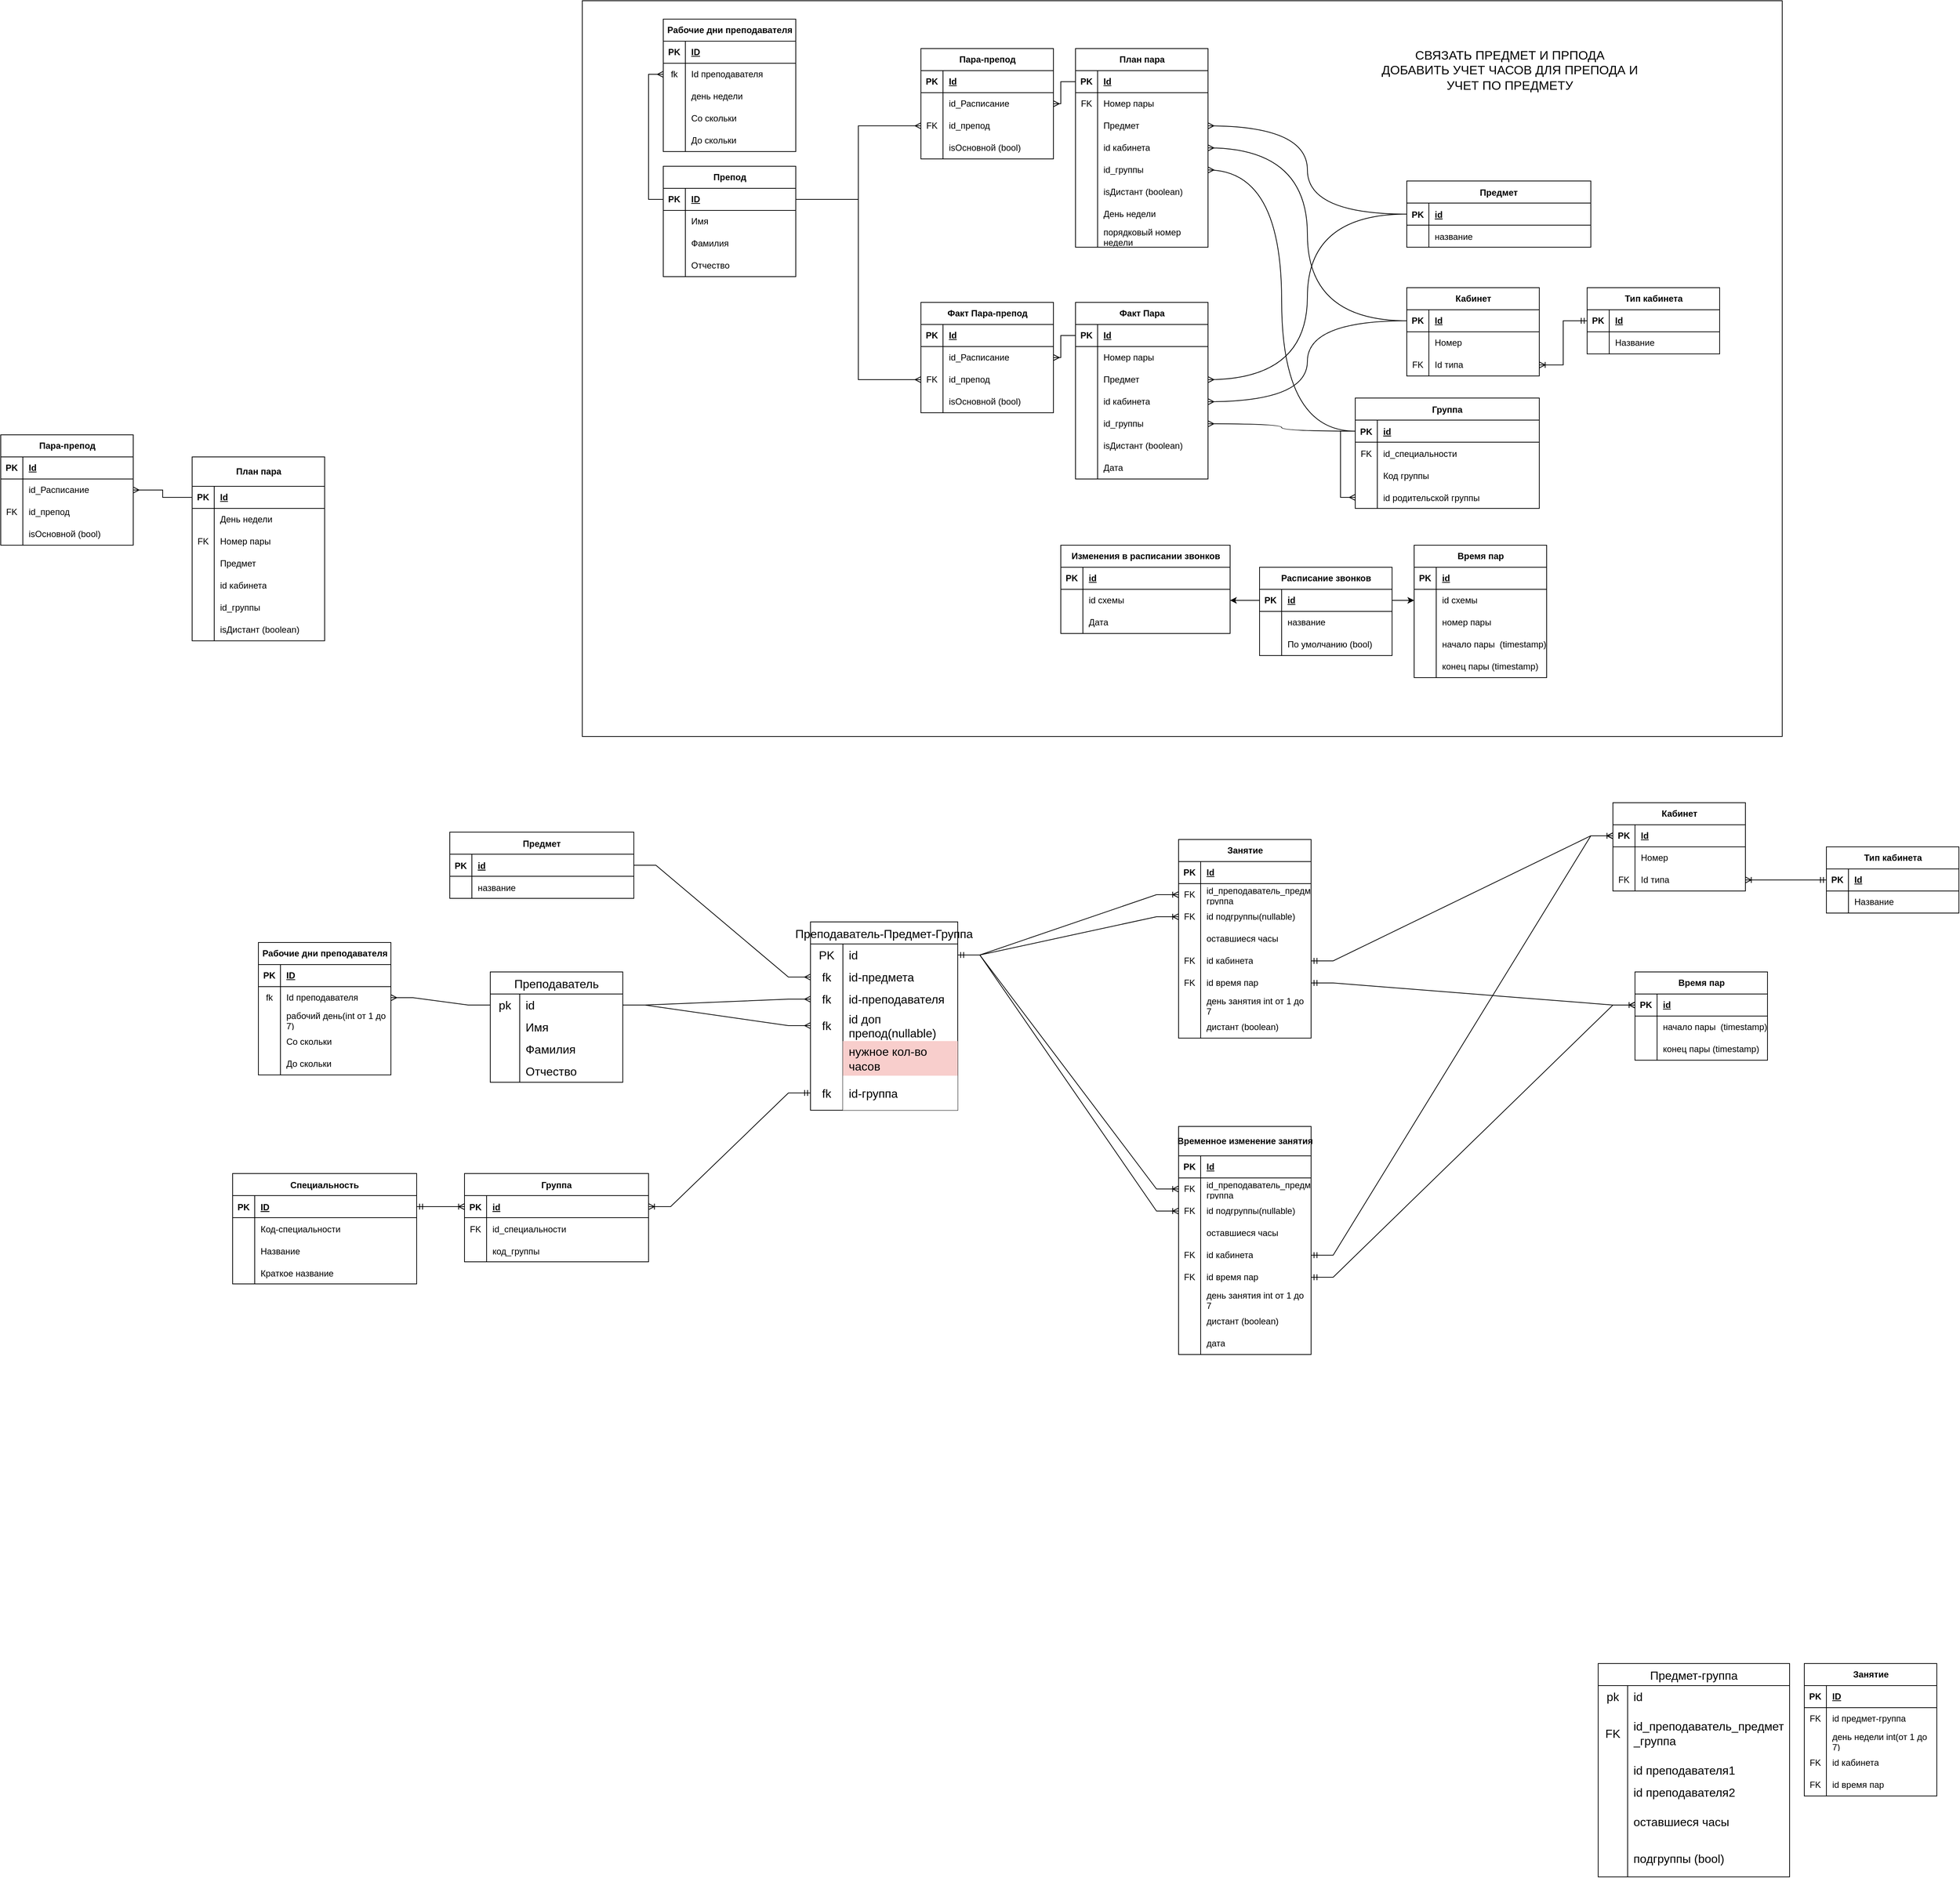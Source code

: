 <mxfile version="22.0.8" type="github">
  <diagram id="tlPU0n3_dSyVTQZ9mSz2" name="Страница — 1">
    <mxGraphModel dx="3387" dy="3111" grid="1" gridSize="10" guides="1" tooltips="1" connect="1" arrows="1" fold="1" page="1" pageScale="1" pageWidth="850" pageHeight="1100" math="0" shadow="0" extFonts="Permanent Marker^https://fonts.googleapis.com/css?family=Permanent+Marker">
      <root>
        <mxCell id="0" />
        <mxCell id="1" parent="0" />
        <mxCell id="mXZmPTMyJ8_rCeEjgEbs-352" value="" style="whiteSpace=wrap;html=1;" parent="1" vertex="1">
          <mxGeometry x="-810" y="-1140" width="1630" height="1000" as="geometry" />
        </mxCell>
        <mxCell id="mXZmPTMyJ8_rCeEjgEbs-281" style="edgeStyle=orthogonalEdgeStyle;rounded=0;orthogonalLoop=1;jettySize=auto;html=1;entryX=0;entryY=0.5;entryDx=0;entryDy=0;endArrow=ERmany;endFill=0;" parent="1" source="mXZmPTMyJ8_rCeEjgEbs-271" target="mXZmPTMyJ8_rCeEjgEbs-277" edge="1">
          <mxGeometry relative="1" as="geometry" />
        </mxCell>
        <mxCell id="C-vyLk0tnHw3VtMMgP7b-2" value="Группа" style="shape=table;startSize=30;container=1;collapsible=1;childLayout=tableLayout;fixedRows=1;rowLines=0;fontStyle=1;align=center;resizeLast=1;" parent="1" vertex="1">
          <mxGeometry x="-970" y="454" width="250" height="120" as="geometry" />
        </mxCell>
        <mxCell id="C-vyLk0tnHw3VtMMgP7b-3" value="" style="shape=partialRectangle;collapsible=0;dropTarget=0;pointerEvents=0;fillColor=none;points=[[0,0.5],[1,0.5]];portConstraint=eastwest;top=0;left=0;right=0;bottom=1;" parent="C-vyLk0tnHw3VtMMgP7b-2" vertex="1">
          <mxGeometry y="30" width="250" height="30" as="geometry" />
        </mxCell>
        <mxCell id="C-vyLk0tnHw3VtMMgP7b-4" value="PK" style="shape=partialRectangle;overflow=hidden;connectable=0;fillColor=none;top=0;left=0;bottom=0;right=0;fontStyle=1;" parent="C-vyLk0tnHw3VtMMgP7b-3" vertex="1">
          <mxGeometry width="30" height="30" as="geometry">
            <mxRectangle width="30" height="30" as="alternateBounds" />
          </mxGeometry>
        </mxCell>
        <mxCell id="C-vyLk0tnHw3VtMMgP7b-5" value="id" style="shape=partialRectangle;overflow=hidden;connectable=0;fillColor=none;top=0;left=0;bottom=0;right=0;align=left;spacingLeft=6;fontStyle=5;" parent="C-vyLk0tnHw3VtMMgP7b-3" vertex="1">
          <mxGeometry x="30" width="220" height="30" as="geometry">
            <mxRectangle width="220" height="30" as="alternateBounds" />
          </mxGeometry>
        </mxCell>
        <mxCell id="C-vyLk0tnHw3VtMMgP7b-6" value="" style="shape=partialRectangle;collapsible=0;dropTarget=0;pointerEvents=0;fillColor=none;points=[[0,0.5],[1,0.5]];portConstraint=eastwest;top=0;left=0;right=0;bottom=0;" parent="C-vyLk0tnHw3VtMMgP7b-2" vertex="1">
          <mxGeometry y="60" width="250" height="30" as="geometry" />
        </mxCell>
        <mxCell id="C-vyLk0tnHw3VtMMgP7b-7" value="FK" style="shape=partialRectangle;overflow=hidden;connectable=0;fillColor=none;top=0;left=0;bottom=0;right=0;" parent="C-vyLk0tnHw3VtMMgP7b-6" vertex="1">
          <mxGeometry width="30" height="30" as="geometry">
            <mxRectangle width="30" height="30" as="alternateBounds" />
          </mxGeometry>
        </mxCell>
        <mxCell id="C-vyLk0tnHw3VtMMgP7b-8" value="id_специальности" style="shape=partialRectangle;overflow=hidden;connectable=0;fillColor=none;top=0;left=0;bottom=0;right=0;align=left;spacingLeft=6;" parent="C-vyLk0tnHw3VtMMgP7b-6" vertex="1">
          <mxGeometry x="30" width="220" height="30" as="geometry">
            <mxRectangle width="220" height="30" as="alternateBounds" />
          </mxGeometry>
        </mxCell>
        <mxCell id="C-vyLk0tnHw3VtMMgP7b-9" value="" style="shape=partialRectangle;collapsible=0;dropTarget=0;pointerEvents=0;fillColor=none;points=[[0,0.5],[1,0.5]];portConstraint=eastwest;top=0;left=0;right=0;bottom=0;" parent="C-vyLk0tnHw3VtMMgP7b-2" vertex="1">
          <mxGeometry y="90" width="250" height="30" as="geometry" />
        </mxCell>
        <mxCell id="C-vyLk0tnHw3VtMMgP7b-10" value="" style="shape=partialRectangle;overflow=hidden;connectable=0;fillColor=none;top=0;left=0;bottom=0;right=0;" parent="C-vyLk0tnHw3VtMMgP7b-9" vertex="1">
          <mxGeometry width="30" height="30" as="geometry">
            <mxRectangle width="30" height="30" as="alternateBounds" />
          </mxGeometry>
        </mxCell>
        <mxCell id="C-vyLk0tnHw3VtMMgP7b-11" value="код_группы" style="shape=partialRectangle;overflow=hidden;connectable=0;fillColor=none;top=0;left=0;bottom=0;right=0;align=left;spacingLeft=6;" parent="C-vyLk0tnHw3VtMMgP7b-9" vertex="1">
          <mxGeometry x="30" width="220" height="30" as="geometry">
            <mxRectangle width="220" height="30" as="alternateBounds" />
          </mxGeometry>
        </mxCell>
        <mxCell id="C-vyLk0tnHw3VtMMgP7b-13" value="Предмет" style="shape=table;startSize=30;container=1;collapsible=1;childLayout=tableLayout;fixedRows=1;rowLines=0;fontStyle=1;align=center;resizeLast=1;" parent="1" vertex="1">
          <mxGeometry x="-990" y="-10" width="250" height="90" as="geometry" />
        </mxCell>
        <mxCell id="C-vyLk0tnHw3VtMMgP7b-14" value="" style="shape=partialRectangle;collapsible=0;dropTarget=0;pointerEvents=0;fillColor=none;points=[[0,0.5],[1,0.5]];portConstraint=eastwest;top=0;left=0;right=0;bottom=1;" parent="C-vyLk0tnHw3VtMMgP7b-13" vertex="1">
          <mxGeometry y="30" width="250" height="30" as="geometry" />
        </mxCell>
        <mxCell id="C-vyLk0tnHw3VtMMgP7b-15" value="PK" style="shape=partialRectangle;overflow=hidden;connectable=0;fillColor=none;top=0;left=0;bottom=0;right=0;fontStyle=1;" parent="C-vyLk0tnHw3VtMMgP7b-14" vertex="1">
          <mxGeometry width="30" height="30" as="geometry">
            <mxRectangle width="30" height="30" as="alternateBounds" />
          </mxGeometry>
        </mxCell>
        <mxCell id="C-vyLk0tnHw3VtMMgP7b-16" value="id" style="shape=partialRectangle;overflow=hidden;connectable=0;fillColor=none;top=0;left=0;bottom=0;right=0;align=left;spacingLeft=6;fontStyle=5;" parent="C-vyLk0tnHw3VtMMgP7b-14" vertex="1">
          <mxGeometry x="30" width="220" height="30" as="geometry">
            <mxRectangle width="220" height="30" as="alternateBounds" />
          </mxGeometry>
        </mxCell>
        <mxCell id="8idRiyKhWch0XJEbGYHT-1" value="" style="shape=partialRectangle;collapsible=0;dropTarget=0;pointerEvents=0;fillColor=none;points=[[0,0.5],[1,0.5]];portConstraint=eastwest;top=0;left=0;right=0;bottom=0;" parent="C-vyLk0tnHw3VtMMgP7b-13" vertex="1">
          <mxGeometry y="60" width="250" height="30" as="geometry" />
        </mxCell>
        <mxCell id="8idRiyKhWch0XJEbGYHT-2" value="" style="shape=partialRectangle;overflow=hidden;connectable=0;fillColor=none;top=0;left=0;bottom=0;right=0;" parent="8idRiyKhWch0XJEbGYHT-1" vertex="1">
          <mxGeometry width="30" height="30" as="geometry">
            <mxRectangle width="30" height="30" as="alternateBounds" />
          </mxGeometry>
        </mxCell>
        <mxCell id="8idRiyKhWch0XJEbGYHT-3" value="название" style="shape=partialRectangle;overflow=hidden;connectable=0;fillColor=none;top=0;left=0;bottom=0;right=0;align=left;spacingLeft=6;" parent="8idRiyKhWch0XJEbGYHT-1" vertex="1">
          <mxGeometry x="30" width="220" height="30" as="geometry">
            <mxRectangle width="220" height="30" as="alternateBounds" />
          </mxGeometry>
        </mxCell>
        <mxCell id="C-vyLk0tnHw3VtMMgP7b-23" value="Специальность" style="shape=table;startSize=30;container=1;collapsible=1;childLayout=tableLayout;fixedRows=1;rowLines=0;fontStyle=1;align=center;resizeLast=1;" parent="1" vertex="1">
          <mxGeometry x="-1285" y="454" width="250" height="150" as="geometry" />
        </mxCell>
        <mxCell id="C-vyLk0tnHw3VtMMgP7b-24" value="" style="shape=partialRectangle;collapsible=0;dropTarget=0;pointerEvents=0;fillColor=none;points=[[0,0.5],[1,0.5]];portConstraint=eastwest;top=0;left=0;right=0;bottom=1;" parent="C-vyLk0tnHw3VtMMgP7b-23" vertex="1">
          <mxGeometry y="30" width="250" height="30" as="geometry" />
        </mxCell>
        <mxCell id="C-vyLk0tnHw3VtMMgP7b-25" value="PK" style="shape=partialRectangle;overflow=hidden;connectable=0;fillColor=none;top=0;left=0;bottom=0;right=0;fontStyle=1;" parent="C-vyLk0tnHw3VtMMgP7b-24" vertex="1">
          <mxGeometry width="30" height="30" as="geometry">
            <mxRectangle width="30" height="30" as="alternateBounds" />
          </mxGeometry>
        </mxCell>
        <mxCell id="C-vyLk0tnHw3VtMMgP7b-26" value="ID" style="shape=partialRectangle;overflow=hidden;connectable=0;fillColor=none;top=0;left=0;bottom=0;right=0;align=left;spacingLeft=6;fontStyle=5;" parent="C-vyLk0tnHw3VtMMgP7b-24" vertex="1">
          <mxGeometry x="30" width="220" height="30" as="geometry">
            <mxRectangle width="220" height="30" as="alternateBounds" />
          </mxGeometry>
        </mxCell>
        <mxCell id="TDfmvBjmXJQ5EpE5j6BN-3" value="" style="shape=partialRectangle;collapsible=0;dropTarget=0;pointerEvents=0;fillColor=none;points=[[0,0.5],[1,0.5]];portConstraint=eastwest;top=0;left=0;right=0;bottom=0;" parent="C-vyLk0tnHw3VtMMgP7b-23" vertex="1">
          <mxGeometry y="60" width="250" height="30" as="geometry" />
        </mxCell>
        <mxCell id="TDfmvBjmXJQ5EpE5j6BN-4" value="" style="shape=partialRectangle;overflow=hidden;connectable=0;fillColor=none;top=0;left=0;bottom=0;right=0;" parent="TDfmvBjmXJQ5EpE5j6BN-3" vertex="1">
          <mxGeometry width="30" height="30" as="geometry">
            <mxRectangle width="30" height="30" as="alternateBounds" />
          </mxGeometry>
        </mxCell>
        <mxCell id="TDfmvBjmXJQ5EpE5j6BN-5" value="Код-специальности" style="shape=partialRectangle;overflow=hidden;connectable=0;fillColor=none;top=0;left=0;bottom=0;right=0;align=left;spacingLeft=6;" parent="TDfmvBjmXJQ5EpE5j6BN-3" vertex="1">
          <mxGeometry x="30" width="220" height="30" as="geometry">
            <mxRectangle width="220" height="30" as="alternateBounds" />
          </mxGeometry>
        </mxCell>
        <mxCell id="TDfmvBjmXJQ5EpE5j6BN-7" value="" style="shape=partialRectangle;collapsible=0;dropTarget=0;pointerEvents=0;fillColor=none;points=[[0,0.5],[1,0.5]];portConstraint=eastwest;top=0;left=0;right=0;bottom=0;" parent="C-vyLk0tnHw3VtMMgP7b-23" vertex="1">
          <mxGeometry y="90" width="250" height="30" as="geometry" />
        </mxCell>
        <mxCell id="TDfmvBjmXJQ5EpE5j6BN-8" value="" style="shape=partialRectangle;overflow=hidden;connectable=0;fillColor=none;top=0;left=0;bottom=0;right=0;" parent="TDfmvBjmXJQ5EpE5j6BN-7" vertex="1">
          <mxGeometry width="30" height="30" as="geometry">
            <mxRectangle width="30" height="30" as="alternateBounds" />
          </mxGeometry>
        </mxCell>
        <mxCell id="TDfmvBjmXJQ5EpE5j6BN-9" value="Название" style="shape=partialRectangle;overflow=hidden;connectable=0;fillColor=none;top=0;left=0;bottom=0;right=0;align=left;spacingLeft=6;" parent="TDfmvBjmXJQ5EpE5j6BN-7" vertex="1">
          <mxGeometry x="30" width="220" height="30" as="geometry">
            <mxRectangle width="220" height="30" as="alternateBounds" />
          </mxGeometry>
        </mxCell>
        <mxCell id="C-vyLk0tnHw3VtMMgP7b-27" value="" style="shape=partialRectangle;collapsible=0;dropTarget=0;pointerEvents=0;fillColor=none;points=[[0,0.5],[1,0.5]];portConstraint=eastwest;top=0;left=0;right=0;bottom=0;" parent="C-vyLk0tnHw3VtMMgP7b-23" vertex="1">
          <mxGeometry y="120" width="250" height="30" as="geometry" />
        </mxCell>
        <mxCell id="C-vyLk0tnHw3VtMMgP7b-28" value="" style="shape=partialRectangle;overflow=hidden;connectable=0;fillColor=none;top=0;left=0;bottom=0;right=0;" parent="C-vyLk0tnHw3VtMMgP7b-27" vertex="1">
          <mxGeometry width="30" height="30" as="geometry">
            <mxRectangle width="30" height="30" as="alternateBounds" />
          </mxGeometry>
        </mxCell>
        <mxCell id="C-vyLk0tnHw3VtMMgP7b-29" value="Краткое название" style="shape=partialRectangle;overflow=hidden;connectable=0;fillColor=none;top=0;left=0;bottom=0;right=0;align=left;spacingLeft=6;" parent="C-vyLk0tnHw3VtMMgP7b-27" vertex="1">
          <mxGeometry x="30" width="220" height="30" as="geometry">
            <mxRectangle width="220" height="30" as="alternateBounds" />
          </mxGeometry>
        </mxCell>
        <mxCell id="TDfmvBjmXJQ5EpE5j6BN-10" value="Преподаватель" style="shape=table;startSize=30;container=1;collapsible=0;childLayout=tableLayout;fixedRows=1;rowLines=0;fontStyle=0;strokeColor=default;fontSize=16;" parent="1" vertex="1">
          <mxGeometry x="-935" y="180" width="180" height="150" as="geometry" />
        </mxCell>
        <mxCell id="TDfmvBjmXJQ5EpE5j6BN-11" value="" style="shape=tableRow;horizontal=0;startSize=0;swimlaneHead=0;swimlaneBody=0;top=0;left=0;bottom=0;right=0;collapsible=0;dropTarget=0;fillColor=none;points=[[0,0.5],[1,0.5]];portConstraint=eastwest;strokeColor=inherit;fontSize=16;" parent="TDfmvBjmXJQ5EpE5j6BN-10" vertex="1">
          <mxGeometry y="30" width="180" height="30" as="geometry" />
        </mxCell>
        <mxCell id="TDfmvBjmXJQ5EpE5j6BN-12" value="pk" style="shape=partialRectangle;html=1;whiteSpace=wrap;connectable=0;fillColor=none;top=0;left=0;bottom=0;right=0;overflow=hidden;pointerEvents=1;strokeColor=inherit;fontSize=16;" parent="TDfmvBjmXJQ5EpE5j6BN-11" vertex="1">
          <mxGeometry width="40" height="30" as="geometry">
            <mxRectangle width="40" height="30" as="alternateBounds" />
          </mxGeometry>
        </mxCell>
        <mxCell id="TDfmvBjmXJQ5EpE5j6BN-13" value="id" style="shape=partialRectangle;html=1;whiteSpace=wrap;connectable=0;fillColor=none;top=0;left=0;bottom=0;right=0;align=left;spacingLeft=6;overflow=hidden;strokeColor=inherit;fontSize=16;" parent="TDfmvBjmXJQ5EpE5j6BN-11" vertex="1">
          <mxGeometry x="40" width="140" height="30" as="geometry">
            <mxRectangle width="140" height="30" as="alternateBounds" />
          </mxGeometry>
        </mxCell>
        <mxCell id="TDfmvBjmXJQ5EpE5j6BN-14" value="" style="shape=tableRow;horizontal=0;startSize=0;swimlaneHead=0;swimlaneBody=0;top=0;left=0;bottom=0;right=0;collapsible=0;dropTarget=0;fillColor=none;points=[[0,0.5],[1,0.5]];portConstraint=eastwest;strokeColor=inherit;fontSize=16;" parent="TDfmvBjmXJQ5EpE5j6BN-10" vertex="1">
          <mxGeometry y="60" width="180" height="30" as="geometry" />
        </mxCell>
        <mxCell id="TDfmvBjmXJQ5EpE5j6BN-15" value="" style="shape=partialRectangle;html=1;whiteSpace=wrap;connectable=0;fillColor=none;top=0;left=0;bottom=0;right=0;overflow=hidden;strokeColor=inherit;fontSize=16;" parent="TDfmvBjmXJQ5EpE5j6BN-14" vertex="1">
          <mxGeometry width="40" height="30" as="geometry">
            <mxRectangle width="40" height="30" as="alternateBounds" />
          </mxGeometry>
        </mxCell>
        <mxCell id="TDfmvBjmXJQ5EpE5j6BN-16" value="Имя" style="shape=partialRectangle;html=1;whiteSpace=wrap;connectable=0;fillColor=none;top=0;left=0;bottom=0;right=0;align=left;spacingLeft=6;overflow=hidden;strokeColor=inherit;fontSize=16;" parent="TDfmvBjmXJQ5EpE5j6BN-14" vertex="1">
          <mxGeometry x="40" width="140" height="30" as="geometry">
            <mxRectangle width="140" height="30" as="alternateBounds" />
          </mxGeometry>
        </mxCell>
        <mxCell id="TDfmvBjmXJQ5EpE5j6BN-20" value="" style="shape=tableRow;horizontal=0;startSize=0;swimlaneHead=0;swimlaneBody=0;top=0;left=0;bottom=0;right=0;collapsible=0;dropTarget=0;fillColor=none;points=[[0,0.5],[1,0.5]];portConstraint=eastwest;strokeColor=inherit;fontSize=16;" parent="TDfmvBjmXJQ5EpE5j6BN-10" vertex="1">
          <mxGeometry y="90" width="180" height="30" as="geometry" />
        </mxCell>
        <mxCell id="TDfmvBjmXJQ5EpE5j6BN-21" value="" style="shape=partialRectangle;html=1;whiteSpace=wrap;connectable=0;fillColor=none;top=0;left=0;bottom=0;right=0;overflow=hidden;strokeColor=inherit;fontSize=16;" parent="TDfmvBjmXJQ5EpE5j6BN-20" vertex="1">
          <mxGeometry width="40" height="30" as="geometry">
            <mxRectangle width="40" height="30" as="alternateBounds" />
          </mxGeometry>
        </mxCell>
        <mxCell id="TDfmvBjmXJQ5EpE5j6BN-22" value="Фамилия" style="shape=partialRectangle;html=1;whiteSpace=wrap;connectable=0;fillColor=none;top=0;left=0;bottom=0;right=0;align=left;spacingLeft=6;overflow=hidden;strokeColor=inherit;fontSize=16;" parent="TDfmvBjmXJQ5EpE5j6BN-20" vertex="1">
          <mxGeometry x="40" width="140" height="30" as="geometry">
            <mxRectangle width="140" height="30" as="alternateBounds" />
          </mxGeometry>
        </mxCell>
        <mxCell id="TDfmvBjmXJQ5EpE5j6BN-17" value="" style="shape=tableRow;horizontal=0;startSize=0;swimlaneHead=0;swimlaneBody=0;top=0;left=0;bottom=0;right=0;collapsible=0;dropTarget=0;fillColor=none;points=[[0,0.5],[1,0.5]];portConstraint=eastwest;strokeColor=inherit;fontSize=16;" parent="TDfmvBjmXJQ5EpE5j6BN-10" vertex="1">
          <mxGeometry y="120" width="180" height="30" as="geometry" />
        </mxCell>
        <mxCell id="TDfmvBjmXJQ5EpE5j6BN-18" value="" style="shape=partialRectangle;html=1;whiteSpace=wrap;connectable=0;fillColor=none;top=0;left=0;bottom=0;right=0;overflow=hidden;strokeColor=inherit;fontSize=16;" parent="TDfmvBjmXJQ5EpE5j6BN-17" vertex="1">
          <mxGeometry width="40" height="30" as="geometry">
            <mxRectangle width="40" height="30" as="alternateBounds" />
          </mxGeometry>
        </mxCell>
        <mxCell id="TDfmvBjmXJQ5EpE5j6BN-19" value="Отчество" style="shape=partialRectangle;html=1;whiteSpace=wrap;connectable=0;fillColor=none;top=0;left=0;bottom=0;right=0;align=left;spacingLeft=6;overflow=hidden;strokeColor=inherit;fontSize=16;" parent="TDfmvBjmXJQ5EpE5j6BN-17" vertex="1">
          <mxGeometry x="40" width="140" height="30" as="geometry">
            <mxRectangle width="140" height="30" as="alternateBounds" />
          </mxGeometry>
        </mxCell>
        <mxCell id="TDfmvBjmXJQ5EpE5j6BN-23" value="Предмет-группа" style="shape=table;startSize=30;container=1;collapsible=0;childLayout=tableLayout;fixedRows=1;rowLines=0;fontStyle=0;strokeColor=default;fontSize=16;" parent="1" vertex="1">
          <mxGeometry x="570" y="1120" width="260" height="290" as="geometry" />
        </mxCell>
        <mxCell id="TDfmvBjmXJQ5EpE5j6BN-24" value="" style="shape=tableRow;horizontal=0;startSize=0;swimlaneHead=0;swimlaneBody=0;top=0;left=0;bottom=0;right=0;collapsible=0;dropTarget=0;fillColor=none;points=[[0,0.5],[1,0.5]];portConstraint=eastwest;strokeColor=inherit;fontSize=16;" parent="TDfmvBjmXJQ5EpE5j6BN-23" vertex="1">
          <mxGeometry y="30" width="260" height="30" as="geometry" />
        </mxCell>
        <mxCell id="TDfmvBjmXJQ5EpE5j6BN-25" value="pk" style="shape=partialRectangle;html=1;whiteSpace=wrap;connectable=0;fillColor=none;top=0;left=0;bottom=0;right=0;overflow=hidden;pointerEvents=1;strokeColor=inherit;fontSize=16;" parent="TDfmvBjmXJQ5EpE5j6BN-24" vertex="1">
          <mxGeometry width="40" height="30" as="geometry">
            <mxRectangle width="40" height="30" as="alternateBounds" />
          </mxGeometry>
        </mxCell>
        <mxCell id="TDfmvBjmXJQ5EpE5j6BN-26" value="id" style="shape=partialRectangle;html=1;whiteSpace=wrap;connectable=0;fillColor=none;top=0;left=0;bottom=0;right=0;align=left;spacingLeft=6;overflow=hidden;strokeColor=inherit;fontSize=16;" parent="TDfmvBjmXJQ5EpE5j6BN-24" vertex="1">
          <mxGeometry x="40" width="220" height="30" as="geometry">
            <mxRectangle width="220" height="30" as="alternateBounds" />
          </mxGeometry>
        </mxCell>
        <mxCell id="TDfmvBjmXJQ5EpE5j6BN-27" value="" style="shape=tableRow;horizontal=0;startSize=0;swimlaneHead=0;swimlaneBody=0;top=0;left=0;bottom=0;right=0;collapsible=0;dropTarget=0;fillColor=none;points=[[0,0.5],[1,0.5]];portConstraint=eastwest;strokeColor=inherit;fontSize=16;" parent="TDfmvBjmXJQ5EpE5j6BN-23" vertex="1">
          <mxGeometry y="60" width="260" height="70" as="geometry" />
        </mxCell>
        <mxCell id="TDfmvBjmXJQ5EpE5j6BN-28" value="FK" style="shape=partialRectangle;html=1;whiteSpace=wrap;connectable=0;fillColor=none;top=0;left=0;bottom=0;right=0;overflow=hidden;strokeColor=inherit;fontSize=16;" parent="TDfmvBjmXJQ5EpE5j6BN-27" vertex="1">
          <mxGeometry width="40" height="70" as="geometry">
            <mxRectangle width="40" height="70" as="alternateBounds" />
          </mxGeometry>
        </mxCell>
        <mxCell id="TDfmvBjmXJQ5EpE5j6BN-29" value="id_преподаватель_предмет&lt;br&gt;_группа" style="shape=partialRectangle;html=1;whiteSpace=wrap;connectable=0;fillColor=none;top=0;left=0;bottom=0;right=0;align=left;spacingLeft=6;overflow=hidden;strokeColor=inherit;fontSize=16;" parent="TDfmvBjmXJQ5EpE5j6BN-27" vertex="1">
          <mxGeometry x="40" width="220" height="70" as="geometry">
            <mxRectangle width="220" height="70" as="alternateBounds" />
          </mxGeometry>
        </mxCell>
        <mxCell id="TDfmvBjmXJQ5EpE5j6BN-36" value="" style="shape=tableRow;horizontal=0;startSize=0;swimlaneHead=0;swimlaneBody=0;top=0;left=0;bottom=0;right=0;collapsible=0;dropTarget=0;fillColor=none;points=[[0,0.5],[1,0.5]];portConstraint=eastwest;strokeColor=inherit;fontSize=16;" parent="TDfmvBjmXJQ5EpE5j6BN-23" vertex="1">
          <mxGeometry y="130" width="260" height="30" as="geometry" />
        </mxCell>
        <mxCell id="TDfmvBjmXJQ5EpE5j6BN-37" value="" style="shape=partialRectangle;html=1;whiteSpace=wrap;connectable=0;fillColor=none;top=0;left=0;bottom=0;right=0;overflow=hidden;strokeColor=inherit;fontSize=16;" parent="TDfmvBjmXJQ5EpE5j6BN-36" vertex="1">
          <mxGeometry width="40" height="30" as="geometry">
            <mxRectangle width="40" height="30" as="alternateBounds" />
          </mxGeometry>
        </mxCell>
        <mxCell id="TDfmvBjmXJQ5EpE5j6BN-38" value="id преподавателя1" style="shape=partialRectangle;html=1;whiteSpace=wrap;connectable=0;fillColor=none;top=0;left=0;bottom=0;right=0;align=left;spacingLeft=6;overflow=hidden;strokeColor=inherit;fontSize=16;" parent="TDfmvBjmXJQ5EpE5j6BN-36" vertex="1">
          <mxGeometry x="40" width="220" height="30" as="geometry">
            <mxRectangle width="220" height="30" as="alternateBounds" />
          </mxGeometry>
        </mxCell>
        <mxCell id="8idRiyKhWch0XJEbGYHT-19" value="" style="shape=tableRow;horizontal=0;startSize=0;swimlaneHead=0;swimlaneBody=0;top=0;left=0;bottom=0;right=0;collapsible=0;dropTarget=0;fillColor=none;points=[[0,0.5],[1,0.5]];portConstraint=eastwest;strokeColor=inherit;fontSize=16;" parent="TDfmvBjmXJQ5EpE5j6BN-23" vertex="1">
          <mxGeometry y="160" width="260" height="30" as="geometry" />
        </mxCell>
        <mxCell id="8idRiyKhWch0XJEbGYHT-20" value="" style="shape=partialRectangle;html=1;whiteSpace=wrap;connectable=0;fillColor=none;top=0;left=0;bottom=0;right=0;overflow=hidden;strokeColor=inherit;fontSize=16;" parent="8idRiyKhWch0XJEbGYHT-19" vertex="1">
          <mxGeometry width="40" height="30" as="geometry">
            <mxRectangle width="40" height="30" as="alternateBounds" />
          </mxGeometry>
        </mxCell>
        <mxCell id="8idRiyKhWch0XJEbGYHT-21" value="id преподавателя2" style="shape=partialRectangle;html=1;whiteSpace=wrap;connectable=0;fillColor=none;top=0;left=0;bottom=0;right=0;align=left;spacingLeft=6;overflow=hidden;strokeColor=inherit;fontSize=16;" parent="8idRiyKhWch0XJEbGYHT-19" vertex="1">
          <mxGeometry x="40" width="220" height="30" as="geometry">
            <mxRectangle width="220" height="30" as="alternateBounds" />
          </mxGeometry>
        </mxCell>
        <mxCell id="8idRiyKhWch0XJEbGYHT-26" value="" style="shape=tableRow;horizontal=0;startSize=0;swimlaneHead=0;swimlaneBody=0;top=0;left=0;bottom=0;right=0;collapsible=0;dropTarget=0;fillColor=none;points=[[0,0.5],[1,0.5]];portConstraint=eastwest;strokeColor=inherit;fontSize=16;" parent="TDfmvBjmXJQ5EpE5j6BN-23" vertex="1">
          <mxGeometry y="190" width="260" height="50" as="geometry" />
        </mxCell>
        <mxCell id="8idRiyKhWch0XJEbGYHT-27" value="" style="shape=partialRectangle;html=1;whiteSpace=wrap;connectable=0;fillColor=none;top=0;left=0;bottom=0;right=0;overflow=hidden;strokeColor=inherit;fontSize=16;" parent="8idRiyKhWch0XJEbGYHT-26" vertex="1">
          <mxGeometry width="40" height="50" as="geometry">
            <mxRectangle width="40" height="50" as="alternateBounds" />
          </mxGeometry>
        </mxCell>
        <mxCell id="8idRiyKhWch0XJEbGYHT-28" value="оставшиеся часы" style="shape=partialRectangle;html=1;whiteSpace=wrap;connectable=0;fillColor=none;top=0;left=0;bottom=0;right=0;align=left;spacingLeft=6;overflow=hidden;strokeColor=inherit;fontSize=16;" parent="8idRiyKhWch0XJEbGYHT-26" vertex="1">
          <mxGeometry x="40" width="220" height="50" as="geometry">
            <mxRectangle width="220" height="50" as="alternateBounds" />
          </mxGeometry>
        </mxCell>
        <mxCell id="TDfmvBjmXJQ5EpE5j6BN-30" value="" style="shape=tableRow;horizontal=0;startSize=0;swimlaneHead=0;swimlaneBody=0;top=0;left=0;bottom=0;right=0;collapsible=0;dropTarget=0;fillColor=none;points=[[0,0.5],[1,0.5]];portConstraint=eastwest;strokeColor=inherit;fontSize=16;" parent="TDfmvBjmXJQ5EpE5j6BN-23" vertex="1">
          <mxGeometry y="240" width="260" height="50" as="geometry" />
        </mxCell>
        <mxCell id="TDfmvBjmXJQ5EpE5j6BN-31" value="" style="shape=partialRectangle;html=1;whiteSpace=wrap;connectable=0;fillColor=none;top=0;left=0;bottom=0;right=0;overflow=hidden;strokeColor=inherit;fontSize=16;" parent="TDfmvBjmXJQ5EpE5j6BN-30" vertex="1">
          <mxGeometry width="40" height="50" as="geometry">
            <mxRectangle width="40" height="50" as="alternateBounds" />
          </mxGeometry>
        </mxCell>
        <mxCell id="TDfmvBjmXJQ5EpE5j6BN-32" value="подгруппы (bool)" style="shape=partialRectangle;html=1;whiteSpace=wrap;connectable=0;fillColor=none;top=0;left=0;bottom=0;right=0;align=left;spacingLeft=6;overflow=hidden;strokeColor=inherit;fontSize=16;" parent="TDfmvBjmXJQ5EpE5j6BN-30" vertex="1">
          <mxGeometry x="40" width="220" height="50" as="geometry">
            <mxRectangle width="220" height="50" as="alternateBounds" />
          </mxGeometry>
        </mxCell>
        <mxCell id="TDfmvBjmXJQ5EpE5j6BN-50" value="" style="edgeStyle=entityRelationEdgeStyle;fontSize=12;html=1;endArrow=ERoneToMany;startArrow=ERmandOne;rounded=0;" parent="1" source="C-vyLk0tnHw3VtMMgP7b-24" target="C-vyLk0tnHw3VtMMgP7b-3" edge="1">
          <mxGeometry width="100" height="100" relative="1" as="geometry">
            <mxPoint x="-270" y="470" as="sourcePoint" />
            <mxPoint x="-170" y="370" as="targetPoint" />
          </mxGeometry>
        </mxCell>
        <mxCell id="FyA9PNWzLOvMOjDejm-E-1" value="Преподаватель-Предмет-Группа" style="shape=table;startSize=30;container=1;collapsible=0;childLayout=tableLayout;fixedRows=1;rowLines=0;fontStyle=0;strokeColor=default;fontSize=16;" parent="1" vertex="1">
          <mxGeometry x="-500" y="112" width="200" height="256" as="geometry" />
        </mxCell>
        <mxCell id="FyA9PNWzLOvMOjDejm-E-2" value="" style="shape=tableRow;horizontal=0;startSize=0;swimlaneHead=0;swimlaneBody=0;top=0;left=0;bottom=0;right=0;collapsible=0;dropTarget=0;fillColor=none;points=[[0,0.5],[1,0.5]];portConstraint=eastwest;strokeColor=inherit;fontSize=16;" parent="FyA9PNWzLOvMOjDejm-E-1" vertex="1">
          <mxGeometry y="30" width="200" height="30" as="geometry" />
        </mxCell>
        <mxCell id="FyA9PNWzLOvMOjDejm-E-3" value="PK" style="shape=partialRectangle;html=1;whiteSpace=wrap;connectable=0;fillColor=none;top=0;left=0;bottom=0;right=0;overflow=hidden;pointerEvents=1;strokeColor=inherit;fontSize=16;" parent="FyA9PNWzLOvMOjDejm-E-2" vertex="1">
          <mxGeometry width="44" height="30" as="geometry">
            <mxRectangle width="44" height="30" as="alternateBounds" />
          </mxGeometry>
        </mxCell>
        <mxCell id="FyA9PNWzLOvMOjDejm-E-4" value="id" style="shape=partialRectangle;html=1;whiteSpace=wrap;connectable=0;fillColor=none;top=0;left=0;bottom=0;right=0;align=left;spacingLeft=6;overflow=hidden;strokeColor=inherit;fontSize=16;" parent="FyA9PNWzLOvMOjDejm-E-2" vertex="1">
          <mxGeometry x="44" width="156" height="30" as="geometry">
            <mxRectangle width="156" height="30" as="alternateBounds" />
          </mxGeometry>
        </mxCell>
        <mxCell id="FyA9PNWzLOvMOjDejm-E-8" value="" style="shape=tableRow;horizontal=0;startSize=0;swimlaneHead=0;swimlaneBody=0;top=0;left=0;bottom=0;right=0;collapsible=0;dropTarget=0;fillColor=none;points=[[0,0.5],[1,0.5]];portConstraint=eastwest;strokeColor=inherit;fontSize=16;" parent="FyA9PNWzLOvMOjDejm-E-1" vertex="1">
          <mxGeometry y="60" width="200" height="30" as="geometry" />
        </mxCell>
        <mxCell id="FyA9PNWzLOvMOjDejm-E-9" value="fk" style="shape=partialRectangle;html=1;whiteSpace=wrap;connectable=0;fillColor=none;top=0;left=0;bottom=0;right=0;overflow=hidden;strokeColor=inherit;fontSize=16;" parent="FyA9PNWzLOvMOjDejm-E-8" vertex="1">
          <mxGeometry width="44" height="30" as="geometry">
            <mxRectangle width="44" height="30" as="alternateBounds" />
          </mxGeometry>
        </mxCell>
        <mxCell id="FyA9PNWzLOvMOjDejm-E-10" value="id-предмета" style="shape=partialRectangle;html=1;whiteSpace=wrap;connectable=0;fillColor=none;top=0;left=0;bottom=0;right=0;align=left;spacingLeft=6;overflow=hidden;strokeColor=inherit;fontSize=16;" parent="FyA9PNWzLOvMOjDejm-E-8" vertex="1">
          <mxGeometry x="44" width="156" height="30" as="geometry">
            <mxRectangle width="156" height="30" as="alternateBounds" />
          </mxGeometry>
        </mxCell>
        <mxCell id="8idRiyKhWch0XJEbGYHT-87" value="" style="shape=tableRow;horizontal=0;startSize=0;swimlaneHead=0;swimlaneBody=0;top=0;left=0;bottom=0;right=0;collapsible=0;dropTarget=0;fillColor=none;points=[[0,0.5],[1,0.5]];portConstraint=eastwest;strokeColor=inherit;fontSize=16;" parent="FyA9PNWzLOvMOjDejm-E-1" vertex="1">
          <mxGeometry y="90" width="200" height="30" as="geometry" />
        </mxCell>
        <mxCell id="8idRiyKhWch0XJEbGYHT-88" value="fk" style="shape=partialRectangle;html=1;whiteSpace=wrap;connectable=0;fillColor=none;top=0;left=0;bottom=0;right=0;overflow=hidden;strokeColor=inherit;fontSize=16;" parent="8idRiyKhWch0XJEbGYHT-87" vertex="1">
          <mxGeometry width="44" height="30" as="geometry">
            <mxRectangle width="44" height="30" as="alternateBounds" />
          </mxGeometry>
        </mxCell>
        <mxCell id="8idRiyKhWch0XJEbGYHT-89" value="id-преподавателя" style="shape=partialRectangle;html=1;whiteSpace=wrap;connectable=0;fillColor=none;top=0;left=0;bottom=0;right=0;align=left;spacingLeft=6;overflow=hidden;strokeColor=inherit;fontSize=16;" parent="8idRiyKhWch0XJEbGYHT-87" vertex="1">
          <mxGeometry x="44" width="156" height="30" as="geometry">
            <mxRectangle width="156" height="30" as="alternateBounds" />
          </mxGeometry>
        </mxCell>
        <mxCell id="8idRiyKhWch0XJEbGYHT-22" value="" style="shape=tableRow;horizontal=0;startSize=0;swimlaneHead=0;swimlaneBody=0;top=0;left=0;bottom=0;right=0;collapsible=0;dropTarget=0;fillColor=none;points=[[0,0.5],[1,0.5]];portConstraint=eastwest;strokeColor=inherit;fontSize=16;" parent="FyA9PNWzLOvMOjDejm-E-1" vertex="1">
          <mxGeometry y="120" width="200" height="42" as="geometry" />
        </mxCell>
        <mxCell id="8idRiyKhWch0XJEbGYHT-23" value="fk" style="shape=partialRectangle;html=1;whiteSpace=wrap;connectable=0;fillColor=none;top=0;left=0;bottom=0;right=0;overflow=hidden;strokeColor=inherit;fontSize=16;" parent="8idRiyKhWch0XJEbGYHT-22" vertex="1">
          <mxGeometry width="44" height="42" as="geometry">
            <mxRectangle width="44" height="42" as="alternateBounds" />
          </mxGeometry>
        </mxCell>
        <mxCell id="8idRiyKhWch0XJEbGYHT-24" value="id доп препод(nullable)" style="shape=partialRectangle;html=1;whiteSpace=wrap;connectable=0;fillColor=none;top=0;left=0;bottom=0;right=0;align=left;spacingLeft=6;overflow=hidden;strokeColor=inherit;fontSize=16;" parent="8idRiyKhWch0XJEbGYHT-22" vertex="1">
          <mxGeometry x="44" width="156" height="42" as="geometry">
            <mxRectangle width="156" height="42" as="alternateBounds" />
          </mxGeometry>
        </mxCell>
        <mxCell id="8idRiyKhWch0XJEbGYHT-91" value="" style="shape=tableRow;horizontal=0;startSize=0;swimlaneHead=0;swimlaneBody=0;top=0;left=0;bottom=0;right=0;collapsible=0;dropTarget=0;fillColor=none;points=[[0,0.5],[1,0.5]];portConstraint=eastwest;strokeColor=inherit;fontSize=16;" parent="FyA9PNWzLOvMOjDejm-E-1" vertex="1">
          <mxGeometry y="162" width="200" height="47" as="geometry" />
        </mxCell>
        <mxCell id="8idRiyKhWch0XJEbGYHT-92" value="" style="shape=partialRectangle;html=1;whiteSpace=wrap;connectable=0;fillColor=none;top=0;left=0;bottom=0;right=0;overflow=hidden;strokeColor=inherit;fontSize=16;" parent="8idRiyKhWch0XJEbGYHT-91" vertex="1">
          <mxGeometry width="44" height="47" as="geometry">
            <mxRectangle width="44" height="47" as="alternateBounds" />
          </mxGeometry>
        </mxCell>
        <mxCell id="8idRiyKhWch0XJEbGYHT-93" value="нужное кол-во часов" style="shape=partialRectangle;html=1;whiteSpace=wrap;connectable=0;fillColor=#f8cecc;top=0;left=0;bottom=0;right=0;align=left;spacingLeft=6;overflow=hidden;strokeColor=#b85450;fontSize=16;" parent="8idRiyKhWch0XJEbGYHT-91" vertex="1">
          <mxGeometry x="44" width="156" height="47" as="geometry">
            <mxRectangle width="156" height="47" as="alternateBounds" />
          </mxGeometry>
        </mxCell>
        <mxCell id="8idRiyKhWch0XJEbGYHT-30" value="" style="shape=tableRow;horizontal=0;startSize=0;swimlaneHead=0;swimlaneBody=0;top=0;left=0;bottom=0;right=0;collapsible=0;dropTarget=0;fillColor=none;points=[[0,0.5],[1,0.5]];portConstraint=eastwest;strokeColor=inherit;fontSize=16;" parent="FyA9PNWzLOvMOjDejm-E-1" vertex="1">
          <mxGeometry y="209" width="200" height="47" as="geometry" />
        </mxCell>
        <mxCell id="8idRiyKhWch0XJEbGYHT-31" value="fk" style="shape=partialRectangle;html=1;whiteSpace=wrap;connectable=0;fillColor=none;top=0;left=0;bottom=0;right=0;overflow=hidden;strokeColor=inherit;fontSize=16;" parent="8idRiyKhWch0XJEbGYHT-30" vertex="1">
          <mxGeometry width="44" height="47" as="geometry">
            <mxRectangle width="44" height="47" as="alternateBounds" />
          </mxGeometry>
        </mxCell>
        <mxCell id="8idRiyKhWch0XJEbGYHT-32" value="id-группа" style="shape=partialRectangle;html=1;whiteSpace=wrap;connectable=0;top=0;left=0;bottom=0;right=0;align=left;spacingLeft=6;overflow=hidden;fontSize=16;" parent="8idRiyKhWch0XJEbGYHT-30" vertex="1">
          <mxGeometry x="44" width="156" height="47" as="geometry">
            <mxRectangle width="156" height="47" as="alternateBounds" />
          </mxGeometry>
        </mxCell>
        <mxCell id="FyA9PNWzLOvMOjDejm-E-12" value="" style="edgeStyle=entityRelationEdgeStyle;fontSize=12;html=1;endArrow=ERmany;rounded=0;" parent="1" source="C-vyLk0tnHw3VtMMgP7b-14" target="FyA9PNWzLOvMOjDejm-E-8" edge="1">
          <mxGeometry width="100" height="100" relative="1" as="geometry">
            <mxPoint x="-220" y="600" as="sourcePoint" />
            <mxPoint x="-120" y="500" as="targetPoint" />
          </mxGeometry>
        </mxCell>
        <mxCell id="FyA9PNWzLOvMOjDejm-E-13" value="" style="edgeStyle=entityRelationEdgeStyle;fontSize=12;html=1;endArrow=ERmany;rounded=0;" parent="1" source="TDfmvBjmXJQ5EpE5j6BN-11" target="8idRiyKhWch0XJEbGYHT-22" edge="1">
          <mxGeometry width="100" height="100" relative="1" as="geometry">
            <mxPoint x="-100" y="484" as="sourcePoint" />
            <mxPoint x="-240" y="617" as="targetPoint" />
          </mxGeometry>
        </mxCell>
        <mxCell id="EHuqxIzAS_UK2dGJ7h2a-1" value="Занятие" style="shape=table;startSize=30;container=1;collapsible=1;childLayout=tableLayout;fixedRows=1;rowLines=0;fontStyle=1;align=center;resizeLast=1;html=1;" parent="1" vertex="1">
          <mxGeometry x="850" y="1120" width="180" height="180" as="geometry" />
        </mxCell>
        <mxCell id="EHuqxIzAS_UK2dGJ7h2a-2" value="" style="shape=tableRow;horizontal=0;startSize=0;swimlaneHead=0;swimlaneBody=0;fillColor=none;collapsible=0;dropTarget=0;points=[[0,0.5],[1,0.5]];portConstraint=eastwest;top=0;left=0;right=0;bottom=1;" parent="EHuqxIzAS_UK2dGJ7h2a-1" vertex="1">
          <mxGeometry y="30" width="180" height="30" as="geometry" />
        </mxCell>
        <mxCell id="EHuqxIzAS_UK2dGJ7h2a-3" value="PK" style="shape=partialRectangle;connectable=0;fillColor=none;top=0;left=0;bottom=0;right=0;fontStyle=1;overflow=hidden;whiteSpace=wrap;html=1;" parent="EHuqxIzAS_UK2dGJ7h2a-2" vertex="1">
          <mxGeometry width="30" height="30" as="geometry">
            <mxRectangle width="30" height="30" as="alternateBounds" />
          </mxGeometry>
        </mxCell>
        <mxCell id="EHuqxIzAS_UK2dGJ7h2a-4" value="ID" style="shape=partialRectangle;connectable=0;fillColor=none;top=0;left=0;bottom=0;right=0;align=left;spacingLeft=6;fontStyle=5;overflow=hidden;whiteSpace=wrap;html=1;" parent="EHuqxIzAS_UK2dGJ7h2a-2" vertex="1">
          <mxGeometry x="30" width="150" height="30" as="geometry">
            <mxRectangle width="150" height="30" as="alternateBounds" />
          </mxGeometry>
        </mxCell>
        <mxCell id="EHuqxIzAS_UK2dGJ7h2a-5" value="" style="shape=tableRow;horizontal=0;startSize=0;swimlaneHead=0;swimlaneBody=0;fillColor=none;collapsible=0;dropTarget=0;points=[[0,0.5],[1,0.5]];portConstraint=eastwest;top=0;left=0;right=0;bottom=0;" parent="EHuqxIzAS_UK2dGJ7h2a-1" vertex="1">
          <mxGeometry y="60" width="180" height="30" as="geometry" />
        </mxCell>
        <mxCell id="EHuqxIzAS_UK2dGJ7h2a-6" value="FK" style="shape=partialRectangle;connectable=0;fillColor=none;top=0;left=0;bottom=0;right=0;editable=1;overflow=hidden;whiteSpace=wrap;html=1;" parent="EHuqxIzAS_UK2dGJ7h2a-5" vertex="1">
          <mxGeometry width="30" height="30" as="geometry">
            <mxRectangle width="30" height="30" as="alternateBounds" />
          </mxGeometry>
        </mxCell>
        <mxCell id="EHuqxIzAS_UK2dGJ7h2a-7" value="id предмет-группа" style="shape=partialRectangle;connectable=0;fillColor=none;top=0;left=0;bottom=0;right=0;align=left;spacingLeft=6;overflow=hidden;whiteSpace=wrap;html=1;" parent="EHuqxIzAS_UK2dGJ7h2a-5" vertex="1">
          <mxGeometry x="30" width="150" height="30" as="geometry">
            <mxRectangle width="150" height="30" as="alternateBounds" />
          </mxGeometry>
        </mxCell>
        <mxCell id="EHuqxIzAS_UK2dGJ7h2a-28" value="" style="shape=tableRow;horizontal=0;startSize=0;swimlaneHead=0;swimlaneBody=0;fillColor=none;collapsible=0;dropTarget=0;points=[[0,0.5],[1,0.5]];portConstraint=eastwest;top=0;left=0;right=0;bottom=0;" parent="EHuqxIzAS_UK2dGJ7h2a-1" vertex="1">
          <mxGeometry y="90" width="180" height="30" as="geometry" />
        </mxCell>
        <mxCell id="EHuqxIzAS_UK2dGJ7h2a-29" value="" style="shape=partialRectangle;connectable=0;fillColor=none;top=0;left=0;bottom=0;right=0;editable=1;overflow=hidden;whiteSpace=wrap;html=1;" parent="EHuqxIzAS_UK2dGJ7h2a-28" vertex="1">
          <mxGeometry width="30" height="30" as="geometry">
            <mxRectangle width="30" height="30" as="alternateBounds" />
          </mxGeometry>
        </mxCell>
        <mxCell id="EHuqxIzAS_UK2dGJ7h2a-30" value="день недели int(от 1 до 7)" style="shape=partialRectangle;connectable=0;fillColor=none;top=0;left=0;bottom=0;right=0;align=left;spacingLeft=6;overflow=hidden;whiteSpace=wrap;html=1;" parent="EHuqxIzAS_UK2dGJ7h2a-28" vertex="1">
          <mxGeometry x="30" width="150" height="30" as="geometry">
            <mxRectangle width="150" height="30" as="alternateBounds" />
          </mxGeometry>
        </mxCell>
        <mxCell id="EHuqxIzAS_UK2dGJ7h2a-8" value="" style="shape=tableRow;horizontal=0;startSize=0;swimlaneHead=0;swimlaneBody=0;fillColor=none;collapsible=0;dropTarget=0;points=[[0,0.5],[1,0.5]];portConstraint=eastwest;top=0;left=0;right=0;bottom=0;" parent="EHuqxIzAS_UK2dGJ7h2a-1" vertex="1">
          <mxGeometry y="120" width="180" height="30" as="geometry" />
        </mxCell>
        <mxCell id="EHuqxIzAS_UK2dGJ7h2a-9" value="FK" style="shape=partialRectangle;connectable=0;fillColor=none;top=0;left=0;bottom=0;right=0;editable=1;overflow=hidden;whiteSpace=wrap;html=1;" parent="EHuqxIzAS_UK2dGJ7h2a-8" vertex="1">
          <mxGeometry width="30" height="30" as="geometry">
            <mxRectangle width="30" height="30" as="alternateBounds" />
          </mxGeometry>
        </mxCell>
        <mxCell id="EHuqxIzAS_UK2dGJ7h2a-10" value="id кабинета" style="shape=partialRectangle;connectable=0;fillColor=none;top=0;left=0;bottom=0;right=0;align=left;spacingLeft=6;overflow=hidden;whiteSpace=wrap;html=1;" parent="EHuqxIzAS_UK2dGJ7h2a-8" vertex="1">
          <mxGeometry x="30" width="150" height="30" as="geometry">
            <mxRectangle width="150" height="30" as="alternateBounds" />
          </mxGeometry>
        </mxCell>
        <mxCell id="EHuqxIzAS_UK2dGJ7h2a-11" value="" style="shape=tableRow;horizontal=0;startSize=0;swimlaneHead=0;swimlaneBody=0;fillColor=none;collapsible=0;dropTarget=0;points=[[0,0.5],[1,0.5]];portConstraint=eastwest;top=0;left=0;right=0;bottom=0;" parent="EHuqxIzAS_UK2dGJ7h2a-1" vertex="1">
          <mxGeometry y="150" width="180" height="30" as="geometry" />
        </mxCell>
        <mxCell id="EHuqxIzAS_UK2dGJ7h2a-12" value="FK" style="shape=partialRectangle;connectable=0;fillColor=none;top=0;left=0;bottom=0;right=0;editable=1;overflow=hidden;whiteSpace=wrap;html=1;" parent="EHuqxIzAS_UK2dGJ7h2a-11" vertex="1">
          <mxGeometry width="30" height="30" as="geometry">
            <mxRectangle width="30" height="30" as="alternateBounds" />
          </mxGeometry>
        </mxCell>
        <mxCell id="EHuqxIzAS_UK2dGJ7h2a-13" value="id время пар" style="shape=partialRectangle;connectable=0;fillColor=none;top=0;left=0;bottom=0;right=0;align=left;spacingLeft=6;overflow=hidden;whiteSpace=wrap;html=1;" parent="EHuqxIzAS_UK2dGJ7h2a-11" vertex="1">
          <mxGeometry x="30" width="150" height="30" as="geometry">
            <mxRectangle width="150" height="30" as="alternateBounds" />
          </mxGeometry>
        </mxCell>
        <mxCell id="EHuqxIzAS_UK2dGJ7h2a-14" value="Время пар" style="shape=table;startSize=30;container=1;collapsible=1;childLayout=tableLayout;fixedRows=1;rowLines=0;fontStyle=1;align=center;resizeLast=1;html=1;" parent="1" vertex="1">
          <mxGeometry x="620" y="180" width="180" height="120" as="geometry" />
        </mxCell>
        <mxCell id="EHuqxIzAS_UK2dGJ7h2a-15" value="" style="shape=tableRow;horizontal=0;startSize=0;swimlaneHead=0;swimlaneBody=0;fillColor=none;collapsible=0;dropTarget=0;points=[[0,0.5],[1,0.5]];portConstraint=eastwest;top=0;left=0;right=0;bottom=1;" parent="EHuqxIzAS_UK2dGJ7h2a-14" vertex="1">
          <mxGeometry y="30" width="180" height="30" as="geometry" />
        </mxCell>
        <mxCell id="EHuqxIzAS_UK2dGJ7h2a-16" value="PK" style="shape=partialRectangle;connectable=0;fillColor=none;top=0;left=0;bottom=0;right=0;fontStyle=1;overflow=hidden;whiteSpace=wrap;html=1;" parent="EHuqxIzAS_UK2dGJ7h2a-15" vertex="1">
          <mxGeometry width="30" height="30" as="geometry">
            <mxRectangle width="30" height="30" as="alternateBounds" />
          </mxGeometry>
        </mxCell>
        <mxCell id="EHuqxIzAS_UK2dGJ7h2a-17" value="id" style="shape=partialRectangle;connectable=0;fillColor=none;top=0;left=0;bottom=0;right=0;align=left;spacingLeft=6;fontStyle=5;overflow=hidden;whiteSpace=wrap;html=1;" parent="EHuqxIzAS_UK2dGJ7h2a-15" vertex="1">
          <mxGeometry x="30" width="150" height="30" as="geometry">
            <mxRectangle width="150" height="30" as="alternateBounds" />
          </mxGeometry>
        </mxCell>
        <mxCell id="EHuqxIzAS_UK2dGJ7h2a-18" value="" style="shape=tableRow;horizontal=0;startSize=0;swimlaneHead=0;swimlaneBody=0;fillColor=none;collapsible=0;dropTarget=0;points=[[0,0.5],[1,0.5]];portConstraint=eastwest;top=0;left=0;right=0;bottom=0;" parent="EHuqxIzAS_UK2dGJ7h2a-14" vertex="1">
          <mxGeometry y="60" width="180" height="30" as="geometry" />
        </mxCell>
        <mxCell id="EHuqxIzAS_UK2dGJ7h2a-19" value="" style="shape=partialRectangle;connectable=0;fillColor=none;top=0;left=0;bottom=0;right=0;editable=1;overflow=hidden;whiteSpace=wrap;html=1;" parent="EHuqxIzAS_UK2dGJ7h2a-18" vertex="1">
          <mxGeometry width="30" height="30" as="geometry">
            <mxRectangle width="30" height="30" as="alternateBounds" />
          </mxGeometry>
        </mxCell>
        <mxCell id="EHuqxIzAS_UK2dGJ7h2a-20" value="начало пары&amp;nbsp; (timestamp)" style="shape=partialRectangle;connectable=0;fillColor=none;top=0;left=0;bottom=0;right=0;align=left;spacingLeft=6;overflow=hidden;whiteSpace=wrap;html=1;" parent="EHuqxIzAS_UK2dGJ7h2a-18" vertex="1">
          <mxGeometry x="30" width="150" height="30" as="geometry">
            <mxRectangle width="150" height="30" as="alternateBounds" />
          </mxGeometry>
        </mxCell>
        <mxCell id="EHuqxIzAS_UK2dGJ7h2a-21" value="" style="shape=tableRow;horizontal=0;startSize=0;swimlaneHead=0;swimlaneBody=0;fillColor=none;collapsible=0;dropTarget=0;points=[[0,0.5],[1,0.5]];portConstraint=eastwest;top=0;left=0;right=0;bottom=0;" parent="EHuqxIzAS_UK2dGJ7h2a-14" vertex="1">
          <mxGeometry y="90" width="180" height="30" as="geometry" />
        </mxCell>
        <mxCell id="EHuqxIzAS_UK2dGJ7h2a-22" value="" style="shape=partialRectangle;connectable=0;fillColor=none;top=0;left=0;bottom=0;right=0;editable=1;overflow=hidden;whiteSpace=wrap;html=1;" parent="EHuqxIzAS_UK2dGJ7h2a-21" vertex="1">
          <mxGeometry width="30" height="30" as="geometry">
            <mxRectangle width="30" height="30" as="alternateBounds" />
          </mxGeometry>
        </mxCell>
        <mxCell id="EHuqxIzAS_UK2dGJ7h2a-23" value="конец пары (timestamp)" style="shape=partialRectangle;connectable=0;fillColor=none;top=0;left=0;bottom=0;right=0;align=left;spacingLeft=6;overflow=hidden;whiteSpace=wrap;html=1;" parent="EHuqxIzAS_UK2dGJ7h2a-21" vertex="1">
          <mxGeometry x="30" width="150" height="30" as="geometry">
            <mxRectangle width="150" height="30" as="alternateBounds" />
          </mxGeometry>
        </mxCell>
        <mxCell id="EHuqxIzAS_UK2dGJ7h2a-31" value="Кабинет" style="shape=table;startSize=30;container=1;collapsible=1;childLayout=tableLayout;fixedRows=1;rowLines=0;fontStyle=1;align=center;resizeLast=1;html=1;" parent="1" vertex="1">
          <mxGeometry x="590" y="-50" width="180" height="120" as="geometry" />
        </mxCell>
        <mxCell id="EHuqxIzAS_UK2dGJ7h2a-32" value="" style="shape=tableRow;horizontal=0;startSize=0;swimlaneHead=0;swimlaneBody=0;fillColor=none;collapsible=0;dropTarget=0;points=[[0,0.5],[1,0.5]];portConstraint=eastwest;top=0;left=0;right=0;bottom=1;" parent="EHuqxIzAS_UK2dGJ7h2a-31" vertex="1">
          <mxGeometry y="30" width="180" height="30" as="geometry" />
        </mxCell>
        <mxCell id="EHuqxIzAS_UK2dGJ7h2a-33" value="PK" style="shape=partialRectangle;connectable=0;fillColor=none;top=0;left=0;bottom=0;right=0;fontStyle=1;overflow=hidden;whiteSpace=wrap;html=1;" parent="EHuqxIzAS_UK2dGJ7h2a-32" vertex="1">
          <mxGeometry width="30" height="30" as="geometry">
            <mxRectangle width="30" height="30" as="alternateBounds" />
          </mxGeometry>
        </mxCell>
        <mxCell id="EHuqxIzAS_UK2dGJ7h2a-34" value="Id" style="shape=partialRectangle;connectable=0;fillColor=none;top=0;left=0;bottom=0;right=0;align=left;spacingLeft=6;fontStyle=5;overflow=hidden;whiteSpace=wrap;html=1;" parent="EHuqxIzAS_UK2dGJ7h2a-32" vertex="1">
          <mxGeometry x="30" width="150" height="30" as="geometry">
            <mxRectangle width="150" height="30" as="alternateBounds" />
          </mxGeometry>
        </mxCell>
        <mxCell id="EHuqxIzAS_UK2dGJ7h2a-35" value="" style="shape=tableRow;horizontal=0;startSize=0;swimlaneHead=0;swimlaneBody=0;fillColor=none;collapsible=0;dropTarget=0;points=[[0,0.5],[1,0.5]];portConstraint=eastwest;top=0;left=0;right=0;bottom=0;" parent="EHuqxIzAS_UK2dGJ7h2a-31" vertex="1">
          <mxGeometry y="60" width="180" height="30" as="geometry" />
        </mxCell>
        <mxCell id="EHuqxIzAS_UK2dGJ7h2a-36" value="" style="shape=partialRectangle;connectable=0;fillColor=none;top=0;left=0;bottom=0;right=0;editable=1;overflow=hidden;whiteSpace=wrap;html=1;" parent="EHuqxIzAS_UK2dGJ7h2a-35" vertex="1">
          <mxGeometry width="30" height="30" as="geometry">
            <mxRectangle width="30" height="30" as="alternateBounds" />
          </mxGeometry>
        </mxCell>
        <mxCell id="EHuqxIzAS_UK2dGJ7h2a-37" value="Номер" style="shape=partialRectangle;connectable=0;fillColor=none;top=0;left=0;bottom=0;right=0;align=left;spacingLeft=6;overflow=hidden;whiteSpace=wrap;html=1;" parent="EHuqxIzAS_UK2dGJ7h2a-35" vertex="1">
          <mxGeometry x="30" width="150" height="30" as="geometry">
            <mxRectangle width="150" height="30" as="alternateBounds" />
          </mxGeometry>
        </mxCell>
        <mxCell id="EHuqxIzAS_UK2dGJ7h2a-38" value="" style="shape=tableRow;horizontal=0;startSize=0;swimlaneHead=0;swimlaneBody=0;fillColor=none;collapsible=0;dropTarget=0;points=[[0,0.5],[1,0.5]];portConstraint=eastwest;top=0;left=0;right=0;bottom=0;" parent="EHuqxIzAS_UK2dGJ7h2a-31" vertex="1">
          <mxGeometry y="90" width="180" height="30" as="geometry" />
        </mxCell>
        <mxCell id="EHuqxIzAS_UK2dGJ7h2a-39" value="FK" style="shape=partialRectangle;connectable=0;fillColor=none;top=0;left=0;bottom=0;right=0;editable=1;overflow=hidden;whiteSpace=wrap;html=1;" parent="EHuqxIzAS_UK2dGJ7h2a-38" vertex="1">
          <mxGeometry width="30" height="30" as="geometry">
            <mxRectangle width="30" height="30" as="alternateBounds" />
          </mxGeometry>
        </mxCell>
        <mxCell id="EHuqxIzAS_UK2dGJ7h2a-40" value="Id типа" style="shape=partialRectangle;connectable=0;fillColor=none;top=0;left=0;bottom=0;right=0;align=left;spacingLeft=6;overflow=hidden;whiteSpace=wrap;html=1;" parent="EHuqxIzAS_UK2dGJ7h2a-38" vertex="1">
          <mxGeometry x="30" width="150" height="30" as="geometry">
            <mxRectangle width="150" height="30" as="alternateBounds" />
          </mxGeometry>
        </mxCell>
        <mxCell id="EHuqxIzAS_UK2dGJ7h2a-44" value="Тип кабинета" style="shape=table;startSize=30;container=1;collapsible=1;childLayout=tableLayout;fixedRows=1;rowLines=0;fontStyle=1;align=center;resizeLast=1;html=1;" parent="1" vertex="1">
          <mxGeometry x="880" y="10" width="180" height="90" as="geometry" />
        </mxCell>
        <mxCell id="EHuqxIzAS_UK2dGJ7h2a-45" value="" style="shape=tableRow;horizontal=0;startSize=0;swimlaneHead=0;swimlaneBody=0;fillColor=none;collapsible=0;dropTarget=0;points=[[0,0.5],[1,0.5]];portConstraint=eastwest;top=0;left=0;right=0;bottom=1;" parent="EHuqxIzAS_UK2dGJ7h2a-44" vertex="1">
          <mxGeometry y="30" width="180" height="30" as="geometry" />
        </mxCell>
        <mxCell id="EHuqxIzAS_UK2dGJ7h2a-46" value="PK" style="shape=partialRectangle;connectable=0;fillColor=none;top=0;left=0;bottom=0;right=0;fontStyle=1;overflow=hidden;whiteSpace=wrap;html=1;" parent="EHuqxIzAS_UK2dGJ7h2a-45" vertex="1">
          <mxGeometry width="30" height="30" as="geometry">
            <mxRectangle width="30" height="30" as="alternateBounds" />
          </mxGeometry>
        </mxCell>
        <mxCell id="EHuqxIzAS_UK2dGJ7h2a-47" value="Id" style="shape=partialRectangle;connectable=0;fillColor=none;top=0;left=0;bottom=0;right=0;align=left;spacingLeft=6;fontStyle=5;overflow=hidden;whiteSpace=wrap;html=1;" parent="EHuqxIzAS_UK2dGJ7h2a-45" vertex="1">
          <mxGeometry x="30" width="150" height="30" as="geometry">
            <mxRectangle width="150" height="30" as="alternateBounds" />
          </mxGeometry>
        </mxCell>
        <mxCell id="EHuqxIzAS_UK2dGJ7h2a-48" value="" style="shape=tableRow;horizontal=0;startSize=0;swimlaneHead=0;swimlaneBody=0;fillColor=none;collapsible=0;dropTarget=0;points=[[0,0.5],[1,0.5]];portConstraint=eastwest;top=0;left=0;right=0;bottom=0;" parent="EHuqxIzAS_UK2dGJ7h2a-44" vertex="1">
          <mxGeometry y="60" width="180" height="30" as="geometry" />
        </mxCell>
        <mxCell id="EHuqxIzAS_UK2dGJ7h2a-49" value="" style="shape=partialRectangle;connectable=0;fillColor=none;top=0;left=0;bottom=0;right=0;editable=1;overflow=hidden;whiteSpace=wrap;html=1;" parent="EHuqxIzAS_UK2dGJ7h2a-48" vertex="1">
          <mxGeometry width="30" height="30" as="geometry">
            <mxRectangle width="30" height="30" as="alternateBounds" />
          </mxGeometry>
        </mxCell>
        <mxCell id="EHuqxIzAS_UK2dGJ7h2a-50" value="Название" style="shape=partialRectangle;connectable=0;fillColor=none;top=0;left=0;bottom=0;right=0;align=left;spacingLeft=6;overflow=hidden;whiteSpace=wrap;html=1;" parent="EHuqxIzAS_UK2dGJ7h2a-48" vertex="1">
          <mxGeometry x="30" width="150" height="30" as="geometry">
            <mxRectangle width="150" height="30" as="alternateBounds" />
          </mxGeometry>
        </mxCell>
        <mxCell id="EHuqxIzAS_UK2dGJ7h2a-58" value="" style="edgeStyle=orthogonalEdgeStyle;fontSize=12;html=1;endArrow=ERoneToMany;startArrow=ERmandOne;rounded=0;" parent="1" source="EHuqxIzAS_UK2dGJ7h2a-45" target="EHuqxIzAS_UK2dGJ7h2a-38" edge="1">
          <mxGeometry width="100" height="100" relative="1" as="geometry">
            <mxPoint x="1230" y="530" as="sourcePoint" />
            <mxPoint x="1330" y="430" as="targetPoint" />
          </mxGeometry>
        </mxCell>
        <mxCell id="8idRiyKhWch0XJEbGYHT-4" value="" style="edgeStyle=entityRelationEdgeStyle;fontSize=12;html=1;endArrow=ERmany;rounded=0;" parent="1" source="TDfmvBjmXJQ5EpE5j6BN-11" target="DOBDcVd4iqVubBNUo2Ej-6" edge="1">
          <mxGeometry width="100" height="100" relative="1" as="geometry">
            <mxPoint x="-1040" y="463" as="sourcePoint" />
            <mxPoint x="-1030" y="448" as="targetPoint" />
          </mxGeometry>
        </mxCell>
        <mxCell id="8idRiyKhWch0XJEbGYHT-34" value="" style="edgeStyle=entityRelationEdgeStyle;fontSize=12;html=1;endArrow=ERoneToMany;startArrow=ERmandOne;rounded=0;" parent="1" source="8idRiyKhWch0XJEbGYHT-30" target="C-vyLk0tnHw3VtMMgP7b-3" edge="1">
          <mxGeometry width="100" height="100" relative="1" as="geometry">
            <mxPoint x="-350" y="280" as="sourcePoint" />
            <mxPoint x="-250" y="180" as="targetPoint" />
          </mxGeometry>
        </mxCell>
        <mxCell id="8idRiyKhWch0XJEbGYHT-36" value="Занятие" style="shape=table;startSize=30;container=1;collapsible=1;childLayout=tableLayout;fixedRows=1;rowLines=0;fontStyle=1;align=center;resizeLast=1;html=1;" parent="1" vertex="1">
          <mxGeometry width="180" height="270" as="geometry" />
        </mxCell>
        <mxCell id="8idRiyKhWch0XJEbGYHT-37" value="" style="shape=tableRow;horizontal=0;startSize=0;swimlaneHead=0;swimlaneBody=0;fillColor=none;collapsible=0;dropTarget=0;points=[[0,0.5],[1,0.5]];portConstraint=eastwest;top=0;left=0;right=0;bottom=1;" parent="8idRiyKhWch0XJEbGYHT-36" vertex="1">
          <mxGeometry y="30" width="180" height="30" as="geometry" />
        </mxCell>
        <mxCell id="8idRiyKhWch0XJEbGYHT-38" value="PK" style="shape=partialRectangle;connectable=0;fillColor=none;top=0;left=0;bottom=0;right=0;fontStyle=1;overflow=hidden;whiteSpace=wrap;html=1;" parent="8idRiyKhWch0XJEbGYHT-37" vertex="1">
          <mxGeometry width="30" height="30" as="geometry">
            <mxRectangle width="30" height="30" as="alternateBounds" />
          </mxGeometry>
        </mxCell>
        <mxCell id="8idRiyKhWch0XJEbGYHT-39" value="Id" style="shape=partialRectangle;connectable=0;fillColor=none;top=0;left=0;bottom=0;right=0;align=left;spacingLeft=6;fontStyle=5;overflow=hidden;whiteSpace=wrap;html=1;" parent="8idRiyKhWch0XJEbGYHT-37" vertex="1">
          <mxGeometry x="30" width="150" height="30" as="geometry">
            <mxRectangle width="150" height="30" as="alternateBounds" />
          </mxGeometry>
        </mxCell>
        <mxCell id="8idRiyKhWch0XJEbGYHT-40" value="" style="shape=tableRow;horizontal=0;startSize=0;swimlaneHead=0;swimlaneBody=0;fillColor=none;collapsible=0;dropTarget=0;points=[[0,0.5],[1,0.5]];portConstraint=eastwest;top=0;left=0;right=0;bottom=0;" parent="8idRiyKhWch0XJEbGYHT-36" vertex="1">
          <mxGeometry y="60" width="180" height="30" as="geometry" />
        </mxCell>
        <mxCell id="8idRiyKhWch0XJEbGYHT-41" value="FK" style="shape=partialRectangle;connectable=0;fillColor=none;top=0;left=0;bottom=0;right=0;editable=1;overflow=hidden;whiteSpace=wrap;html=1;" parent="8idRiyKhWch0XJEbGYHT-40" vertex="1">
          <mxGeometry width="30" height="30" as="geometry">
            <mxRectangle width="30" height="30" as="alternateBounds" />
          </mxGeometry>
        </mxCell>
        <mxCell id="8idRiyKhWch0XJEbGYHT-42" value="id_преподаватель_предмет_&lt;br&gt;группа" style="shape=partialRectangle;connectable=0;fillColor=none;top=0;left=0;bottom=0;right=0;align=left;spacingLeft=6;overflow=hidden;whiteSpace=wrap;html=1;" parent="8idRiyKhWch0XJEbGYHT-40" vertex="1">
          <mxGeometry x="30" width="150" height="30" as="geometry">
            <mxRectangle width="150" height="30" as="alternateBounds" />
          </mxGeometry>
        </mxCell>
        <mxCell id="8idRiyKhWch0XJEbGYHT-49" value="" style="shape=tableRow;horizontal=0;startSize=0;swimlaneHead=0;swimlaneBody=0;fillColor=none;collapsible=0;dropTarget=0;points=[[0,0.5],[1,0.5]];portConstraint=eastwest;top=0;left=0;right=0;bottom=0;" parent="8idRiyKhWch0XJEbGYHT-36" vertex="1">
          <mxGeometry y="90" width="180" height="30" as="geometry" />
        </mxCell>
        <mxCell id="8idRiyKhWch0XJEbGYHT-50" value="FK" style="shape=partialRectangle;connectable=0;fillColor=none;top=0;left=0;bottom=0;right=0;editable=1;overflow=hidden;whiteSpace=wrap;html=1;" parent="8idRiyKhWch0XJEbGYHT-49" vertex="1">
          <mxGeometry width="30" height="30" as="geometry">
            <mxRectangle width="30" height="30" as="alternateBounds" />
          </mxGeometry>
        </mxCell>
        <mxCell id="8idRiyKhWch0XJEbGYHT-51" value="id подгруппы(nullable)" style="shape=partialRectangle;connectable=0;fillColor=none;top=0;left=0;bottom=0;right=0;align=left;spacingLeft=6;overflow=hidden;whiteSpace=wrap;html=1;" parent="8idRiyKhWch0XJEbGYHT-49" vertex="1">
          <mxGeometry x="30" width="150" height="30" as="geometry">
            <mxRectangle width="150" height="30" as="alternateBounds" />
          </mxGeometry>
        </mxCell>
        <mxCell id="8idRiyKhWch0XJEbGYHT-55" value="" style="shape=tableRow;horizontal=0;startSize=0;swimlaneHead=0;swimlaneBody=0;fillColor=none;collapsible=0;dropTarget=0;points=[[0,0.5],[1,0.5]];portConstraint=eastwest;top=0;left=0;right=0;bottom=0;" parent="8idRiyKhWch0XJEbGYHT-36" vertex="1">
          <mxGeometry y="120" width="180" height="30" as="geometry" />
        </mxCell>
        <mxCell id="8idRiyKhWch0XJEbGYHT-56" value="" style="shape=partialRectangle;connectable=0;fillColor=none;top=0;left=0;bottom=0;right=0;editable=1;overflow=hidden;whiteSpace=wrap;html=1;" parent="8idRiyKhWch0XJEbGYHT-55" vertex="1">
          <mxGeometry width="30" height="30" as="geometry">
            <mxRectangle width="30" height="30" as="alternateBounds" />
          </mxGeometry>
        </mxCell>
        <mxCell id="8idRiyKhWch0XJEbGYHT-57" value="оставшиеся часы" style="shape=partialRectangle;connectable=0;fillColor=none;top=0;left=0;bottom=0;right=0;align=left;spacingLeft=6;overflow=hidden;whiteSpace=wrap;html=1;" parent="8idRiyKhWch0XJEbGYHT-55" vertex="1">
          <mxGeometry x="30" width="150" height="30" as="geometry">
            <mxRectangle width="150" height="30" as="alternateBounds" />
          </mxGeometry>
        </mxCell>
        <mxCell id="8idRiyKhWch0XJEbGYHT-58" value="" style="shape=tableRow;horizontal=0;startSize=0;swimlaneHead=0;swimlaneBody=0;fillColor=none;collapsible=0;dropTarget=0;points=[[0,0.5],[1,0.5]];portConstraint=eastwest;top=0;left=0;right=0;bottom=0;" parent="8idRiyKhWch0XJEbGYHT-36" vertex="1">
          <mxGeometry y="150" width="180" height="30" as="geometry" />
        </mxCell>
        <mxCell id="8idRiyKhWch0XJEbGYHT-59" value="FK" style="shape=partialRectangle;connectable=0;fillColor=none;top=0;left=0;bottom=0;right=0;editable=1;overflow=hidden;whiteSpace=wrap;html=1;" parent="8idRiyKhWch0XJEbGYHT-58" vertex="1">
          <mxGeometry width="30" height="30" as="geometry">
            <mxRectangle width="30" height="30" as="alternateBounds" />
          </mxGeometry>
        </mxCell>
        <mxCell id="8idRiyKhWch0XJEbGYHT-60" value="id кабинета" style="shape=partialRectangle;connectable=0;fillColor=none;top=0;left=0;bottom=0;right=0;align=left;spacingLeft=6;overflow=hidden;whiteSpace=wrap;html=1;" parent="8idRiyKhWch0XJEbGYHT-58" vertex="1">
          <mxGeometry x="30" width="150" height="30" as="geometry">
            <mxRectangle width="150" height="30" as="alternateBounds" />
          </mxGeometry>
        </mxCell>
        <mxCell id="8idRiyKhWch0XJEbGYHT-52" value="" style="shape=tableRow;horizontal=0;startSize=0;swimlaneHead=0;swimlaneBody=0;fillColor=none;collapsible=0;dropTarget=0;points=[[0,0.5],[1,0.5]];portConstraint=eastwest;top=0;left=0;right=0;bottom=0;" parent="8idRiyKhWch0XJEbGYHT-36" vertex="1">
          <mxGeometry y="180" width="180" height="30" as="geometry" />
        </mxCell>
        <mxCell id="8idRiyKhWch0XJEbGYHT-53" value="FK" style="shape=partialRectangle;connectable=0;fillColor=none;top=0;left=0;bottom=0;right=0;editable=1;overflow=hidden;whiteSpace=wrap;html=1;" parent="8idRiyKhWch0XJEbGYHT-52" vertex="1">
          <mxGeometry width="30" height="30" as="geometry">
            <mxRectangle width="30" height="30" as="alternateBounds" />
          </mxGeometry>
        </mxCell>
        <mxCell id="8idRiyKhWch0XJEbGYHT-54" value="id время пар" style="shape=partialRectangle;connectable=0;fillColor=none;top=0;left=0;bottom=0;right=0;align=left;spacingLeft=6;overflow=hidden;whiteSpace=wrap;html=1;" parent="8idRiyKhWch0XJEbGYHT-52" vertex="1">
          <mxGeometry x="30" width="150" height="30" as="geometry">
            <mxRectangle width="150" height="30" as="alternateBounds" />
          </mxGeometry>
        </mxCell>
        <mxCell id="WLmuKJjp4Uby3kYjBA15-1" value="" style="shape=tableRow;horizontal=0;startSize=0;swimlaneHead=0;swimlaneBody=0;fillColor=none;collapsible=0;dropTarget=0;points=[[0,0.5],[1,0.5]];portConstraint=eastwest;top=0;left=0;right=0;bottom=0;" parent="8idRiyKhWch0XJEbGYHT-36" vertex="1">
          <mxGeometry y="210" width="180" height="30" as="geometry" />
        </mxCell>
        <mxCell id="WLmuKJjp4Uby3kYjBA15-2" value="" style="shape=partialRectangle;connectable=0;fillColor=none;top=0;left=0;bottom=0;right=0;editable=1;overflow=hidden;whiteSpace=wrap;html=1;" parent="WLmuKJjp4Uby3kYjBA15-1" vertex="1">
          <mxGeometry width="30" height="30" as="geometry">
            <mxRectangle width="30" height="30" as="alternateBounds" />
          </mxGeometry>
        </mxCell>
        <mxCell id="WLmuKJjp4Uby3kYjBA15-3" value="день занятия int от 1 до 7" style="shape=partialRectangle;connectable=0;fillColor=none;top=0;left=0;bottom=0;right=0;align=left;spacingLeft=6;overflow=hidden;whiteSpace=wrap;html=1;" parent="WLmuKJjp4Uby3kYjBA15-1" vertex="1">
          <mxGeometry x="30" width="150" height="30" as="geometry">
            <mxRectangle width="150" height="30" as="alternateBounds" />
          </mxGeometry>
        </mxCell>
        <mxCell id="8idRiyKhWch0XJEbGYHT-46" value="" style="shape=tableRow;horizontal=0;startSize=0;swimlaneHead=0;swimlaneBody=0;fillColor=none;collapsible=0;dropTarget=0;points=[[0,0.5],[1,0.5]];portConstraint=eastwest;top=0;left=0;right=0;bottom=0;" parent="8idRiyKhWch0XJEbGYHT-36" vertex="1">
          <mxGeometry y="240" width="180" height="30" as="geometry" />
        </mxCell>
        <mxCell id="8idRiyKhWch0XJEbGYHT-47" value="" style="shape=partialRectangle;connectable=0;fillColor=none;top=0;left=0;bottom=0;right=0;editable=1;overflow=hidden;whiteSpace=wrap;html=1;" parent="8idRiyKhWch0XJEbGYHT-46" vertex="1">
          <mxGeometry width="30" height="30" as="geometry">
            <mxRectangle width="30" height="30" as="alternateBounds" />
          </mxGeometry>
        </mxCell>
        <mxCell id="8idRiyKhWch0XJEbGYHT-48" value="дистант (boolean)" style="shape=partialRectangle;connectable=0;fillColor=none;top=0;left=0;bottom=0;right=0;align=left;spacingLeft=6;overflow=hidden;whiteSpace=wrap;html=1;" parent="8idRiyKhWch0XJEbGYHT-46" vertex="1">
          <mxGeometry x="30" width="150" height="30" as="geometry">
            <mxRectangle width="150" height="30" as="alternateBounds" />
          </mxGeometry>
        </mxCell>
        <mxCell id="8idRiyKhWch0XJEbGYHT-62" value="" style="edgeStyle=entityRelationEdgeStyle;fontSize=12;html=1;endArrow=ERoneToMany;startArrow=ERmandOne;rounded=0;" parent="1" source="FyA9PNWzLOvMOjDejm-E-2" target="8idRiyKhWch0XJEbGYHT-40" edge="1">
          <mxGeometry width="100" height="100" relative="1" as="geometry">
            <mxPoint x="390" y="640" as="sourcePoint" />
            <mxPoint x="490" y="540" as="targetPoint" />
          </mxGeometry>
        </mxCell>
        <mxCell id="8idRiyKhWch0XJEbGYHT-65" value="" style="edgeStyle=entityRelationEdgeStyle;fontSize=12;html=1;endArrow=ERoneToMany;startArrow=ERmandOne;rounded=0;" parent="1" source="8idRiyKhWch0XJEbGYHT-58" target="EHuqxIzAS_UK2dGJ7h2a-32" edge="1">
          <mxGeometry width="100" height="100" relative="1" as="geometry">
            <mxPoint x="450" y="415" as="sourcePoint" />
            <mxPoint x="1030" y="357" as="targetPoint" />
          </mxGeometry>
        </mxCell>
        <mxCell id="8idRiyKhWch0XJEbGYHT-66" value="" style="edgeStyle=entityRelationEdgeStyle;fontSize=12;html=1;endArrow=ERoneToMany;startArrow=ERmandOne;rounded=0;" parent="1" source="8idRiyKhWch0XJEbGYHT-52" target="EHuqxIzAS_UK2dGJ7h2a-15" edge="1">
          <mxGeometry width="100" height="100" relative="1" as="geometry">
            <mxPoint x="410" y="488" as="sourcePoint" />
            <mxPoint x="990" y="430" as="targetPoint" />
          </mxGeometry>
        </mxCell>
        <mxCell id="8idRiyKhWch0XJEbGYHT-90" value="" style="edgeStyle=entityRelationEdgeStyle;fontSize=12;html=1;endArrow=ERmany;rounded=0;" parent="1" source="TDfmvBjmXJQ5EpE5j6BN-11" target="8idRiyKhWch0XJEbGYHT-87" edge="1">
          <mxGeometry width="100" height="100" relative="1" as="geometry">
            <mxPoint x="-110" y="517" as="sourcePoint" />
            <mxPoint x="-200" y="393" as="targetPoint" />
          </mxGeometry>
        </mxCell>
        <mxCell id="8idRiyKhWch0XJEbGYHT-94" value="" style="edgeStyle=entityRelationEdgeStyle;fontSize=12;html=1;endArrow=ERoneToMany;startArrow=ERmandOne;rounded=0;" parent="1" source="FyA9PNWzLOvMOjDejm-E-2" target="8idRiyKhWch0XJEbGYHT-49" edge="1">
          <mxGeometry width="100" height="100" relative="1" as="geometry">
            <mxPoint x="-200" y="303" as="sourcePoint" />
            <mxPoint x="380" y="245" as="targetPoint" />
          </mxGeometry>
        </mxCell>
        <mxCell id="WLmuKJjp4Uby3kYjBA15-18" value="Временное изменение занятия" style="shape=table;startSize=40;container=1;collapsible=1;childLayout=tableLayout;fixedRows=1;rowLines=0;fontStyle=1;align=center;resizeLast=1;html=1;" parent="1" vertex="1">
          <mxGeometry y="390" width="180" height="310" as="geometry" />
        </mxCell>
        <mxCell id="WLmuKJjp4Uby3kYjBA15-19" value="" style="shape=tableRow;horizontal=0;startSize=0;swimlaneHead=0;swimlaneBody=0;fillColor=none;collapsible=0;dropTarget=0;points=[[0,0.5],[1,0.5]];portConstraint=eastwest;top=0;left=0;right=0;bottom=1;" parent="WLmuKJjp4Uby3kYjBA15-18" vertex="1">
          <mxGeometry y="40" width="180" height="30" as="geometry" />
        </mxCell>
        <mxCell id="WLmuKJjp4Uby3kYjBA15-20" value="PK" style="shape=partialRectangle;connectable=0;fillColor=none;top=0;left=0;bottom=0;right=0;fontStyle=1;overflow=hidden;whiteSpace=wrap;html=1;" parent="WLmuKJjp4Uby3kYjBA15-19" vertex="1">
          <mxGeometry width="30" height="30" as="geometry">
            <mxRectangle width="30" height="30" as="alternateBounds" />
          </mxGeometry>
        </mxCell>
        <mxCell id="WLmuKJjp4Uby3kYjBA15-21" value="Id" style="shape=partialRectangle;connectable=0;fillColor=none;top=0;left=0;bottom=0;right=0;align=left;spacingLeft=6;fontStyle=5;overflow=hidden;whiteSpace=wrap;html=1;" parent="WLmuKJjp4Uby3kYjBA15-19" vertex="1">
          <mxGeometry x="30" width="150" height="30" as="geometry">
            <mxRectangle width="150" height="30" as="alternateBounds" />
          </mxGeometry>
        </mxCell>
        <mxCell id="WLmuKJjp4Uby3kYjBA15-22" value="" style="shape=tableRow;horizontal=0;startSize=0;swimlaneHead=0;swimlaneBody=0;fillColor=none;collapsible=0;dropTarget=0;points=[[0,0.5],[1,0.5]];portConstraint=eastwest;top=0;left=0;right=0;bottom=0;" parent="WLmuKJjp4Uby3kYjBA15-18" vertex="1">
          <mxGeometry y="70" width="180" height="30" as="geometry" />
        </mxCell>
        <mxCell id="WLmuKJjp4Uby3kYjBA15-23" value="FK" style="shape=partialRectangle;connectable=0;fillColor=none;top=0;left=0;bottom=0;right=0;editable=1;overflow=hidden;whiteSpace=wrap;html=1;" parent="WLmuKJjp4Uby3kYjBA15-22" vertex="1">
          <mxGeometry width="30" height="30" as="geometry">
            <mxRectangle width="30" height="30" as="alternateBounds" />
          </mxGeometry>
        </mxCell>
        <mxCell id="WLmuKJjp4Uby3kYjBA15-24" value="id_преподаватель_предмет_&lt;br&gt;группа" style="shape=partialRectangle;connectable=0;fillColor=none;top=0;left=0;bottom=0;right=0;align=left;spacingLeft=6;overflow=hidden;whiteSpace=wrap;html=1;" parent="WLmuKJjp4Uby3kYjBA15-22" vertex="1">
          <mxGeometry x="30" width="150" height="30" as="geometry">
            <mxRectangle width="150" height="30" as="alternateBounds" />
          </mxGeometry>
        </mxCell>
        <mxCell id="WLmuKJjp4Uby3kYjBA15-25" value="" style="shape=tableRow;horizontal=0;startSize=0;swimlaneHead=0;swimlaneBody=0;fillColor=none;collapsible=0;dropTarget=0;points=[[0,0.5],[1,0.5]];portConstraint=eastwest;top=0;left=0;right=0;bottom=0;" parent="WLmuKJjp4Uby3kYjBA15-18" vertex="1">
          <mxGeometry y="100" width="180" height="30" as="geometry" />
        </mxCell>
        <mxCell id="WLmuKJjp4Uby3kYjBA15-26" value="FK" style="shape=partialRectangle;connectable=0;fillColor=none;top=0;left=0;bottom=0;right=0;editable=1;overflow=hidden;whiteSpace=wrap;html=1;" parent="WLmuKJjp4Uby3kYjBA15-25" vertex="1">
          <mxGeometry width="30" height="30" as="geometry">
            <mxRectangle width="30" height="30" as="alternateBounds" />
          </mxGeometry>
        </mxCell>
        <mxCell id="WLmuKJjp4Uby3kYjBA15-27" value="id подгруппы(nullable)" style="shape=partialRectangle;connectable=0;fillColor=none;top=0;left=0;bottom=0;right=0;align=left;spacingLeft=6;overflow=hidden;whiteSpace=wrap;html=1;" parent="WLmuKJjp4Uby3kYjBA15-25" vertex="1">
          <mxGeometry x="30" width="150" height="30" as="geometry">
            <mxRectangle width="150" height="30" as="alternateBounds" />
          </mxGeometry>
        </mxCell>
        <mxCell id="WLmuKJjp4Uby3kYjBA15-28" value="" style="shape=tableRow;horizontal=0;startSize=0;swimlaneHead=0;swimlaneBody=0;fillColor=none;collapsible=0;dropTarget=0;points=[[0,0.5],[1,0.5]];portConstraint=eastwest;top=0;left=0;right=0;bottom=0;" parent="WLmuKJjp4Uby3kYjBA15-18" vertex="1">
          <mxGeometry y="130" width="180" height="30" as="geometry" />
        </mxCell>
        <mxCell id="WLmuKJjp4Uby3kYjBA15-29" value="" style="shape=partialRectangle;connectable=0;fillColor=none;top=0;left=0;bottom=0;right=0;editable=1;overflow=hidden;whiteSpace=wrap;html=1;" parent="WLmuKJjp4Uby3kYjBA15-28" vertex="1">
          <mxGeometry width="30" height="30" as="geometry">
            <mxRectangle width="30" height="30" as="alternateBounds" />
          </mxGeometry>
        </mxCell>
        <mxCell id="WLmuKJjp4Uby3kYjBA15-30" value="оставшиеся часы" style="shape=partialRectangle;connectable=0;fillColor=none;top=0;left=0;bottom=0;right=0;align=left;spacingLeft=6;overflow=hidden;whiteSpace=wrap;html=1;" parent="WLmuKJjp4Uby3kYjBA15-28" vertex="1">
          <mxGeometry x="30" width="150" height="30" as="geometry">
            <mxRectangle width="150" height="30" as="alternateBounds" />
          </mxGeometry>
        </mxCell>
        <mxCell id="WLmuKJjp4Uby3kYjBA15-31" value="" style="shape=tableRow;horizontal=0;startSize=0;swimlaneHead=0;swimlaneBody=0;fillColor=none;collapsible=0;dropTarget=0;points=[[0,0.5],[1,0.5]];portConstraint=eastwest;top=0;left=0;right=0;bottom=0;" parent="WLmuKJjp4Uby3kYjBA15-18" vertex="1">
          <mxGeometry y="160" width="180" height="30" as="geometry" />
        </mxCell>
        <mxCell id="WLmuKJjp4Uby3kYjBA15-32" value="FK" style="shape=partialRectangle;connectable=0;fillColor=none;top=0;left=0;bottom=0;right=0;editable=1;overflow=hidden;whiteSpace=wrap;html=1;" parent="WLmuKJjp4Uby3kYjBA15-31" vertex="1">
          <mxGeometry width="30" height="30" as="geometry">
            <mxRectangle width="30" height="30" as="alternateBounds" />
          </mxGeometry>
        </mxCell>
        <mxCell id="WLmuKJjp4Uby3kYjBA15-33" value="id кабинета" style="shape=partialRectangle;connectable=0;fillColor=none;top=0;left=0;bottom=0;right=0;align=left;spacingLeft=6;overflow=hidden;whiteSpace=wrap;html=1;" parent="WLmuKJjp4Uby3kYjBA15-31" vertex="1">
          <mxGeometry x="30" width="150" height="30" as="geometry">
            <mxRectangle width="150" height="30" as="alternateBounds" />
          </mxGeometry>
        </mxCell>
        <mxCell id="WLmuKJjp4Uby3kYjBA15-34" value="" style="shape=tableRow;horizontal=0;startSize=0;swimlaneHead=0;swimlaneBody=0;fillColor=none;collapsible=0;dropTarget=0;points=[[0,0.5],[1,0.5]];portConstraint=eastwest;top=0;left=0;right=0;bottom=0;" parent="WLmuKJjp4Uby3kYjBA15-18" vertex="1">
          <mxGeometry y="190" width="180" height="30" as="geometry" />
        </mxCell>
        <mxCell id="WLmuKJjp4Uby3kYjBA15-35" value="FK" style="shape=partialRectangle;connectable=0;fillColor=none;top=0;left=0;bottom=0;right=0;editable=1;overflow=hidden;whiteSpace=wrap;html=1;" parent="WLmuKJjp4Uby3kYjBA15-34" vertex="1">
          <mxGeometry width="30" height="30" as="geometry">
            <mxRectangle width="30" height="30" as="alternateBounds" />
          </mxGeometry>
        </mxCell>
        <mxCell id="WLmuKJjp4Uby3kYjBA15-36" value="id время пар" style="shape=partialRectangle;connectable=0;fillColor=none;top=0;left=0;bottom=0;right=0;align=left;spacingLeft=6;overflow=hidden;whiteSpace=wrap;html=1;" parent="WLmuKJjp4Uby3kYjBA15-34" vertex="1">
          <mxGeometry x="30" width="150" height="30" as="geometry">
            <mxRectangle width="150" height="30" as="alternateBounds" />
          </mxGeometry>
        </mxCell>
        <mxCell id="WLmuKJjp4Uby3kYjBA15-37" value="" style="shape=tableRow;horizontal=0;startSize=0;swimlaneHead=0;swimlaneBody=0;fillColor=none;collapsible=0;dropTarget=0;points=[[0,0.5],[1,0.5]];portConstraint=eastwest;top=0;left=0;right=0;bottom=0;" parent="WLmuKJjp4Uby3kYjBA15-18" vertex="1">
          <mxGeometry y="220" width="180" height="30" as="geometry" />
        </mxCell>
        <mxCell id="WLmuKJjp4Uby3kYjBA15-38" value="" style="shape=partialRectangle;connectable=0;fillColor=none;top=0;left=0;bottom=0;right=0;editable=1;overflow=hidden;whiteSpace=wrap;html=1;" parent="WLmuKJjp4Uby3kYjBA15-37" vertex="1">
          <mxGeometry width="30" height="30" as="geometry">
            <mxRectangle width="30" height="30" as="alternateBounds" />
          </mxGeometry>
        </mxCell>
        <mxCell id="WLmuKJjp4Uby3kYjBA15-39" value="день занятия int от 1 до 7" style="shape=partialRectangle;connectable=0;fillColor=none;top=0;left=0;bottom=0;right=0;align=left;spacingLeft=6;overflow=hidden;whiteSpace=wrap;html=1;" parent="WLmuKJjp4Uby3kYjBA15-37" vertex="1">
          <mxGeometry x="30" width="150" height="30" as="geometry">
            <mxRectangle width="150" height="30" as="alternateBounds" />
          </mxGeometry>
        </mxCell>
        <mxCell id="WLmuKJjp4Uby3kYjBA15-43" value="" style="shape=tableRow;horizontal=0;startSize=0;swimlaneHead=0;swimlaneBody=0;fillColor=none;collapsible=0;dropTarget=0;points=[[0,0.5],[1,0.5]];portConstraint=eastwest;top=0;left=0;right=0;bottom=0;" parent="WLmuKJjp4Uby3kYjBA15-18" vertex="1">
          <mxGeometry y="250" width="180" height="30" as="geometry" />
        </mxCell>
        <mxCell id="WLmuKJjp4Uby3kYjBA15-44" value="" style="shape=partialRectangle;connectable=0;fillColor=none;top=0;left=0;bottom=0;right=0;editable=1;overflow=hidden;whiteSpace=wrap;html=1;" parent="WLmuKJjp4Uby3kYjBA15-43" vertex="1">
          <mxGeometry width="30" height="30" as="geometry">
            <mxRectangle width="30" height="30" as="alternateBounds" />
          </mxGeometry>
        </mxCell>
        <mxCell id="WLmuKJjp4Uby3kYjBA15-45" value="дистант (boolean)" style="shape=partialRectangle;connectable=0;fillColor=none;top=0;left=0;bottom=0;right=0;align=left;spacingLeft=6;overflow=hidden;whiteSpace=wrap;html=1;" parent="WLmuKJjp4Uby3kYjBA15-43" vertex="1">
          <mxGeometry x="30" width="150" height="30" as="geometry">
            <mxRectangle width="150" height="30" as="alternateBounds" />
          </mxGeometry>
        </mxCell>
        <mxCell id="WLmuKJjp4Uby3kYjBA15-40" value="" style="shape=tableRow;horizontal=0;startSize=0;swimlaneHead=0;swimlaneBody=0;fillColor=none;collapsible=0;dropTarget=0;points=[[0,0.5],[1,0.5]];portConstraint=eastwest;top=0;left=0;right=0;bottom=0;" parent="WLmuKJjp4Uby3kYjBA15-18" vertex="1">
          <mxGeometry y="280" width="180" height="30" as="geometry" />
        </mxCell>
        <mxCell id="WLmuKJjp4Uby3kYjBA15-41" value="" style="shape=partialRectangle;connectable=0;fillColor=none;top=0;left=0;bottom=0;right=0;editable=1;overflow=hidden;whiteSpace=wrap;html=1;" parent="WLmuKJjp4Uby3kYjBA15-40" vertex="1">
          <mxGeometry width="30" height="30" as="geometry">
            <mxRectangle width="30" height="30" as="alternateBounds" />
          </mxGeometry>
        </mxCell>
        <mxCell id="WLmuKJjp4Uby3kYjBA15-42" value="дата" style="shape=partialRectangle;connectable=0;fillColor=none;top=0;left=0;bottom=0;right=0;align=left;spacingLeft=6;overflow=hidden;whiteSpace=wrap;html=1;" parent="WLmuKJjp4Uby3kYjBA15-40" vertex="1">
          <mxGeometry x="30" width="150" height="30" as="geometry">
            <mxRectangle width="150" height="30" as="alternateBounds" />
          </mxGeometry>
        </mxCell>
        <mxCell id="WLmuKJjp4Uby3kYjBA15-46" value="" style="edgeStyle=entityRelationEdgeStyle;fontSize=12;html=1;endArrow=ERoneToMany;startArrow=ERmandOne;rounded=0;" parent="1" source="FyA9PNWzLOvMOjDejm-E-2" target="WLmuKJjp4Uby3kYjBA15-22" edge="1">
          <mxGeometry width="100" height="100" relative="1" as="geometry">
            <mxPoint x="-230" y="188" as="sourcePoint" />
            <mxPoint x="120" y="312" as="targetPoint" />
          </mxGeometry>
        </mxCell>
        <mxCell id="WLmuKJjp4Uby3kYjBA15-47" value="" style="edgeStyle=entityRelationEdgeStyle;fontSize=12;html=1;endArrow=ERoneToMany;startArrow=ERmandOne;rounded=0;" parent="1" source="FyA9PNWzLOvMOjDejm-E-2" target="WLmuKJjp4Uby3kYjBA15-25" edge="1">
          <mxGeometry width="100" height="100" relative="1" as="geometry">
            <mxPoint x="-190" y="313" as="sourcePoint" />
            <mxPoint x="160" y="437" as="targetPoint" />
          </mxGeometry>
        </mxCell>
        <mxCell id="WLmuKJjp4Uby3kYjBA15-48" value="" style="edgeStyle=entityRelationEdgeStyle;fontSize=12;html=1;endArrow=ERoneToMany;startArrow=ERmandOne;rounded=0;" parent="1" source="WLmuKJjp4Uby3kYjBA15-31" target="EHuqxIzAS_UK2dGJ7h2a-32" edge="1">
          <mxGeometry width="100" height="100" relative="1" as="geometry">
            <mxPoint x="370" y="272" as="sourcePoint" />
            <mxPoint x="590" as="targetPoint" />
          </mxGeometry>
        </mxCell>
        <mxCell id="WLmuKJjp4Uby3kYjBA15-49" value="" style="edgeStyle=entityRelationEdgeStyle;fontSize=12;html=1;endArrow=ERoneToMany;startArrow=ERmandOne;rounded=0;" parent="1" source="WLmuKJjp4Uby3kYjBA15-34" target="EHuqxIzAS_UK2dGJ7h2a-15" edge="1">
          <mxGeometry width="100" height="100" relative="1" as="geometry">
            <mxPoint x="340" y="650" as="sourcePoint" />
            <mxPoint x="570" y="542" as="targetPoint" />
          </mxGeometry>
        </mxCell>
        <mxCell id="DOBDcVd4iqVubBNUo2Ej-2" value="Рабочие дни преподавателя" style="shape=table;startSize=30;container=1;collapsible=1;childLayout=tableLayout;fixedRows=1;rowLines=0;fontStyle=1;align=center;resizeLast=1;html=1;" parent="1" vertex="1">
          <mxGeometry x="-1250" y="140" width="180" height="180" as="geometry" />
        </mxCell>
        <mxCell id="DOBDcVd4iqVubBNUo2Ej-3" value="" style="shape=tableRow;horizontal=0;startSize=0;swimlaneHead=0;swimlaneBody=0;fillColor=none;collapsible=0;dropTarget=0;points=[[0,0.5],[1,0.5]];portConstraint=eastwest;top=0;left=0;right=0;bottom=1;" parent="DOBDcVd4iqVubBNUo2Ej-2" vertex="1">
          <mxGeometry y="30" width="180" height="30" as="geometry" />
        </mxCell>
        <mxCell id="DOBDcVd4iqVubBNUo2Ej-4" value="PK" style="shape=partialRectangle;connectable=0;fillColor=none;top=0;left=0;bottom=0;right=0;fontStyle=1;overflow=hidden;whiteSpace=wrap;html=1;" parent="DOBDcVd4iqVubBNUo2Ej-3" vertex="1">
          <mxGeometry width="30" height="30" as="geometry">
            <mxRectangle width="30" height="30" as="alternateBounds" />
          </mxGeometry>
        </mxCell>
        <mxCell id="DOBDcVd4iqVubBNUo2Ej-5" value="ID" style="shape=partialRectangle;connectable=0;fillColor=none;top=0;left=0;bottom=0;right=0;align=left;spacingLeft=6;fontStyle=5;overflow=hidden;whiteSpace=wrap;html=1;" parent="DOBDcVd4iqVubBNUo2Ej-3" vertex="1">
          <mxGeometry x="30" width="150" height="30" as="geometry">
            <mxRectangle width="150" height="30" as="alternateBounds" />
          </mxGeometry>
        </mxCell>
        <mxCell id="DOBDcVd4iqVubBNUo2Ej-6" value="" style="shape=tableRow;horizontal=0;startSize=0;swimlaneHead=0;swimlaneBody=0;fillColor=none;collapsible=0;dropTarget=0;points=[[0,0.5],[1,0.5]];portConstraint=eastwest;top=0;left=0;right=0;bottom=0;" parent="DOBDcVd4iqVubBNUo2Ej-2" vertex="1">
          <mxGeometry y="60" width="180" height="30" as="geometry" />
        </mxCell>
        <mxCell id="DOBDcVd4iqVubBNUo2Ej-7" value="fk" style="shape=partialRectangle;connectable=0;fillColor=none;top=0;left=0;bottom=0;right=0;editable=1;overflow=hidden;whiteSpace=wrap;html=1;" parent="DOBDcVd4iqVubBNUo2Ej-6" vertex="1">
          <mxGeometry width="30" height="30" as="geometry">
            <mxRectangle width="30" height="30" as="alternateBounds" />
          </mxGeometry>
        </mxCell>
        <mxCell id="DOBDcVd4iqVubBNUo2Ej-8" value="Id преподавателя" style="shape=partialRectangle;connectable=0;fillColor=none;top=0;left=0;bottom=0;right=0;align=left;spacingLeft=6;overflow=hidden;whiteSpace=wrap;html=1;" parent="DOBDcVd4iqVubBNUo2Ej-6" vertex="1">
          <mxGeometry x="30" width="150" height="30" as="geometry">
            <mxRectangle width="150" height="30" as="alternateBounds" />
          </mxGeometry>
        </mxCell>
        <mxCell id="DOBDcVd4iqVubBNUo2Ej-12" value="" style="shape=tableRow;horizontal=0;startSize=0;swimlaneHead=0;swimlaneBody=0;fillColor=none;collapsible=0;dropTarget=0;points=[[0,0.5],[1,0.5]];portConstraint=eastwest;top=0;left=0;right=0;bottom=0;" parent="DOBDcVd4iqVubBNUo2Ej-2" vertex="1">
          <mxGeometry y="90" width="180" height="30" as="geometry" />
        </mxCell>
        <mxCell id="DOBDcVd4iqVubBNUo2Ej-13" value="" style="shape=partialRectangle;connectable=0;fillColor=none;top=0;left=0;bottom=0;right=0;editable=1;overflow=hidden;whiteSpace=wrap;html=1;" parent="DOBDcVd4iqVubBNUo2Ej-12" vertex="1">
          <mxGeometry width="30" height="30" as="geometry">
            <mxRectangle width="30" height="30" as="alternateBounds" />
          </mxGeometry>
        </mxCell>
        <mxCell id="DOBDcVd4iqVubBNUo2Ej-14" value="рабочий день(int от 1 до 7)" style="shape=partialRectangle;connectable=0;fillColor=none;top=0;left=0;bottom=0;right=0;align=left;spacingLeft=6;overflow=hidden;whiteSpace=wrap;html=1;" parent="DOBDcVd4iqVubBNUo2Ej-12" vertex="1">
          <mxGeometry x="30" width="150" height="30" as="geometry">
            <mxRectangle width="150" height="30" as="alternateBounds" />
          </mxGeometry>
        </mxCell>
        <mxCell id="DOBDcVd4iqVubBNUo2Ej-17" value="" style="shape=tableRow;horizontal=0;startSize=0;swimlaneHead=0;swimlaneBody=0;fillColor=none;collapsible=0;dropTarget=0;points=[[0,0.5],[1,0.5]];portConstraint=eastwest;top=0;left=0;right=0;bottom=0;" parent="DOBDcVd4iqVubBNUo2Ej-2" vertex="1">
          <mxGeometry y="120" width="180" height="30" as="geometry" />
        </mxCell>
        <mxCell id="DOBDcVd4iqVubBNUo2Ej-18" value="" style="shape=partialRectangle;connectable=0;fillColor=none;top=0;left=0;bottom=0;right=0;editable=1;overflow=hidden;whiteSpace=wrap;html=1;" parent="DOBDcVd4iqVubBNUo2Ej-17" vertex="1">
          <mxGeometry width="30" height="30" as="geometry">
            <mxRectangle width="30" height="30" as="alternateBounds" />
          </mxGeometry>
        </mxCell>
        <mxCell id="DOBDcVd4iqVubBNUo2Ej-19" value="Со скольки&amp;nbsp;" style="shape=partialRectangle;connectable=0;fillColor=none;top=0;left=0;bottom=0;right=0;align=left;spacingLeft=6;overflow=hidden;whiteSpace=wrap;html=1;" parent="DOBDcVd4iqVubBNUo2Ej-17" vertex="1">
          <mxGeometry x="30" width="150" height="30" as="geometry">
            <mxRectangle width="150" height="30" as="alternateBounds" />
          </mxGeometry>
        </mxCell>
        <mxCell id="DOBDcVd4iqVubBNUo2Ej-20" value="" style="shape=tableRow;horizontal=0;startSize=0;swimlaneHead=0;swimlaneBody=0;fillColor=none;collapsible=0;dropTarget=0;points=[[0,0.5],[1,0.5]];portConstraint=eastwest;top=0;left=0;right=0;bottom=0;" parent="DOBDcVd4iqVubBNUo2Ej-2" vertex="1">
          <mxGeometry y="150" width="180" height="30" as="geometry" />
        </mxCell>
        <mxCell id="DOBDcVd4iqVubBNUo2Ej-21" value="" style="shape=partialRectangle;connectable=0;fillColor=none;top=0;left=0;bottom=0;right=0;editable=1;overflow=hidden;whiteSpace=wrap;html=1;" parent="DOBDcVd4iqVubBNUo2Ej-20" vertex="1">
          <mxGeometry width="30" height="30" as="geometry">
            <mxRectangle width="30" height="30" as="alternateBounds" />
          </mxGeometry>
        </mxCell>
        <mxCell id="DOBDcVd4iqVubBNUo2Ej-22" value="До скольки" style="shape=partialRectangle;connectable=0;fillColor=none;top=0;left=0;bottom=0;right=0;align=left;spacingLeft=6;overflow=hidden;whiteSpace=wrap;html=1;" parent="DOBDcVd4iqVubBNUo2Ej-20" vertex="1">
          <mxGeometry x="30" width="150" height="30" as="geometry">
            <mxRectangle width="150" height="30" as="alternateBounds" />
          </mxGeometry>
        </mxCell>
        <mxCell id="DOBDcVd4iqVubBNUo2Ej-23" value="Время пар" style="shape=table;startSize=30;container=1;collapsible=1;childLayout=tableLayout;fixedRows=1;rowLines=0;fontStyle=1;align=center;resizeLast=1;html=1;" parent="1" vertex="1">
          <mxGeometry x="320" y="-400" width="180" height="180" as="geometry" />
        </mxCell>
        <mxCell id="DOBDcVd4iqVubBNUo2Ej-24" value="" style="shape=tableRow;horizontal=0;startSize=0;swimlaneHead=0;swimlaneBody=0;fillColor=none;collapsible=0;dropTarget=0;points=[[0,0.5],[1,0.5]];portConstraint=eastwest;top=0;left=0;right=0;bottom=1;" parent="DOBDcVd4iqVubBNUo2Ej-23" vertex="1">
          <mxGeometry y="30" width="180" height="30" as="geometry" />
        </mxCell>
        <mxCell id="DOBDcVd4iqVubBNUo2Ej-25" value="PK" style="shape=partialRectangle;connectable=0;fillColor=none;top=0;left=0;bottom=0;right=0;fontStyle=1;overflow=hidden;whiteSpace=wrap;html=1;" parent="DOBDcVd4iqVubBNUo2Ej-24" vertex="1">
          <mxGeometry width="30" height="30" as="geometry">
            <mxRectangle width="30" height="30" as="alternateBounds" />
          </mxGeometry>
        </mxCell>
        <mxCell id="DOBDcVd4iqVubBNUo2Ej-26" value="id" style="shape=partialRectangle;connectable=0;fillColor=none;top=0;left=0;bottom=0;right=0;align=left;spacingLeft=6;fontStyle=5;overflow=hidden;whiteSpace=wrap;html=1;" parent="DOBDcVd4iqVubBNUo2Ej-24" vertex="1">
          <mxGeometry x="30" width="150" height="30" as="geometry">
            <mxRectangle width="150" height="30" as="alternateBounds" />
          </mxGeometry>
        </mxCell>
        <mxCell id="DOBDcVd4iqVubBNUo2Ej-27" value="" style="shape=tableRow;horizontal=0;startSize=0;swimlaneHead=0;swimlaneBody=0;fillColor=none;collapsible=0;dropTarget=0;points=[[0,0.5],[1,0.5]];portConstraint=eastwest;top=0;left=0;right=0;bottom=0;" parent="DOBDcVd4iqVubBNUo2Ej-23" vertex="1">
          <mxGeometry y="60" width="180" height="30" as="geometry" />
        </mxCell>
        <mxCell id="DOBDcVd4iqVubBNUo2Ej-28" value="" style="shape=partialRectangle;connectable=0;fillColor=none;top=0;left=0;bottom=0;right=0;editable=1;overflow=hidden;whiteSpace=wrap;html=1;" parent="DOBDcVd4iqVubBNUo2Ej-27" vertex="1">
          <mxGeometry width="30" height="30" as="geometry">
            <mxRectangle width="30" height="30" as="alternateBounds" />
          </mxGeometry>
        </mxCell>
        <mxCell id="DOBDcVd4iqVubBNUo2Ej-29" value="id схемы" style="shape=partialRectangle;connectable=0;fillColor=none;top=0;left=0;bottom=0;right=0;align=left;spacingLeft=6;overflow=hidden;whiteSpace=wrap;html=1;" parent="DOBDcVd4iqVubBNUo2Ej-27" vertex="1">
          <mxGeometry x="30" width="150" height="30" as="geometry">
            <mxRectangle width="150" height="30" as="alternateBounds" />
          </mxGeometry>
        </mxCell>
        <mxCell id="DOBDcVd4iqVubBNUo2Ej-30" value="" style="shape=tableRow;horizontal=0;startSize=0;swimlaneHead=0;swimlaneBody=0;fillColor=none;collapsible=0;dropTarget=0;points=[[0,0.5],[1,0.5]];portConstraint=eastwest;top=0;left=0;right=0;bottom=0;" parent="DOBDcVd4iqVubBNUo2Ej-23" vertex="1">
          <mxGeometry y="90" width="180" height="30" as="geometry" />
        </mxCell>
        <mxCell id="DOBDcVd4iqVubBNUo2Ej-31" value="" style="shape=partialRectangle;connectable=0;fillColor=none;top=0;left=0;bottom=0;right=0;editable=1;overflow=hidden;whiteSpace=wrap;html=1;" parent="DOBDcVd4iqVubBNUo2Ej-30" vertex="1">
          <mxGeometry width="30" height="30" as="geometry">
            <mxRectangle width="30" height="30" as="alternateBounds" />
          </mxGeometry>
        </mxCell>
        <mxCell id="DOBDcVd4iqVubBNUo2Ej-32" value="номер пары" style="shape=partialRectangle;connectable=0;fillColor=none;top=0;left=0;bottom=0;right=0;align=left;spacingLeft=6;overflow=hidden;whiteSpace=wrap;html=1;" parent="DOBDcVd4iqVubBNUo2Ej-30" vertex="1">
          <mxGeometry x="30" width="150" height="30" as="geometry">
            <mxRectangle width="150" height="30" as="alternateBounds" />
          </mxGeometry>
        </mxCell>
        <mxCell id="DOBDcVd4iqVubBNUo2Ej-33" value="" style="shape=tableRow;horizontal=0;startSize=0;swimlaneHead=0;swimlaneBody=0;fillColor=none;collapsible=0;dropTarget=0;points=[[0,0.5],[1,0.5]];portConstraint=eastwest;top=0;left=0;right=0;bottom=0;" parent="DOBDcVd4iqVubBNUo2Ej-23" vertex="1">
          <mxGeometry y="120" width="180" height="30" as="geometry" />
        </mxCell>
        <mxCell id="DOBDcVd4iqVubBNUo2Ej-34" value="" style="shape=partialRectangle;connectable=0;fillColor=none;top=0;left=0;bottom=0;right=0;editable=1;overflow=hidden;whiteSpace=wrap;html=1;" parent="DOBDcVd4iqVubBNUo2Ej-33" vertex="1">
          <mxGeometry width="30" height="30" as="geometry">
            <mxRectangle width="30" height="30" as="alternateBounds" />
          </mxGeometry>
        </mxCell>
        <mxCell id="DOBDcVd4iqVubBNUo2Ej-35" value="начало пары&amp;nbsp; (timestamp)" style="shape=partialRectangle;connectable=0;fillColor=none;top=0;left=0;bottom=0;right=0;align=left;spacingLeft=6;overflow=hidden;whiteSpace=wrap;html=1;" parent="DOBDcVd4iqVubBNUo2Ej-33" vertex="1">
          <mxGeometry x="30" width="150" height="30" as="geometry">
            <mxRectangle width="150" height="30" as="alternateBounds" />
          </mxGeometry>
        </mxCell>
        <mxCell id="DOBDcVd4iqVubBNUo2Ej-36" value="" style="shape=tableRow;horizontal=0;startSize=0;swimlaneHead=0;swimlaneBody=0;fillColor=none;collapsible=0;dropTarget=0;points=[[0,0.5],[1,0.5]];portConstraint=eastwest;top=0;left=0;right=0;bottom=0;" parent="DOBDcVd4iqVubBNUo2Ej-23" vertex="1">
          <mxGeometry y="150" width="180" height="30" as="geometry" />
        </mxCell>
        <mxCell id="DOBDcVd4iqVubBNUo2Ej-37" value="" style="shape=partialRectangle;connectable=0;fillColor=none;top=0;left=0;bottom=0;right=0;editable=1;overflow=hidden;whiteSpace=wrap;html=1;" parent="DOBDcVd4iqVubBNUo2Ej-36" vertex="1">
          <mxGeometry width="30" height="30" as="geometry">
            <mxRectangle width="30" height="30" as="alternateBounds" />
          </mxGeometry>
        </mxCell>
        <mxCell id="DOBDcVd4iqVubBNUo2Ej-38" value="конец пары (timestamp)" style="shape=partialRectangle;connectable=0;fillColor=none;top=0;left=0;bottom=0;right=0;align=left;spacingLeft=6;overflow=hidden;whiteSpace=wrap;html=1;" parent="DOBDcVd4iqVubBNUo2Ej-36" vertex="1">
          <mxGeometry x="30" width="150" height="30" as="geometry">
            <mxRectangle width="150" height="30" as="alternateBounds" />
          </mxGeometry>
        </mxCell>
        <mxCell id="DOBDcVd4iqVubBNUo2Ej-39" value="Расписание звонков" style="shape=table;startSize=30;container=1;collapsible=1;childLayout=tableLayout;fixedRows=1;rowLines=0;fontStyle=1;align=center;resizeLast=1;html=1;" parent="1" vertex="1">
          <mxGeometry x="110" y="-370" width="180" height="120" as="geometry" />
        </mxCell>
        <mxCell id="DOBDcVd4iqVubBNUo2Ej-40" value="" style="shape=tableRow;horizontal=0;startSize=0;swimlaneHead=0;swimlaneBody=0;fillColor=none;collapsible=0;dropTarget=0;points=[[0,0.5],[1,0.5]];portConstraint=eastwest;top=0;left=0;right=0;bottom=1;" parent="DOBDcVd4iqVubBNUo2Ej-39" vertex="1">
          <mxGeometry y="30" width="180" height="30" as="geometry" />
        </mxCell>
        <mxCell id="DOBDcVd4iqVubBNUo2Ej-41" value="PK" style="shape=partialRectangle;connectable=0;fillColor=none;top=0;left=0;bottom=0;right=0;fontStyle=1;overflow=hidden;whiteSpace=wrap;html=1;" parent="DOBDcVd4iqVubBNUo2Ej-40" vertex="1">
          <mxGeometry width="30" height="30" as="geometry">
            <mxRectangle width="30" height="30" as="alternateBounds" />
          </mxGeometry>
        </mxCell>
        <mxCell id="DOBDcVd4iqVubBNUo2Ej-42" value="id" style="shape=partialRectangle;connectable=0;fillColor=none;top=0;left=0;bottom=0;right=0;align=left;spacingLeft=6;fontStyle=5;overflow=hidden;whiteSpace=wrap;html=1;" parent="DOBDcVd4iqVubBNUo2Ej-40" vertex="1">
          <mxGeometry x="30" width="150" height="30" as="geometry">
            <mxRectangle width="150" height="30" as="alternateBounds" />
          </mxGeometry>
        </mxCell>
        <mxCell id="DOBDcVd4iqVubBNUo2Ej-43" value="" style="shape=tableRow;horizontal=0;startSize=0;swimlaneHead=0;swimlaneBody=0;fillColor=none;collapsible=0;dropTarget=0;points=[[0,0.5],[1,0.5]];portConstraint=eastwest;top=0;left=0;right=0;bottom=0;" parent="DOBDcVd4iqVubBNUo2Ej-39" vertex="1">
          <mxGeometry y="60" width="180" height="30" as="geometry" />
        </mxCell>
        <mxCell id="DOBDcVd4iqVubBNUo2Ej-44" value="" style="shape=partialRectangle;connectable=0;fillColor=none;top=0;left=0;bottom=0;right=0;editable=1;overflow=hidden;whiteSpace=wrap;html=1;" parent="DOBDcVd4iqVubBNUo2Ej-43" vertex="1">
          <mxGeometry width="30" height="30" as="geometry">
            <mxRectangle width="30" height="30" as="alternateBounds" />
          </mxGeometry>
        </mxCell>
        <mxCell id="DOBDcVd4iqVubBNUo2Ej-45" value="название" style="shape=partialRectangle;connectable=0;fillColor=none;top=0;left=0;bottom=0;right=0;align=left;spacingLeft=6;overflow=hidden;whiteSpace=wrap;html=1;" parent="DOBDcVd4iqVubBNUo2Ej-43" vertex="1">
          <mxGeometry x="30" width="150" height="30" as="geometry">
            <mxRectangle width="150" height="30" as="alternateBounds" />
          </mxGeometry>
        </mxCell>
        <mxCell id="mXZmPTMyJ8_rCeEjgEbs-228" style="shape=tableRow;horizontal=0;startSize=0;swimlaneHead=0;swimlaneBody=0;fillColor=none;collapsible=0;dropTarget=0;points=[[0,0.5],[1,0.5]];portConstraint=eastwest;top=0;left=0;right=0;bottom=0;" parent="DOBDcVd4iqVubBNUo2Ej-39" vertex="1">
          <mxGeometry y="90" width="180" height="30" as="geometry" />
        </mxCell>
        <mxCell id="mXZmPTMyJ8_rCeEjgEbs-229" style="shape=partialRectangle;connectable=0;fillColor=none;top=0;left=0;bottom=0;right=0;editable=1;overflow=hidden;whiteSpace=wrap;html=1;" parent="mXZmPTMyJ8_rCeEjgEbs-228" vertex="1">
          <mxGeometry width="30" height="30" as="geometry">
            <mxRectangle width="30" height="30" as="alternateBounds" />
          </mxGeometry>
        </mxCell>
        <mxCell id="mXZmPTMyJ8_rCeEjgEbs-230" value="По умолчанию (bool)" style="shape=partialRectangle;connectable=0;fillColor=none;top=0;left=0;bottom=0;right=0;align=left;spacingLeft=6;overflow=hidden;whiteSpace=wrap;html=1;" parent="mXZmPTMyJ8_rCeEjgEbs-228" vertex="1">
          <mxGeometry x="30" width="150" height="30" as="geometry">
            <mxRectangle width="150" height="30" as="alternateBounds" />
          </mxGeometry>
        </mxCell>
        <mxCell id="mXZmPTMyJ8_rCeEjgEbs-51" value="План пара" style="shape=table;startSize=40;container=1;collapsible=1;childLayout=tableLayout;fixedRows=1;rowLines=0;fontStyle=1;align=center;resizeLast=1;html=1;" parent="1" vertex="1">
          <mxGeometry x="-1340" y="-520" width="180" height="250" as="geometry" />
        </mxCell>
        <mxCell id="mXZmPTMyJ8_rCeEjgEbs-52" value="" style="shape=tableRow;horizontal=0;startSize=0;swimlaneHead=0;swimlaneBody=0;fillColor=none;collapsible=0;dropTarget=0;points=[[0,0.5],[1,0.5]];portConstraint=eastwest;top=0;left=0;right=0;bottom=1;" parent="mXZmPTMyJ8_rCeEjgEbs-51" vertex="1">
          <mxGeometry y="40" width="180" height="30" as="geometry" />
        </mxCell>
        <mxCell id="mXZmPTMyJ8_rCeEjgEbs-53" value="PK" style="shape=partialRectangle;connectable=0;fillColor=none;top=0;left=0;bottom=0;right=0;fontStyle=1;overflow=hidden;whiteSpace=wrap;html=1;" parent="mXZmPTMyJ8_rCeEjgEbs-52" vertex="1">
          <mxGeometry width="30" height="30" as="geometry">
            <mxRectangle width="30" height="30" as="alternateBounds" />
          </mxGeometry>
        </mxCell>
        <mxCell id="mXZmPTMyJ8_rCeEjgEbs-54" value="Id" style="shape=partialRectangle;connectable=0;fillColor=none;top=0;left=0;bottom=0;right=0;align=left;spacingLeft=6;fontStyle=5;overflow=hidden;whiteSpace=wrap;html=1;" parent="mXZmPTMyJ8_rCeEjgEbs-52" vertex="1">
          <mxGeometry x="30" width="150" height="30" as="geometry">
            <mxRectangle width="150" height="30" as="alternateBounds" />
          </mxGeometry>
        </mxCell>
        <mxCell id="mXZmPTMyJ8_rCeEjgEbs-55" value="" style="shape=tableRow;horizontal=0;startSize=0;swimlaneHead=0;swimlaneBody=0;fillColor=none;collapsible=0;dropTarget=0;points=[[0,0.5],[1,0.5]];portConstraint=eastwest;top=0;left=0;right=0;bottom=0;" parent="mXZmPTMyJ8_rCeEjgEbs-51" vertex="1">
          <mxGeometry y="70" width="180" height="30" as="geometry" />
        </mxCell>
        <mxCell id="mXZmPTMyJ8_rCeEjgEbs-56" value="" style="shape=partialRectangle;connectable=0;fillColor=none;top=0;left=0;bottom=0;right=0;editable=1;overflow=hidden;whiteSpace=wrap;html=1;" parent="mXZmPTMyJ8_rCeEjgEbs-55" vertex="1">
          <mxGeometry width="30" height="30" as="geometry">
            <mxRectangle width="30" height="30" as="alternateBounds" />
          </mxGeometry>
        </mxCell>
        <mxCell id="mXZmPTMyJ8_rCeEjgEbs-57" value="День недели" style="shape=partialRectangle;connectable=0;fillColor=none;top=0;left=0;bottom=0;right=0;align=left;spacingLeft=6;overflow=hidden;whiteSpace=wrap;html=1;" parent="mXZmPTMyJ8_rCeEjgEbs-55" vertex="1">
          <mxGeometry x="30" width="150" height="30" as="geometry">
            <mxRectangle width="150" height="30" as="alternateBounds" />
          </mxGeometry>
        </mxCell>
        <mxCell id="mXZmPTMyJ8_rCeEjgEbs-58" value="" style="shape=tableRow;horizontal=0;startSize=0;swimlaneHead=0;swimlaneBody=0;fillColor=none;collapsible=0;dropTarget=0;points=[[0,0.5],[1,0.5]];portConstraint=eastwest;top=0;left=0;right=0;bottom=0;" parent="mXZmPTMyJ8_rCeEjgEbs-51" vertex="1">
          <mxGeometry y="100" width="180" height="30" as="geometry" />
        </mxCell>
        <mxCell id="mXZmPTMyJ8_rCeEjgEbs-59" value="FK" style="shape=partialRectangle;connectable=0;fillColor=none;top=0;left=0;bottom=0;right=0;editable=1;overflow=hidden;whiteSpace=wrap;html=1;" parent="mXZmPTMyJ8_rCeEjgEbs-58" vertex="1">
          <mxGeometry width="30" height="30" as="geometry">
            <mxRectangle width="30" height="30" as="alternateBounds" />
          </mxGeometry>
        </mxCell>
        <mxCell id="mXZmPTMyJ8_rCeEjgEbs-60" value="Номер пары" style="shape=partialRectangle;connectable=0;fillColor=none;top=0;left=0;bottom=0;right=0;align=left;spacingLeft=6;overflow=hidden;whiteSpace=wrap;html=1;" parent="mXZmPTMyJ8_rCeEjgEbs-58" vertex="1">
          <mxGeometry x="30" width="150" height="30" as="geometry">
            <mxRectangle width="150" height="30" as="alternateBounds" />
          </mxGeometry>
        </mxCell>
        <mxCell id="mXZmPTMyJ8_rCeEjgEbs-142" style="shape=tableRow;horizontal=0;startSize=0;swimlaneHead=0;swimlaneBody=0;fillColor=none;collapsible=0;dropTarget=0;points=[[0,0.5],[1,0.5]];portConstraint=eastwest;top=0;left=0;right=0;bottom=0;" parent="mXZmPTMyJ8_rCeEjgEbs-51" vertex="1">
          <mxGeometry y="130" width="180" height="30" as="geometry" />
        </mxCell>
        <mxCell id="mXZmPTMyJ8_rCeEjgEbs-143" style="shape=partialRectangle;connectable=0;fillColor=none;top=0;left=0;bottom=0;right=0;editable=1;overflow=hidden;whiteSpace=wrap;html=1;" parent="mXZmPTMyJ8_rCeEjgEbs-142" vertex="1">
          <mxGeometry width="30" height="30" as="geometry">
            <mxRectangle width="30" height="30" as="alternateBounds" />
          </mxGeometry>
        </mxCell>
        <mxCell id="mXZmPTMyJ8_rCeEjgEbs-144" value="Предмет" style="shape=partialRectangle;connectable=0;fillColor=none;top=0;left=0;bottom=0;right=0;align=left;spacingLeft=6;overflow=hidden;whiteSpace=wrap;html=1;" parent="mXZmPTMyJ8_rCeEjgEbs-142" vertex="1">
          <mxGeometry x="30" width="150" height="30" as="geometry">
            <mxRectangle width="150" height="30" as="alternateBounds" />
          </mxGeometry>
        </mxCell>
        <mxCell id="mXZmPTMyJ8_rCeEjgEbs-139" style="shape=tableRow;horizontal=0;startSize=0;swimlaneHead=0;swimlaneBody=0;fillColor=none;collapsible=0;dropTarget=0;points=[[0,0.5],[1,0.5]];portConstraint=eastwest;top=0;left=0;right=0;bottom=0;" parent="mXZmPTMyJ8_rCeEjgEbs-51" vertex="1">
          <mxGeometry y="160" width="180" height="30" as="geometry" />
        </mxCell>
        <mxCell id="mXZmPTMyJ8_rCeEjgEbs-140" style="shape=partialRectangle;connectable=0;fillColor=none;top=0;left=0;bottom=0;right=0;editable=1;overflow=hidden;whiteSpace=wrap;html=1;" parent="mXZmPTMyJ8_rCeEjgEbs-139" vertex="1">
          <mxGeometry width="30" height="30" as="geometry">
            <mxRectangle width="30" height="30" as="alternateBounds" />
          </mxGeometry>
        </mxCell>
        <mxCell id="mXZmPTMyJ8_rCeEjgEbs-141" value="id кабинета" style="shape=partialRectangle;connectable=0;fillColor=none;top=0;left=0;bottom=0;right=0;align=left;spacingLeft=6;overflow=hidden;whiteSpace=wrap;html=1;" parent="mXZmPTMyJ8_rCeEjgEbs-139" vertex="1">
          <mxGeometry x="30" width="150" height="30" as="geometry">
            <mxRectangle width="150" height="30" as="alternateBounds" />
          </mxGeometry>
        </mxCell>
        <mxCell id="mXZmPTMyJ8_rCeEjgEbs-136" style="shape=tableRow;horizontal=0;startSize=0;swimlaneHead=0;swimlaneBody=0;fillColor=none;collapsible=0;dropTarget=0;points=[[0,0.5],[1,0.5]];portConstraint=eastwest;top=0;left=0;right=0;bottom=0;" parent="mXZmPTMyJ8_rCeEjgEbs-51" vertex="1">
          <mxGeometry y="190" width="180" height="30" as="geometry" />
        </mxCell>
        <mxCell id="mXZmPTMyJ8_rCeEjgEbs-137" style="shape=partialRectangle;connectable=0;fillColor=none;top=0;left=0;bottom=0;right=0;editable=1;overflow=hidden;whiteSpace=wrap;html=1;" parent="mXZmPTMyJ8_rCeEjgEbs-136" vertex="1">
          <mxGeometry width="30" height="30" as="geometry">
            <mxRectangle width="30" height="30" as="alternateBounds" />
          </mxGeometry>
        </mxCell>
        <mxCell id="mXZmPTMyJ8_rCeEjgEbs-138" value="id_группы" style="shape=partialRectangle;connectable=0;fillColor=none;top=0;left=0;bottom=0;right=0;align=left;spacingLeft=6;overflow=hidden;whiteSpace=wrap;html=1;" parent="mXZmPTMyJ8_rCeEjgEbs-136" vertex="1">
          <mxGeometry x="30" width="150" height="30" as="geometry">
            <mxRectangle width="150" height="30" as="alternateBounds" />
          </mxGeometry>
        </mxCell>
        <mxCell id="mXZmPTMyJ8_rCeEjgEbs-133" style="shape=tableRow;horizontal=0;startSize=0;swimlaneHead=0;swimlaneBody=0;fillColor=none;collapsible=0;dropTarget=0;points=[[0,0.5],[1,0.5]];portConstraint=eastwest;top=0;left=0;right=0;bottom=0;" parent="mXZmPTMyJ8_rCeEjgEbs-51" vertex="1">
          <mxGeometry y="220" width="180" height="30" as="geometry" />
        </mxCell>
        <mxCell id="mXZmPTMyJ8_rCeEjgEbs-134" style="shape=partialRectangle;connectable=0;fillColor=none;top=0;left=0;bottom=0;right=0;editable=1;overflow=hidden;whiteSpace=wrap;html=1;" parent="mXZmPTMyJ8_rCeEjgEbs-133" vertex="1">
          <mxGeometry width="30" height="30" as="geometry">
            <mxRectangle width="30" height="30" as="alternateBounds" />
          </mxGeometry>
        </mxCell>
        <mxCell id="mXZmPTMyJ8_rCeEjgEbs-135" value="isДистант (boolean)" style="shape=partialRectangle;connectable=0;fillColor=none;top=0;left=0;bottom=0;right=0;align=left;spacingLeft=6;overflow=hidden;whiteSpace=wrap;html=1;" parent="mXZmPTMyJ8_rCeEjgEbs-133" vertex="1">
          <mxGeometry x="30" width="150" height="30" as="geometry">
            <mxRectangle width="150" height="30" as="alternateBounds" />
          </mxGeometry>
        </mxCell>
        <mxCell id="mXZmPTMyJ8_rCeEjgEbs-70" value="Пара-препод" style="shape=table;startSize=30;container=1;collapsible=1;childLayout=tableLayout;fixedRows=1;rowLines=0;fontStyle=1;align=center;resizeLast=1;html=1;" parent="1" vertex="1">
          <mxGeometry x="-1600" y="-550" width="180" height="150" as="geometry" />
        </mxCell>
        <mxCell id="mXZmPTMyJ8_rCeEjgEbs-71" value="" style="shape=tableRow;horizontal=0;startSize=0;swimlaneHead=0;swimlaneBody=0;fillColor=none;collapsible=0;dropTarget=0;points=[[0,0.5],[1,0.5]];portConstraint=eastwest;top=0;left=0;right=0;bottom=1;" parent="mXZmPTMyJ8_rCeEjgEbs-70" vertex="1">
          <mxGeometry y="30" width="180" height="30" as="geometry" />
        </mxCell>
        <mxCell id="mXZmPTMyJ8_rCeEjgEbs-72" value="PK" style="shape=partialRectangle;connectable=0;fillColor=none;top=0;left=0;bottom=0;right=0;fontStyle=1;overflow=hidden;whiteSpace=wrap;html=1;" parent="mXZmPTMyJ8_rCeEjgEbs-71" vertex="1">
          <mxGeometry width="30" height="30" as="geometry">
            <mxRectangle width="30" height="30" as="alternateBounds" />
          </mxGeometry>
        </mxCell>
        <mxCell id="mXZmPTMyJ8_rCeEjgEbs-73" value="Id" style="shape=partialRectangle;connectable=0;fillColor=none;top=0;left=0;bottom=0;right=0;align=left;spacingLeft=6;fontStyle=5;overflow=hidden;whiteSpace=wrap;html=1;" parent="mXZmPTMyJ8_rCeEjgEbs-71" vertex="1">
          <mxGeometry x="30" width="150" height="30" as="geometry">
            <mxRectangle width="150" height="30" as="alternateBounds" />
          </mxGeometry>
        </mxCell>
        <mxCell id="mXZmPTMyJ8_rCeEjgEbs-74" value="" style="shape=tableRow;horizontal=0;startSize=0;swimlaneHead=0;swimlaneBody=0;fillColor=none;collapsible=0;dropTarget=0;points=[[0,0.5],[1,0.5]];portConstraint=eastwest;top=0;left=0;right=0;bottom=0;" parent="mXZmPTMyJ8_rCeEjgEbs-70" vertex="1">
          <mxGeometry y="60" width="180" height="30" as="geometry" />
        </mxCell>
        <mxCell id="mXZmPTMyJ8_rCeEjgEbs-75" value="" style="shape=partialRectangle;connectable=0;fillColor=none;top=0;left=0;bottom=0;right=0;editable=1;overflow=hidden;whiteSpace=wrap;html=1;" parent="mXZmPTMyJ8_rCeEjgEbs-74" vertex="1">
          <mxGeometry width="30" height="30" as="geometry">
            <mxRectangle width="30" height="30" as="alternateBounds" />
          </mxGeometry>
        </mxCell>
        <mxCell id="mXZmPTMyJ8_rCeEjgEbs-76" value="id_Расписание" style="shape=partialRectangle;connectable=0;fillColor=none;top=0;left=0;bottom=0;right=0;align=left;spacingLeft=6;overflow=hidden;whiteSpace=wrap;html=1;" parent="mXZmPTMyJ8_rCeEjgEbs-74" vertex="1">
          <mxGeometry x="30" width="150" height="30" as="geometry">
            <mxRectangle width="150" height="30" as="alternateBounds" />
          </mxGeometry>
        </mxCell>
        <mxCell id="mXZmPTMyJ8_rCeEjgEbs-77" value="" style="shape=tableRow;horizontal=0;startSize=0;swimlaneHead=0;swimlaneBody=0;fillColor=none;collapsible=0;dropTarget=0;points=[[0,0.5],[1,0.5]];portConstraint=eastwest;top=0;left=0;right=0;bottom=0;" parent="mXZmPTMyJ8_rCeEjgEbs-70" vertex="1">
          <mxGeometry y="90" width="180" height="30" as="geometry" />
        </mxCell>
        <mxCell id="mXZmPTMyJ8_rCeEjgEbs-78" value="FK" style="shape=partialRectangle;connectable=0;fillColor=none;top=0;left=0;bottom=0;right=0;editable=1;overflow=hidden;whiteSpace=wrap;html=1;" parent="mXZmPTMyJ8_rCeEjgEbs-77" vertex="1">
          <mxGeometry width="30" height="30" as="geometry">
            <mxRectangle width="30" height="30" as="alternateBounds" />
          </mxGeometry>
        </mxCell>
        <mxCell id="mXZmPTMyJ8_rCeEjgEbs-79" value="id_препод" style="shape=partialRectangle;connectable=0;fillColor=none;top=0;left=0;bottom=0;right=0;align=left;spacingLeft=6;overflow=hidden;whiteSpace=wrap;html=1;" parent="mXZmPTMyJ8_rCeEjgEbs-77" vertex="1">
          <mxGeometry x="30" width="150" height="30" as="geometry">
            <mxRectangle width="150" height="30" as="alternateBounds" />
          </mxGeometry>
        </mxCell>
        <mxCell id="mXZmPTMyJ8_rCeEjgEbs-106" style="shape=tableRow;horizontal=0;startSize=0;swimlaneHead=0;swimlaneBody=0;fillColor=none;collapsible=0;dropTarget=0;points=[[0,0.5],[1,0.5]];portConstraint=eastwest;top=0;left=0;right=0;bottom=0;" parent="mXZmPTMyJ8_rCeEjgEbs-70" vertex="1">
          <mxGeometry y="120" width="180" height="30" as="geometry" />
        </mxCell>
        <mxCell id="mXZmPTMyJ8_rCeEjgEbs-107" style="shape=partialRectangle;connectable=0;fillColor=none;top=0;left=0;bottom=0;right=0;editable=1;overflow=hidden;whiteSpace=wrap;html=1;" parent="mXZmPTMyJ8_rCeEjgEbs-106" vertex="1">
          <mxGeometry width="30" height="30" as="geometry">
            <mxRectangle width="30" height="30" as="alternateBounds" />
          </mxGeometry>
        </mxCell>
        <mxCell id="mXZmPTMyJ8_rCeEjgEbs-108" value="isОсновной (bool)" style="shape=partialRectangle;connectable=0;fillColor=none;top=0;left=0;bottom=0;right=0;align=left;spacingLeft=6;overflow=hidden;whiteSpace=wrap;html=1;" parent="mXZmPTMyJ8_rCeEjgEbs-106" vertex="1">
          <mxGeometry x="30" width="150" height="30" as="geometry">
            <mxRectangle width="150" height="30" as="alternateBounds" />
          </mxGeometry>
        </mxCell>
        <mxCell id="mXZmPTMyJ8_rCeEjgEbs-104" style="edgeStyle=orthogonalEdgeStyle;rounded=0;orthogonalLoop=1;jettySize=auto;html=1;endArrow=ERmany;endFill=0;exitX=0;exitY=0.5;exitDx=0;exitDy=0;entryX=1;entryY=0.5;entryDx=0;entryDy=0;" parent="1" source="mXZmPTMyJ8_rCeEjgEbs-52" target="mXZmPTMyJ8_rCeEjgEbs-74" edge="1">
          <mxGeometry relative="1" as="geometry">
            <mxPoint x="-1590" y="-475" as="sourcePoint" />
            <mxPoint x="-1650" y="-420" as="targetPoint" />
          </mxGeometry>
        </mxCell>
        <mxCell id="mXZmPTMyJ8_rCeEjgEbs-166" value="Факт Пара" style="shape=table;startSize=30;container=1;collapsible=1;childLayout=tableLayout;fixedRows=1;rowLines=0;fontStyle=1;align=center;resizeLast=1;html=1;" parent="1" vertex="1">
          <mxGeometry x="-140" y="-730" width="180" height="240" as="geometry" />
        </mxCell>
        <mxCell id="mXZmPTMyJ8_rCeEjgEbs-167" value="" style="shape=tableRow;horizontal=0;startSize=0;swimlaneHead=0;swimlaneBody=0;fillColor=none;collapsible=0;dropTarget=0;points=[[0,0.5],[1,0.5]];portConstraint=eastwest;top=0;left=0;right=0;bottom=1;" parent="mXZmPTMyJ8_rCeEjgEbs-166" vertex="1">
          <mxGeometry y="30" width="180" height="30" as="geometry" />
        </mxCell>
        <mxCell id="mXZmPTMyJ8_rCeEjgEbs-168" value="PK" style="shape=partialRectangle;connectable=0;fillColor=none;top=0;left=0;bottom=0;right=0;fontStyle=1;overflow=hidden;whiteSpace=wrap;html=1;" parent="mXZmPTMyJ8_rCeEjgEbs-167" vertex="1">
          <mxGeometry width="30" height="30" as="geometry">
            <mxRectangle width="30" height="30" as="alternateBounds" />
          </mxGeometry>
        </mxCell>
        <mxCell id="mXZmPTMyJ8_rCeEjgEbs-169" value="Id" style="shape=partialRectangle;connectable=0;fillColor=none;top=0;left=0;bottom=0;right=0;align=left;spacingLeft=6;fontStyle=5;overflow=hidden;whiteSpace=wrap;html=1;" parent="mXZmPTMyJ8_rCeEjgEbs-167" vertex="1">
          <mxGeometry x="30" width="150" height="30" as="geometry">
            <mxRectangle width="150" height="30" as="alternateBounds" />
          </mxGeometry>
        </mxCell>
        <mxCell id="mXZmPTMyJ8_rCeEjgEbs-173" value="" style="shape=tableRow;horizontal=0;startSize=0;swimlaneHead=0;swimlaneBody=0;fillColor=none;collapsible=0;dropTarget=0;points=[[0,0.5],[1,0.5]];portConstraint=eastwest;top=0;left=0;right=0;bottom=0;" parent="mXZmPTMyJ8_rCeEjgEbs-166" vertex="1">
          <mxGeometry y="60" width="180" height="30" as="geometry" />
        </mxCell>
        <mxCell id="mXZmPTMyJ8_rCeEjgEbs-174" value="" style="shape=partialRectangle;connectable=0;fillColor=none;top=0;left=0;bottom=0;right=0;editable=1;overflow=hidden;whiteSpace=wrap;html=1;" parent="mXZmPTMyJ8_rCeEjgEbs-173" vertex="1">
          <mxGeometry width="30" height="30" as="geometry">
            <mxRectangle width="30" height="30" as="alternateBounds" />
          </mxGeometry>
        </mxCell>
        <mxCell id="mXZmPTMyJ8_rCeEjgEbs-175" value="Номер пары" style="shape=partialRectangle;connectable=0;fillColor=none;top=0;left=0;bottom=0;right=0;align=left;spacingLeft=6;overflow=hidden;whiteSpace=wrap;html=1;" parent="mXZmPTMyJ8_rCeEjgEbs-173" vertex="1">
          <mxGeometry x="30" width="150" height="30" as="geometry">
            <mxRectangle width="150" height="30" as="alternateBounds" />
          </mxGeometry>
        </mxCell>
        <mxCell id="mXZmPTMyJ8_rCeEjgEbs-176" style="shape=tableRow;horizontal=0;startSize=0;swimlaneHead=0;swimlaneBody=0;fillColor=none;collapsible=0;dropTarget=0;points=[[0,0.5],[1,0.5]];portConstraint=eastwest;top=0;left=0;right=0;bottom=0;" parent="mXZmPTMyJ8_rCeEjgEbs-166" vertex="1">
          <mxGeometry y="90" width="180" height="30" as="geometry" />
        </mxCell>
        <mxCell id="mXZmPTMyJ8_rCeEjgEbs-177" style="shape=partialRectangle;connectable=0;fillColor=none;top=0;left=0;bottom=0;right=0;editable=1;overflow=hidden;whiteSpace=wrap;html=1;" parent="mXZmPTMyJ8_rCeEjgEbs-176" vertex="1">
          <mxGeometry width="30" height="30" as="geometry">
            <mxRectangle width="30" height="30" as="alternateBounds" />
          </mxGeometry>
        </mxCell>
        <mxCell id="mXZmPTMyJ8_rCeEjgEbs-178" value="Предмет" style="shape=partialRectangle;connectable=0;fillColor=none;top=0;left=0;bottom=0;right=0;align=left;spacingLeft=6;overflow=hidden;whiteSpace=wrap;html=1;" parent="mXZmPTMyJ8_rCeEjgEbs-176" vertex="1">
          <mxGeometry x="30" width="150" height="30" as="geometry">
            <mxRectangle width="150" height="30" as="alternateBounds" />
          </mxGeometry>
        </mxCell>
        <mxCell id="mXZmPTMyJ8_rCeEjgEbs-179" style="shape=tableRow;horizontal=0;startSize=0;swimlaneHead=0;swimlaneBody=0;fillColor=none;collapsible=0;dropTarget=0;points=[[0,0.5],[1,0.5]];portConstraint=eastwest;top=0;left=0;right=0;bottom=0;" parent="mXZmPTMyJ8_rCeEjgEbs-166" vertex="1">
          <mxGeometry y="120" width="180" height="30" as="geometry" />
        </mxCell>
        <mxCell id="mXZmPTMyJ8_rCeEjgEbs-180" style="shape=partialRectangle;connectable=0;fillColor=none;top=0;left=0;bottom=0;right=0;editable=1;overflow=hidden;whiteSpace=wrap;html=1;" parent="mXZmPTMyJ8_rCeEjgEbs-179" vertex="1">
          <mxGeometry width="30" height="30" as="geometry">
            <mxRectangle width="30" height="30" as="alternateBounds" />
          </mxGeometry>
        </mxCell>
        <mxCell id="mXZmPTMyJ8_rCeEjgEbs-181" value="id кабинета" style="shape=partialRectangle;connectable=0;fillColor=none;top=0;left=0;bottom=0;right=0;align=left;spacingLeft=6;overflow=hidden;whiteSpace=wrap;html=1;" parent="mXZmPTMyJ8_rCeEjgEbs-179" vertex="1">
          <mxGeometry x="30" width="150" height="30" as="geometry">
            <mxRectangle width="150" height="30" as="alternateBounds" />
          </mxGeometry>
        </mxCell>
        <mxCell id="mXZmPTMyJ8_rCeEjgEbs-182" style="shape=tableRow;horizontal=0;startSize=0;swimlaneHead=0;swimlaneBody=0;fillColor=none;collapsible=0;dropTarget=0;points=[[0,0.5],[1,0.5]];portConstraint=eastwest;top=0;left=0;right=0;bottom=0;" parent="mXZmPTMyJ8_rCeEjgEbs-166" vertex="1">
          <mxGeometry y="150" width="180" height="30" as="geometry" />
        </mxCell>
        <mxCell id="mXZmPTMyJ8_rCeEjgEbs-183" style="shape=partialRectangle;connectable=0;fillColor=none;top=0;left=0;bottom=0;right=0;editable=1;overflow=hidden;whiteSpace=wrap;html=1;" parent="mXZmPTMyJ8_rCeEjgEbs-182" vertex="1">
          <mxGeometry width="30" height="30" as="geometry">
            <mxRectangle width="30" height="30" as="alternateBounds" />
          </mxGeometry>
        </mxCell>
        <mxCell id="mXZmPTMyJ8_rCeEjgEbs-184" value="id_группы" style="shape=partialRectangle;connectable=0;fillColor=none;top=0;left=0;bottom=0;right=0;align=left;spacingLeft=6;overflow=hidden;whiteSpace=wrap;html=1;" parent="mXZmPTMyJ8_rCeEjgEbs-182" vertex="1">
          <mxGeometry x="30" width="150" height="30" as="geometry">
            <mxRectangle width="150" height="30" as="alternateBounds" />
          </mxGeometry>
        </mxCell>
        <mxCell id="mXZmPTMyJ8_rCeEjgEbs-185" style="shape=tableRow;horizontal=0;startSize=0;swimlaneHead=0;swimlaneBody=0;fillColor=none;collapsible=0;dropTarget=0;points=[[0,0.5],[1,0.5]];portConstraint=eastwest;top=0;left=0;right=0;bottom=0;" parent="mXZmPTMyJ8_rCeEjgEbs-166" vertex="1">
          <mxGeometry y="180" width="180" height="30" as="geometry" />
        </mxCell>
        <mxCell id="mXZmPTMyJ8_rCeEjgEbs-186" style="shape=partialRectangle;connectable=0;fillColor=none;top=0;left=0;bottom=0;right=0;editable=1;overflow=hidden;whiteSpace=wrap;html=1;" parent="mXZmPTMyJ8_rCeEjgEbs-185" vertex="1">
          <mxGeometry width="30" height="30" as="geometry">
            <mxRectangle width="30" height="30" as="alternateBounds" />
          </mxGeometry>
        </mxCell>
        <mxCell id="mXZmPTMyJ8_rCeEjgEbs-187" value="isДистант (boolean)" style="shape=partialRectangle;connectable=0;fillColor=none;top=0;left=0;bottom=0;right=0;align=left;spacingLeft=6;overflow=hidden;whiteSpace=wrap;html=1;" parent="mXZmPTMyJ8_rCeEjgEbs-185" vertex="1">
          <mxGeometry x="30" width="150" height="30" as="geometry">
            <mxRectangle width="150" height="30" as="alternateBounds" />
          </mxGeometry>
        </mxCell>
        <mxCell id="mXZmPTMyJ8_rCeEjgEbs-170" value="" style="shape=tableRow;horizontal=0;startSize=0;swimlaneHead=0;swimlaneBody=0;fillColor=none;collapsible=0;dropTarget=0;points=[[0,0.5],[1,0.5]];portConstraint=eastwest;top=0;left=0;right=0;bottom=0;" parent="mXZmPTMyJ8_rCeEjgEbs-166" vertex="1">
          <mxGeometry y="210" width="180" height="30" as="geometry" />
        </mxCell>
        <mxCell id="mXZmPTMyJ8_rCeEjgEbs-171" value="" style="shape=partialRectangle;connectable=0;fillColor=none;top=0;left=0;bottom=0;right=0;editable=1;overflow=hidden;whiteSpace=wrap;html=1;" parent="mXZmPTMyJ8_rCeEjgEbs-170" vertex="1">
          <mxGeometry width="30" height="30" as="geometry">
            <mxRectangle width="30" height="30" as="alternateBounds" />
          </mxGeometry>
        </mxCell>
        <mxCell id="mXZmPTMyJ8_rCeEjgEbs-172" value="Дата" style="shape=partialRectangle;connectable=0;fillColor=none;top=0;left=0;bottom=0;right=0;align=left;spacingLeft=6;overflow=hidden;whiteSpace=wrap;html=1;" parent="mXZmPTMyJ8_rCeEjgEbs-170" vertex="1">
          <mxGeometry x="30" width="150" height="30" as="geometry">
            <mxRectangle width="150" height="30" as="alternateBounds" />
          </mxGeometry>
        </mxCell>
        <mxCell id="mXZmPTMyJ8_rCeEjgEbs-188" value="Факт Пара-препод" style="shape=table;startSize=30;container=1;collapsible=1;childLayout=tableLayout;fixedRows=1;rowLines=0;fontStyle=1;align=center;resizeLast=1;html=1;" parent="1" vertex="1">
          <mxGeometry x="-350" y="-730" width="180" height="150" as="geometry" />
        </mxCell>
        <mxCell id="mXZmPTMyJ8_rCeEjgEbs-189" value="" style="shape=tableRow;horizontal=0;startSize=0;swimlaneHead=0;swimlaneBody=0;fillColor=none;collapsible=0;dropTarget=0;points=[[0,0.5],[1,0.5]];portConstraint=eastwest;top=0;left=0;right=0;bottom=1;" parent="mXZmPTMyJ8_rCeEjgEbs-188" vertex="1">
          <mxGeometry y="30" width="180" height="30" as="geometry" />
        </mxCell>
        <mxCell id="mXZmPTMyJ8_rCeEjgEbs-190" value="PK" style="shape=partialRectangle;connectable=0;fillColor=none;top=0;left=0;bottom=0;right=0;fontStyle=1;overflow=hidden;whiteSpace=wrap;html=1;" parent="mXZmPTMyJ8_rCeEjgEbs-189" vertex="1">
          <mxGeometry width="30" height="30" as="geometry">
            <mxRectangle width="30" height="30" as="alternateBounds" />
          </mxGeometry>
        </mxCell>
        <mxCell id="mXZmPTMyJ8_rCeEjgEbs-191" value="Id" style="shape=partialRectangle;connectable=0;fillColor=none;top=0;left=0;bottom=0;right=0;align=left;spacingLeft=6;fontStyle=5;overflow=hidden;whiteSpace=wrap;html=1;" parent="mXZmPTMyJ8_rCeEjgEbs-189" vertex="1">
          <mxGeometry x="30" width="150" height="30" as="geometry">
            <mxRectangle width="150" height="30" as="alternateBounds" />
          </mxGeometry>
        </mxCell>
        <mxCell id="mXZmPTMyJ8_rCeEjgEbs-192" value="" style="shape=tableRow;horizontal=0;startSize=0;swimlaneHead=0;swimlaneBody=0;fillColor=none;collapsible=0;dropTarget=0;points=[[0,0.5],[1,0.5]];portConstraint=eastwest;top=0;left=0;right=0;bottom=0;" parent="mXZmPTMyJ8_rCeEjgEbs-188" vertex="1">
          <mxGeometry y="60" width="180" height="30" as="geometry" />
        </mxCell>
        <mxCell id="mXZmPTMyJ8_rCeEjgEbs-193" value="" style="shape=partialRectangle;connectable=0;fillColor=none;top=0;left=0;bottom=0;right=0;editable=1;overflow=hidden;whiteSpace=wrap;html=1;" parent="mXZmPTMyJ8_rCeEjgEbs-192" vertex="1">
          <mxGeometry width="30" height="30" as="geometry">
            <mxRectangle width="30" height="30" as="alternateBounds" />
          </mxGeometry>
        </mxCell>
        <mxCell id="mXZmPTMyJ8_rCeEjgEbs-194" value="id_Расписание" style="shape=partialRectangle;connectable=0;fillColor=none;top=0;left=0;bottom=0;right=0;align=left;spacingLeft=6;overflow=hidden;whiteSpace=wrap;html=1;" parent="mXZmPTMyJ8_rCeEjgEbs-192" vertex="1">
          <mxGeometry x="30" width="150" height="30" as="geometry">
            <mxRectangle width="150" height="30" as="alternateBounds" />
          </mxGeometry>
        </mxCell>
        <mxCell id="mXZmPTMyJ8_rCeEjgEbs-195" value="" style="shape=tableRow;horizontal=0;startSize=0;swimlaneHead=0;swimlaneBody=0;fillColor=none;collapsible=0;dropTarget=0;points=[[0,0.5],[1,0.5]];portConstraint=eastwest;top=0;left=0;right=0;bottom=0;" parent="mXZmPTMyJ8_rCeEjgEbs-188" vertex="1">
          <mxGeometry y="90" width="180" height="30" as="geometry" />
        </mxCell>
        <mxCell id="mXZmPTMyJ8_rCeEjgEbs-196" value="FK" style="shape=partialRectangle;connectable=0;fillColor=none;top=0;left=0;bottom=0;right=0;editable=1;overflow=hidden;whiteSpace=wrap;html=1;" parent="mXZmPTMyJ8_rCeEjgEbs-195" vertex="1">
          <mxGeometry width="30" height="30" as="geometry">
            <mxRectangle width="30" height="30" as="alternateBounds" />
          </mxGeometry>
        </mxCell>
        <mxCell id="mXZmPTMyJ8_rCeEjgEbs-197" value="id_препод" style="shape=partialRectangle;connectable=0;fillColor=none;top=0;left=0;bottom=0;right=0;align=left;spacingLeft=6;overflow=hidden;whiteSpace=wrap;html=1;" parent="mXZmPTMyJ8_rCeEjgEbs-195" vertex="1">
          <mxGeometry x="30" width="150" height="30" as="geometry">
            <mxRectangle width="150" height="30" as="alternateBounds" />
          </mxGeometry>
        </mxCell>
        <mxCell id="mXZmPTMyJ8_rCeEjgEbs-198" style="shape=tableRow;horizontal=0;startSize=0;swimlaneHead=0;swimlaneBody=0;fillColor=none;collapsible=0;dropTarget=0;points=[[0,0.5],[1,0.5]];portConstraint=eastwest;top=0;left=0;right=0;bottom=0;" parent="mXZmPTMyJ8_rCeEjgEbs-188" vertex="1">
          <mxGeometry y="120" width="180" height="30" as="geometry" />
        </mxCell>
        <mxCell id="mXZmPTMyJ8_rCeEjgEbs-199" style="shape=partialRectangle;connectable=0;fillColor=none;top=0;left=0;bottom=0;right=0;editable=1;overflow=hidden;whiteSpace=wrap;html=1;" parent="mXZmPTMyJ8_rCeEjgEbs-198" vertex="1">
          <mxGeometry width="30" height="30" as="geometry">
            <mxRectangle width="30" height="30" as="alternateBounds" />
          </mxGeometry>
        </mxCell>
        <mxCell id="mXZmPTMyJ8_rCeEjgEbs-200" value="isОсновной (bool)" style="shape=partialRectangle;connectable=0;fillColor=none;top=0;left=0;bottom=0;right=0;align=left;spacingLeft=6;overflow=hidden;whiteSpace=wrap;html=1;" parent="mXZmPTMyJ8_rCeEjgEbs-198" vertex="1">
          <mxGeometry x="30" width="150" height="30" as="geometry">
            <mxRectangle width="150" height="30" as="alternateBounds" />
          </mxGeometry>
        </mxCell>
        <mxCell id="mXZmPTMyJ8_rCeEjgEbs-203" style="edgeStyle=orthogonalEdgeStyle;rounded=0;orthogonalLoop=1;jettySize=auto;html=1;endArrow=ERmany;endFill=0;" parent="1" source="mXZmPTMyJ8_rCeEjgEbs-167" target="mXZmPTMyJ8_rCeEjgEbs-192" edge="1">
          <mxGeometry relative="1" as="geometry" />
        </mxCell>
        <mxCell id="mXZmPTMyJ8_rCeEjgEbs-214" style="edgeStyle=orthogonalEdgeStyle;rounded=0;orthogonalLoop=1;jettySize=auto;html=1;entryX=1;entryY=0.5;entryDx=0;entryDy=0;" parent="1" source="DOBDcVd4iqVubBNUo2Ej-40" target="mXZmPTMyJ8_rCeEjgEbs-220" edge="1">
          <mxGeometry relative="1" as="geometry">
            <mxPoint x="300" y="-335" as="targetPoint" />
          </mxGeometry>
        </mxCell>
        <mxCell id="mXZmPTMyJ8_rCeEjgEbs-215" style="edgeStyle=orthogonalEdgeStyle;rounded=0;orthogonalLoop=1;jettySize=auto;html=1;entryX=0;entryY=0.5;entryDx=0;entryDy=0;" parent="1" source="DOBDcVd4iqVubBNUo2Ej-40" target="DOBDcVd4iqVubBNUo2Ej-27" edge="1">
          <mxGeometry relative="1" as="geometry" />
        </mxCell>
        <mxCell id="mXZmPTMyJ8_rCeEjgEbs-216" value="Изменения в расписании звонков" style="shape=table;startSize=30;container=1;collapsible=1;childLayout=tableLayout;fixedRows=1;rowLines=0;fontStyle=1;align=center;resizeLast=1;html=1;" parent="1" vertex="1">
          <mxGeometry x="-160" y="-400" width="230" height="120" as="geometry" />
        </mxCell>
        <mxCell id="mXZmPTMyJ8_rCeEjgEbs-217" value="" style="shape=tableRow;horizontal=0;startSize=0;swimlaneHead=0;swimlaneBody=0;fillColor=none;collapsible=0;dropTarget=0;points=[[0,0.5],[1,0.5]];portConstraint=eastwest;top=0;left=0;right=0;bottom=1;" parent="mXZmPTMyJ8_rCeEjgEbs-216" vertex="1">
          <mxGeometry y="30" width="230" height="30" as="geometry" />
        </mxCell>
        <mxCell id="mXZmPTMyJ8_rCeEjgEbs-218" value="PK" style="shape=partialRectangle;connectable=0;fillColor=none;top=0;left=0;bottom=0;right=0;fontStyle=1;overflow=hidden;whiteSpace=wrap;html=1;" parent="mXZmPTMyJ8_rCeEjgEbs-217" vertex="1">
          <mxGeometry width="30" height="30" as="geometry">
            <mxRectangle width="30" height="30" as="alternateBounds" />
          </mxGeometry>
        </mxCell>
        <mxCell id="mXZmPTMyJ8_rCeEjgEbs-219" value="id" style="shape=partialRectangle;connectable=0;fillColor=none;top=0;left=0;bottom=0;right=0;align=left;spacingLeft=6;fontStyle=5;overflow=hidden;whiteSpace=wrap;html=1;" parent="mXZmPTMyJ8_rCeEjgEbs-217" vertex="1">
          <mxGeometry x="30" width="200" height="30" as="geometry">
            <mxRectangle width="200" height="30" as="alternateBounds" />
          </mxGeometry>
        </mxCell>
        <mxCell id="mXZmPTMyJ8_rCeEjgEbs-220" value="" style="shape=tableRow;horizontal=0;startSize=0;swimlaneHead=0;swimlaneBody=0;fillColor=none;collapsible=0;dropTarget=0;points=[[0,0.5],[1,0.5]];portConstraint=eastwest;top=0;left=0;right=0;bottom=0;" parent="mXZmPTMyJ8_rCeEjgEbs-216" vertex="1">
          <mxGeometry y="60" width="230" height="30" as="geometry" />
        </mxCell>
        <mxCell id="mXZmPTMyJ8_rCeEjgEbs-221" value="" style="shape=partialRectangle;connectable=0;fillColor=none;top=0;left=0;bottom=0;right=0;editable=1;overflow=hidden;whiteSpace=wrap;html=1;" parent="mXZmPTMyJ8_rCeEjgEbs-220" vertex="1">
          <mxGeometry width="30" height="30" as="geometry">
            <mxRectangle width="30" height="30" as="alternateBounds" />
          </mxGeometry>
        </mxCell>
        <mxCell id="mXZmPTMyJ8_rCeEjgEbs-222" value="id схемы" style="shape=partialRectangle;connectable=0;fillColor=none;top=0;left=0;bottom=0;right=0;align=left;spacingLeft=6;overflow=hidden;whiteSpace=wrap;html=1;" parent="mXZmPTMyJ8_rCeEjgEbs-220" vertex="1">
          <mxGeometry x="30" width="200" height="30" as="geometry">
            <mxRectangle width="200" height="30" as="alternateBounds" />
          </mxGeometry>
        </mxCell>
        <mxCell id="mXZmPTMyJ8_rCeEjgEbs-223" style="shape=tableRow;horizontal=0;startSize=0;swimlaneHead=0;swimlaneBody=0;fillColor=none;collapsible=0;dropTarget=0;points=[[0,0.5],[1,0.5]];portConstraint=eastwest;top=0;left=0;right=0;bottom=0;" parent="mXZmPTMyJ8_rCeEjgEbs-216" vertex="1">
          <mxGeometry y="90" width="230" height="30" as="geometry" />
        </mxCell>
        <mxCell id="mXZmPTMyJ8_rCeEjgEbs-224" style="shape=partialRectangle;connectable=0;fillColor=none;top=0;left=0;bottom=0;right=0;editable=1;overflow=hidden;whiteSpace=wrap;html=1;" parent="mXZmPTMyJ8_rCeEjgEbs-223" vertex="1">
          <mxGeometry width="30" height="30" as="geometry">
            <mxRectangle width="30" height="30" as="alternateBounds" />
          </mxGeometry>
        </mxCell>
        <mxCell id="mXZmPTMyJ8_rCeEjgEbs-225" value="Дата" style="shape=partialRectangle;connectable=0;fillColor=none;top=0;left=0;bottom=0;right=0;align=left;spacingLeft=6;overflow=hidden;whiteSpace=wrap;html=1;" parent="mXZmPTMyJ8_rCeEjgEbs-223" vertex="1">
          <mxGeometry x="30" width="200" height="30" as="geometry">
            <mxRectangle width="200" height="30" as="alternateBounds" />
          </mxGeometry>
        </mxCell>
        <mxCell id="mXZmPTMyJ8_rCeEjgEbs-231" value="План пара" style="shape=table;startSize=30;container=1;collapsible=1;childLayout=tableLayout;fixedRows=1;rowLines=0;fontStyle=1;align=center;resizeLast=1;html=1;" parent="1" vertex="1">
          <mxGeometry x="-140" y="-1075" width="180" height="270" as="geometry" />
        </mxCell>
        <mxCell id="mXZmPTMyJ8_rCeEjgEbs-232" value="" style="shape=tableRow;horizontal=0;startSize=0;swimlaneHead=0;swimlaneBody=0;fillColor=none;collapsible=0;dropTarget=0;points=[[0,0.5],[1,0.5]];portConstraint=eastwest;top=0;left=0;right=0;bottom=1;" parent="mXZmPTMyJ8_rCeEjgEbs-231" vertex="1">
          <mxGeometry y="30" width="180" height="30" as="geometry" />
        </mxCell>
        <mxCell id="mXZmPTMyJ8_rCeEjgEbs-233" value="PK" style="shape=partialRectangle;connectable=0;fillColor=none;top=0;left=0;bottom=0;right=0;fontStyle=1;overflow=hidden;whiteSpace=wrap;html=1;" parent="mXZmPTMyJ8_rCeEjgEbs-232" vertex="1">
          <mxGeometry width="30" height="30" as="geometry">
            <mxRectangle width="30" height="30" as="alternateBounds" />
          </mxGeometry>
        </mxCell>
        <mxCell id="mXZmPTMyJ8_rCeEjgEbs-234" value="Id" style="shape=partialRectangle;connectable=0;fillColor=none;top=0;left=0;bottom=0;right=0;align=left;spacingLeft=6;fontStyle=5;overflow=hidden;whiteSpace=wrap;html=1;" parent="mXZmPTMyJ8_rCeEjgEbs-232" vertex="1">
          <mxGeometry x="30" width="150" height="30" as="geometry">
            <mxRectangle width="150" height="30" as="alternateBounds" />
          </mxGeometry>
        </mxCell>
        <mxCell id="mXZmPTMyJ8_rCeEjgEbs-238" value="" style="shape=tableRow;horizontal=0;startSize=0;swimlaneHead=0;swimlaneBody=0;fillColor=none;collapsible=0;dropTarget=0;points=[[0,0.5],[1,0.5]];portConstraint=eastwest;top=0;left=0;right=0;bottom=0;" parent="mXZmPTMyJ8_rCeEjgEbs-231" vertex="1">
          <mxGeometry y="60" width="180" height="30" as="geometry" />
        </mxCell>
        <mxCell id="mXZmPTMyJ8_rCeEjgEbs-239" value="FK" style="shape=partialRectangle;connectable=0;fillColor=none;top=0;left=0;bottom=0;right=0;editable=1;overflow=hidden;whiteSpace=wrap;html=1;" parent="mXZmPTMyJ8_rCeEjgEbs-238" vertex="1">
          <mxGeometry width="30" height="30" as="geometry">
            <mxRectangle width="30" height="30" as="alternateBounds" />
          </mxGeometry>
        </mxCell>
        <mxCell id="mXZmPTMyJ8_rCeEjgEbs-240" value="Номер пары" style="shape=partialRectangle;connectable=0;fillColor=none;top=0;left=0;bottom=0;right=0;align=left;spacingLeft=6;overflow=hidden;whiteSpace=wrap;html=1;" parent="mXZmPTMyJ8_rCeEjgEbs-238" vertex="1">
          <mxGeometry x="30" width="150" height="30" as="geometry">
            <mxRectangle width="150" height="30" as="alternateBounds" />
          </mxGeometry>
        </mxCell>
        <mxCell id="mXZmPTMyJ8_rCeEjgEbs-241" style="shape=tableRow;horizontal=0;startSize=0;swimlaneHead=0;swimlaneBody=0;fillColor=none;collapsible=0;dropTarget=0;points=[[0,0.5],[1,0.5]];portConstraint=eastwest;top=0;left=0;right=0;bottom=0;" parent="mXZmPTMyJ8_rCeEjgEbs-231" vertex="1">
          <mxGeometry y="90" width="180" height="30" as="geometry" />
        </mxCell>
        <mxCell id="mXZmPTMyJ8_rCeEjgEbs-242" style="shape=partialRectangle;connectable=0;fillColor=none;top=0;left=0;bottom=0;right=0;editable=1;overflow=hidden;whiteSpace=wrap;html=1;" parent="mXZmPTMyJ8_rCeEjgEbs-241" vertex="1">
          <mxGeometry width="30" height="30" as="geometry">
            <mxRectangle width="30" height="30" as="alternateBounds" />
          </mxGeometry>
        </mxCell>
        <mxCell id="mXZmPTMyJ8_rCeEjgEbs-243" value="Предмет" style="shape=partialRectangle;connectable=0;fillColor=none;top=0;left=0;bottom=0;right=0;align=left;spacingLeft=6;overflow=hidden;whiteSpace=wrap;html=1;" parent="mXZmPTMyJ8_rCeEjgEbs-241" vertex="1">
          <mxGeometry x="30" width="150" height="30" as="geometry">
            <mxRectangle width="150" height="30" as="alternateBounds" />
          </mxGeometry>
        </mxCell>
        <mxCell id="mXZmPTMyJ8_rCeEjgEbs-244" style="shape=tableRow;horizontal=0;startSize=0;swimlaneHead=0;swimlaneBody=0;fillColor=none;collapsible=0;dropTarget=0;points=[[0,0.5],[1,0.5]];portConstraint=eastwest;top=0;left=0;right=0;bottom=0;" parent="mXZmPTMyJ8_rCeEjgEbs-231" vertex="1">
          <mxGeometry y="120" width="180" height="30" as="geometry" />
        </mxCell>
        <mxCell id="mXZmPTMyJ8_rCeEjgEbs-245" style="shape=partialRectangle;connectable=0;fillColor=none;top=0;left=0;bottom=0;right=0;editable=1;overflow=hidden;whiteSpace=wrap;html=1;" parent="mXZmPTMyJ8_rCeEjgEbs-244" vertex="1">
          <mxGeometry width="30" height="30" as="geometry">
            <mxRectangle width="30" height="30" as="alternateBounds" />
          </mxGeometry>
        </mxCell>
        <mxCell id="mXZmPTMyJ8_rCeEjgEbs-246" value="id кабинета" style="shape=partialRectangle;connectable=0;fillColor=none;top=0;left=0;bottom=0;right=0;align=left;spacingLeft=6;overflow=hidden;whiteSpace=wrap;html=1;" parent="mXZmPTMyJ8_rCeEjgEbs-244" vertex="1">
          <mxGeometry x="30" width="150" height="30" as="geometry">
            <mxRectangle width="150" height="30" as="alternateBounds" />
          </mxGeometry>
        </mxCell>
        <mxCell id="mXZmPTMyJ8_rCeEjgEbs-247" style="shape=tableRow;horizontal=0;startSize=0;swimlaneHead=0;swimlaneBody=0;fillColor=none;collapsible=0;dropTarget=0;points=[[0,0.5],[1,0.5]];portConstraint=eastwest;top=0;left=0;right=0;bottom=0;" parent="mXZmPTMyJ8_rCeEjgEbs-231" vertex="1">
          <mxGeometry y="150" width="180" height="30" as="geometry" />
        </mxCell>
        <mxCell id="mXZmPTMyJ8_rCeEjgEbs-248" style="shape=partialRectangle;connectable=0;fillColor=none;top=0;left=0;bottom=0;right=0;editable=1;overflow=hidden;whiteSpace=wrap;html=1;" parent="mXZmPTMyJ8_rCeEjgEbs-247" vertex="1">
          <mxGeometry width="30" height="30" as="geometry">
            <mxRectangle width="30" height="30" as="alternateBounds" />
          </mxGeometry>
        </mxCell>
        <mxCell id="mXZmPTMyJ8_rCeEjgEbs-249" value="id_группы" style="shape=partialRectangle;connectable=0;fillColor=none;top=0;left=0;bottom=0;right=0;align=left;spacingLeft=6;overflow=hidden;whiteSpace=wrap;html=1;" parent="mXZmPTMyJ8_rCeEjgEbs-247" vertex="1">
          <mxGeometry x="30" width="150" height="30" as="geometry">
            <mxRectangle width="150" height="30" as="alternateBounds" />
          </mxGeometry>
        </mxCell>
        <mxCell id="mXZmPTMyJ8_rCeEjgEbs-250" style="shape=tableRow;horizontal=0;startSize=0;swimlaneHead=0;swimlaneBody=0;fillColor=none;collapsible=0;dropTarget=0;points=[[0,0.5],[1,0.5]];portConstraint=eastwest;top=0;left=0;right=0;bottom=0;" parent="mXZmPTMyJ8_rCeEjgEbs-231" vertex="1">
          <mxGeometry y="180" width="180" height="30" as="geometry" />
        </mxCell>
        <mxCell id="mXZmPTMyJ8_rCeEjgEbs-251" style="shape=partialRectangle;connectable=0;fillColor=none;top=0;left=0;bottom=0;right=0;editable=1;overflow=hidden;whiteSpace=wrap;html=1;" parent="mXZmPTMyJ8_rCeEjgEbs-250" vertex="1">
          <mxGeometry width="30" height="30" as="geometry">
            <mxRectangle width="30" height="30" as="alternateBounds" />
          </mxGeometry>
        </mxCell>
        <mxCell id="mXZmPTMyJ8_rCeEjgEbs-252" value="isДистант (boolean)" style="shape=partialRectangle;connectable=0;fillColor=none;top=0;left=0;bottom=0;right=0;align=left;spacingLeft=6;overflow=hidden;whiteSpace=wrap;html=1;" parent="mXZmPTMyJ8_rCeEjgEbs-250" vertex="1">
          <mxGeometry x="30" width="150" height="30" as="geometry">
            <mxRectangle width="150" height="30" as="alternateBounds" />
          </mxGeometry>
        </mxCell>
        <mxCell id="mXZmPTMyJ8_rCeEjgEbs-235" value="" style="shape=tableRow;horizontal=0;startSize=0;swimlaneHead=0;swimlaneBody=0;fillColor=none;collapsible=0;dropTarget=0;points=[[0,0.5],[1,0.5]];portConstraint=eastwest;top=0;left=0;right=0;bottom=0;" parent="mXZmPTMyJ8_rCeEjgEbs-231" vertex="1">
          <mxGeometry y="210" width="180" height="30" as="geometry" />
        </mxCell>
        <mxCell id="mXZmPTMyJ8_rCeEjgEbs-236" value="" style="shape=partialRectangle;connectable=0;fillColor=none;top=0;left=0;bottom=0;right=0;editable=1;overflow=hidden;whiteSpace=wrap;html=1;" parent="mXZmPTMyJ8_rCeEjgEbs-235" vertex="1">
          <mxGeometry width="30" height="30" as="geometry">
            <mxRectangle width="30" height="30" as="alternateBounds" />
          </mxGeometry>
        </mxCell>
        <mxCell id="mXZmPTMyJ8_rCeEjgEbs-237" value="День недели" style="shape=partialRectangle;connectable=0;fillColor=none;top=0;left=0;bottom=0;right=0;align=left;spacingLeft=6;overflow=hidden;whiteSpace=wrap;html=1;" parent="mXZmPTMyJ8_rCeEjgEbs-235" vertex="1">
          <mxGeometry x="30" width="150" height="30" as="geometry">
            <mxRectangle width="150" height="30" as="alternateBounds" />
          </mxGeometry>
        </mxCell>
        <mxCell id="mXZmPTMyJ8_rCeEjgEbs-267" style="shape=tableRow;horizontal=0;startSize=0;swimlaneHead=0;swimlaneBody=0;fillColor=none;collapsible=0;dropTarget=0;points=[[0,0.5],[1,0.5]];portConstraint=eastwest;top=0;left=0;right=0;bottom=0;" parent="mXZmPTMyJ8_rCeEjgEbs-231" vertex="1">
          <mxGeometry y="240" width="180" height="30" as="geometry" />
        </mxCell>
        <mxCell id="mXZmPTMyJ8_rCeEjgEbs-268" style="shape=partialRectangle;connectable=0;fillColor=none;top=0;left=0;bottom=0;right=0;editable=1;overflow=hidden;whiteSpace=wrap;html=1;" parent="mXZmPTMyJ8_rCeEjgEbs-267" vertex="1">
          <mxGeometry width="30" height="30" as="geometry">
            <mxRectangle width="30" height="30" as="alternateBounds" />
          </mxGeometry>
        </mxCell>
        <mxCell id="mXZmPTMyJ8_rCeEjgEbs-269" value="порядковый номер недели" style="shape=partialRectangle;connectable=0;fillColor=none;top=0;left=0;bottom=0;right=0;align=left;spacingLeft=6;overflow=hidden;whiteSpace=wrap;html=1;" parent="mXZmPTMyJ8_rCeEjgEbs-267" vertex="1">
          <mxGeometry x="30" width="150" height="30" as="geometry">
            <mxRectangle width="150" height="30" as="alternateBounds" />
          </mxGeometry>
        </mxCell>
        <mxCell id="mXZmPTMyJ8_rCeEjgEbs-253" value="Пара-препод" style="shape=table;startSize=30;container=1;collapsible=1;childLayout=tableLayout;fixedRows=1;rowLines=0;fontStyle=1;align=center;resizeLast=1;html=1;" parent="1" vertex="1">
          <mxGeometry x="-350" y="-1075" width="180" height="150" as="geometry" />
        </mxCell>
        <mxCell id="mXZmPTMyJ8_rCeEjgEbs-254" value="" style="shape=tableRow;horizontal=0;startSize=0;swimlaneHead=0;swimlaneBody=0;fillColor=none;collapsible=0;dropTarget=0;points=[[0,0.5],[1,0.5]];portConstraint=eastwest;top=0;left=0;right=0;bottom=1;" parent="mXZmPTMyJ8_rCeEjgEbs-253" vertex="1">
          <mxGeometry y="30" width="180" height="30" as="geometry" />
        </mxCell>
        <mxCell id="mXZmPTMyJ8_rCeEjgEbs-255" value="PK" style="shape=partialRectangle;connectable=0;fillColor=none;top=0;left=0;bottom=0;right=0;fontStyle=1;overflow=hidden;whiteSpace=wrap;html=1;" parent="mXZmPTMyJ8_rCeEjgEbs-254" vertex="1">
          <mxGeometry width="30" height="30" as="geometry">
            <mxRectangle width="30" height="30" as="alternateBounds" />
          </mxGeometry>
        </mxCell>
        <mxCell id="mXZmPTMyJ8_rCeEjgEbs-256" value="Id" style="shape=partialRectangle;connectable=0;fillColor=none;top=0;left=0;bottom=0;right=0;align=left;spacingLeft=6;fontStyle=5;overflow=hidden;whiteSpace=wrap;html=1;" parent="mXZmPTMyJ8_rCeEjgEbs-254" vertex="1">
          <mxGeometry x="30" width="150" height="30" as="geometry">
            <mxRectangle width="150" height="30" as="alternateBounds" />
          </mxGeometry>
        </mxCell>
        <mxCell id="mXZmPTMyJ8_rCeEjgEbs-257" value="" style="shape=tableRow;horizontal=0;startSize=0;swimlaneHead=0;swimlaneBody=0;fillColor=none;collapsible=0;dropTarget=0;points=[[0,0.5],[1,0.5]];portConstraint=eastwest;top=0;left=0;right=0;bottom=0;" parent="mXZmPTMyJ8_rCeEjgEbs-253" vertex="1">
          <mxGeometry y="60" width="180" height="30" as="geometry" />
        </mxCell>
        <mxCell id="mXZmPTMyJ8_rCeEjgEbs-258" value="" style="shape=partialRectangle;connectable=0;fillColor=none;top=0;left=0;bottom=0;right=0;editable=1;overflow=hidden;whiteSpace=wrap;html=1;" parent="mXZmPTMyJ8_rCeEjgEbs-257" vertex="1">
          <mxGeometry width="30" height="30" as="geometry">
            <mxRectangle width="30" height="30" as="alternateBounds" />
          </mxGeometry>
        </mxCell>
        <mxCell id="mXZmPTMyJ8_rCeEjgEbs-259" value="id_Расписание" style="shape=partialRectangle;connectable=0;fillColor=none;top=0;left=0;bottom=0;right=0;align=left;spacingLeft=6;overflow=hidden;whiteSpace=wrap;html=1;" parent="mXZmPTMyJ8_rCeEjgEbs-257" vertex="1">
          <mxGeometry x="30" width="150" height="30" as="geometry">
            <mxRectangle width="150" height="30" as="alternateBounds" />
          </mxGeometry>
        </mxCell>
        <mxCell id="mXZmPTMyJ8_rCeEjgEbs-260" value="" style="shape=tableRow;horizontal=0;startSize=0;swimlaneHead=0;swimlaneBody=0;fillColor=none;collapsible=0;dropTarget=0;points=[[0,0.5],[1,0.5]];portConstraint=eastwest;top=0;left=0;right=0;bottom=0;" parent="mXZmPTMyJ8_rCeEjgEbs-253" vertex="1">
          <mxGeometry y="90" width="180" height="30" as="geometry" />
        </mxCell>
        <mxCell id="mXZmPTMyJ8_rCeEjgEbs-261" value="FK" style="shape=partialRectangle;connectable=0;fillColor=none;top=0;left=0;bottom=0;right=0;editable=1;overflow=hidden;whiteSpace=wrap;html=1;" parent="mXZmPTMyJ8_rCeEjgEbs-260" vertex="1">
          <mxGeometry width="30" height="30" as="geometry">
            <mxRectangle width="30" height="30" as="alternateBounds" />
          </mxGeometry>
        </mxCell>
        <mxCell id="mXZmPTMyJ8_rCeEjgEbs-262" value="id_препод" style="shape=partialRectangle;connectable=0;fillColor=none;top=0;left=0;bottom=0;right=0;align=left;spacingLeft=6;overflow=hidden;whiteSpace=wrap;html=1;" parent="mXZmPTMyJ8_rCeEjgEbs-260" vertex="1">
          <mxGeometry x="30" width="150" height="30" as="geometry">
            <mxRectangle width="150" height="30" as="alternateBounds" />
          </mxGeometry>
        </mxCell>
        <mxCell id="mXZmPTMyJ8_rCeEjgEbs-263" style="shape=tableRow;horizontal=0;startSize=0;swimlaneHead=0;swimlaneBody=0;fillColor=none;collapsible=0;dropTarget=0;points=[[0,0.5],[1,0.5]];portConstraint=eastwest;top=0;left=0;right=0;bottom=0;" parent="mXZmPTMyJ8_rCeEjgEbs-253" vertex="1">
          <mxGeometry y="120" width="180" height="30" as="geometry" />
        </mxCell>
        <mxCell id="mXZmPTMyJ8_rCeEjgEbs-264" style="shape=partialRectangle;connectable=0;fillColor=none;top=0;left=0;bottom=0;right=0;editable=1;overflow=hidden;whiteSpace=wrap;html=1;" parent="mXZmPTMyJ8_rCeEjgEbs-263" vertex="1">
          <mxGeometry width="30" height="30" as="geometry">
            <mxRectangle width="30" height="30" as="alternateBounds" />
          </mxGeometry>
        </mxCell>
        <mxCell id="mXZmPTMyJ8_rCeEjgEbs-265" value="isОсновной (bool)" style="shape=partialRectangle;connectable=0;fillColor=none;top=0;left=0;bottom=0;right=0;align=left;spacingLeft=6;overflow=hidden;whiteSpace=wrap;html=1;" parent="mXZmPTMyJ8_rCeEjgEbs-263" vertex="1">
          <mxGeometry x="30" width="150" height="30" as="geometry">
            <mxRectangle width="150" height="30" as="alternateBounds" />
          </mxGeometry>
        </mxCell>
        <mxCell id="mXZmPTMyJ8_rCeEjgEbs-266" style="edgeStyle=orthogonalEdgeStyle;rounded=0;orthogonalLoop=1;jettySize=auto;html=1;endArrow=ERmany;endFill=0;exitX=0;exitY=0.5;exitDx=0;exitDy=0;entryX=1;entryY=0.5;entryDx=0;entryDy=0;" parent="1" source="mXZmPTMyJ8_rCeEjgEbs-232" target="mXZmPTMyJ8_rCeEjgEbs-257" edge="1">
          <mxGeometry relative="1" as="geometry">
            <mxPoint x="-340" y="-1000" as="sourcePoint" />
            <mxPoint x="-400" y="-945" as="targetPoint" />
          </mxGeometry>
        </mxCell>
        <mxCell id="mXZmPTMyJ8_rCeEjgEbs-270" value="Группа" style="shape=table;startSize=30;container=1;collapsible=1;childLayout=tableLayout;fixedRows=1;rowLines=0;fontStyle=1;align=center;resizeLast=1;" parent="1" vertex="1">
          <mxGeometry x="240" y="-600" width="250" height="150" as="geometry" />
        </mxCell>
        <mxCell id="mXZmPTMyJ8_rCeEjgEbs-271" value="" style="shape=partialRectangle;collapsible=0;dropTarget=0;pointerEvents=0;fillColor=none;points=[[0,0.5],[1,0.5]];portConstraint=eastwest;top=0;left=0;right=0;bottom=1;" parent="mXZmPTMyJ8_rCeEjgEbs-270" vertex="1">
          <mxGeometry y="30" width="250" height="30" as="geometry" />
        </mxCell>
        <mxCell id="mXZmPTMyJ8_rCeEjgEbs-272" value="PK" style="shape=partialRectangle;overflow=hidden;connectable=0;fillColor=none;top=0;left=0;bottom=0;right=0;fontStyle=1;" parent="mXZmPTMyJ8_rCeEjgEbs-271" vertex="1">
          <mxGeometry width="30" height="30" as="geometry">
            <mxRectangle width="30" height="30" as="alternateBounds" />
          </mxGeometry>
        </mxCell>
        <mxCell id="mXZmPTMyJ8_rCeEjgEbs-273" value="id" style="shape=partialRectangle;overflow=hidden;connectable=0;fillColor=none;top=0;left=0;bottom=0;right=0;align=left;spacingLeft=6;fontStyle=5;" parent="mXZmPTMyJ8_rCeEjgEbs-271" vertex="1">
          <mxGeometry x="30" width="220" height="30" as="geometry">
            <mxRectangle width="220" height="30" as="alternateBounds" />
          </mxGeometry>
        </mxCell>
        <mxCell id="mXZmPTMyJ8_rCeEjgEbs-274" value="" style="shape=partialRectangle;collapsible=0;dropTarget=0;pointerEvents=0;fillColor=none;points=[[0,0.5],[1,0.5]];portConstraint=eastwest;top=0;left=0;right=0;bottom=0;" parent="mXZmPTMyJ8_rCeEjgEbs-270" vertex="1">
          <mxGeometry y="60" width="250" height="30" as="geometry" />
        </mxCell>
        <mxCell id="mXZmPTMyJ8_rCeEjgEbs-275" value="FK" style="shape=partialRectangle;overflow=hidden;connectable=0;fillColor=none;top=0;left=0;bottom=0;right=0;" parent="mXZmPTMyJ8_rCeEjgEbs-274" vertex="1">
          <mxGeometry width="30" height="30" as="geometry">
            <mxRectangle width="30" height="30" as="alternateBounds" />
          </mxGeometry>
        </mxCell>
        <mxCell id="mXZmPTMyJ8_rCeEjgEbs-276" value="id_специальности" style="shape=partialRectangle;overflow=hidden;connectable=0;fillColor=none;top=0;left=0;bottom=0;right=0;align=left;spacingLeft=6;" parent="mXZmPTMyJ8_rCeEjgEbs-274" vertex="1">
          <mxGeometry x="30" width="220" height="30" as="geometry">
            <mxRectangle width="220" height="30" as="alternateBounds" />
          </mxGeometry>
        </mxCell>
        <mxCell id="mXZmPTMyJ8_rCeEjgEbs-283" style="shape=partialRectangle;collapsible=0;dropTarget=0;pointerEvents=0;fillColor=none;points=[[0,0.5],[1,0.5]];portConstraint=eastwest;top=0;left=0;right=0;bottom=0;" parent="mXZmPTMyJ8_rCeEjgEbs-270" vertex="1">
          <mxGeometry y="90" width="250" height="30" as="geometry" />
        </mxCell>
        <mxCell id="mXZmPTMyJ8_rCeEjgEbs-284" style="shape=partialRectangle;overflow=hidden;connectable=0;fillColor=none;top=0;left=0;bottom=0;right=0;" parent="mXZmPTMyJ8_rCeEjgEbs-283" vertex="1">
          <mxGeometry width="30" height="30" as="geometry">
            <mxRectangle width="30" height="30" as="alternateBounds" />
          </mxGeometry>
        </mxCell>
        <mxCell id="mXZmPTMyJ8_rCeEjgEbs-285" value="Код группы" style="shape=partialRectangle;overflow=hidden;connectable=0;fillColor=none;top=0;left=0;bottom=0;right=0;align=left;spacingLeft=6;" parent="mXZmPTMyJ8_rCeEjgEbs-283" vertex="1">
          <mxGeometry x="30" width="220" height="30" as="geometry">
            <mxRectangle width="220" height="30" as="alternateBounds" />
          </mxGeometry>
        </mxCell>
        <mxCell id="mXZmPTMyJ8_rCeEjgEbs-277" value="" style="shape=partialRectangle;collapsible=0;dropTarget=0;pointerEvents=0;fillColor=none;points=[[0,0.5],[1,0.5]];portConstraint=eastwest;top=0;left=0;right=0;bottom=0;" parent="mXZmPTMyJ8_rCeEjgEbs-270" vertex="1">
          <mxGeometry y="120" width="250" height="30" as="geometry" />
        </mxCell>
        <mxCell id="mXZmPTMyJ8_rCeEjgEbs-278" value="" style="shape=partialRectangle;overflow=hidden;connectable=0;fillColor=none;top=0;left=0;bottom=0;right=0;" parent="mXZmPTMyJ8_rCeEjgEbs-277" vertex="1">
          <mxGeometry width="30" height="30" as="geometry">
            <mxRectangle width="30" height="30" as="alternateBounds" />
          </mxGeometry>
        </mxCell>
        <mxCell id="mXZmPTMyJ8_rCeEjgEbs-279" value="id родительской группы" style="shape=partialRectangle;overflow=hidden;connectable=0;fillColor=none;top=0;left=0;bottom=0;right=0;align=left;spacingLeft=6;" parent="mXZmPTMyJ8_rCeEjgEbs-277" vertex="1">
          <mxGeometry x="30" width="220" height="30" as="geometry">
            <mxRectangle width="220" height="30" as="alternateBounds" />
          </mxGeometry>
        </mxCell>
        <mxCell id="mXZmPTMyJ8_rCeEjgEbs-282" style="edgeStyle=orthogonalEdgeStyle;rounded=0;orthogonalLoop=1;jettySize=auto;html=1;curved=1;endArrow=ERmany;endFill=0;" parent="1" source="mXZmPTMyJ8_rCeEjgEbs-271" target="mXZmPTMyJ8_rCeEjgEbs-247" edge="1">
          <mxGeometry relative="1" as="geometry" />
        </mxCell>
        <mxCell id="mXZmPTMyJ8_rCeEjgEbs-300" value="Рабочие дни преподавателя" style="shape=table;startSize=30;container=1;collapsible=1;childLayout=tableLayout;fixedRows=1;rowLines=0;fontStyle=1;align=center;resizeLast=1;html=1;" parent="1" vertex="1">
          <mxGeometry x="-700" y="-1115" width="180" height="180" as="geometry" />
        </mxCell>
        <mxCell id="mXZmPTMyJ8_rCeEjgEbs-301" value="" style="shape=tableRow;horizontal=0;startSize=0;swimlaneHead=0;swimlaneBody=0;fillColor=none;collapsible=0;dropTarget=0;points=[[0,0.5],[1,0.5]];portConstraint=eastwest;top=0;left=0;right=0;bottom=1;" parent="mXZmPTMyJ8_rCeEjgEbs-300" vertex="1">
          <mxGeometry y="30" width="180" height="30" as="geometry" />
        </mxCell>
        <mxCell id="mXZmPTMyJ8_rCeEjgEbs-302" value="PK" style="shape=partialRectangle;connectable=0;fillColor=none;top=0;left=0;bottom=0;right=0;fontStyle=1;overflow=hidden;whiteSpace=wrap;html=1;" parent="mXZmPTMyJ8_rCeEjgEbs-301" vertex="1">
          <mxGeometry width="30" height="30" as="geometry">
            <mxRectangle width="30" height="30" as="alternateBounds" />
          </mxGeometry>
        </mxCell>
        <mxCell id="mXZmPTMyJ8_rCeEjgEbs-303" value="ID" style="shape=partialRectangle;connectable=0;fillColor=none;top=0;left=0;bottom=0;right=0;align=left;spacingLeft=6;fontStyle=5;overflow=hidden;whiteSpace=wrap;html=1;" parent="mXZmPTMyJ8_rCeEjgEbs-301" vertex="1">
          <mxGeometry x="30" width="150" height="30" as="geometry">
            <mxRectangle width="150" height="30" as="alternateBounds" />
          </mxGeometry>
        </mxCell>
        <mxCell id="mXZmPTMyJ8_rCeEjgEbs-304" value="" style="shape=tableRow;horizontal=0;startSize=0;swimlaneHead=0;swimlaneBody=0;fillColor=none;collapsible=0;dropTarget=0;points=[[0,0.5],[1,0.5]];portConstraint=eastwest;top=0;left=0;right=0;bottom=0;" parent="mXZmPTMyJ8_rCeEjgEbs-300" vertex="1">
          <mxGeometry y="60" width="180" height="30" as="geometry" />
        </mxCell>
        <mxCell id="mXZmPTMyJ8_rCeEjgEbs-305" value="fk" style="shape=partialRectangle;connectable=0;fillColor=none;top=0;left=0;bottom=0;right=0;editable=1;overflow=hidden;whiteSpace=wrap;html=1;" parent="mXZmPTMyJ8_rCeEjgEbs-304" vertex="1">
          <mxGeometry width="30" height="30" as="geometry">
            <mxRectangle width="30" height="30" as="alternateBounds" />
          </mxGeometry>
        </mxCell>
        <mxCell id="mXZmPTMyJ8_rCeEjgEbs-306" value="Id преподавателя" style="shape=partialRectangle;connectable=0;fillColor=none;top=0;left=0;bottom=0;right=0;align=left;spacingLeft=6;overflow=hidden;whiteSpace=wrap;html=1;" parent="mXZmPTMyJ8_rCeEjgEbs-304" vertex="1">
          <mxGeometry x="30" width="150" height="30" as="geometry">
            <mxRectangle width="150" height="30" as="alternateBounds" />
          </mxGeometry>
        </mxCell>
        <mxCell id="mXZmPTMyJ8_rCeEjgEbs-307" value="" style="shape=tableRow;horizontal=0;startSize=0;swimlaneHead=0;swimlaneBody=0;fillColor=none;collapsible=0;dropTarget=0;points=[[0,0.5],[1,0.5]];portConstraint=eastwest;top=0;left=0;right=0;bottom=0;" parent="mXZmPTMyJ8_rCeEjgEbs-300" vertex="1">
          <mxGeometry y="90" width="180" height="30" as="geometry" />
        </mxCell>
        <mxCell id="mXZmPTMyJ8_rCeEjgEbs-308" value="" style="shape=partialRectangle;connectable=0;fillColor=none;top=0;left=0;bottom=0;right=0;editable=1;overflow=hidden;whiteSpace=wrap;html=1;" parent="mXZmPTMyJ8_rCeEjgEbs-307" vertex="1">
          <mxGeometry width="30" height="30" as="geometry">
            <mxRectangle width="30" height="30" as="alternateBounds" />
          </mxGeometry>
        </mxCell>
        <mxCell id="mXZmPTMyJ8_rCeEjgEbs-309" value="день недели" style="shape=partialRectangle;connectable=0;fillColor=none;top=0;left=0;bottom=0;right=0;align=left;spacingLeft=6;overflow=hidden;whiteSpace=wrap;html=1;" parent="mXZmPTMyJ8_rCeEjgEbs-307" vertex="1">
          <mxGeometry x="30" width="150" height="30" as="geometry">
            <mxRectangle width="150" height="30" as="alternateBounds" />
          </mxGeometry>
        </mxCell>
        <mxCell id="mXZmPTMyJ8_rCeEjgEbs-310" value="" style="shape=tableRow;horizontal=0;startSize=0;swimlaneHead=0;swimlaneBody=0;fillColor=none;collapsible=0;dropTarget=0;points=[[0,0.5],[1,0.5]];portConstraint=eastwest;top=0;left=0;right=0;bottom=0;" parent="mXZmPTMyJ8_rCeEjgEbs-300" vertex="1">
          <mxGeometry y="120" width="180" height="30" as="geometry" />
        </mxCell>
        <mxCell id="mXZmPTMyJ8_rCeEjgEbs-311" value="" style="shape=partialRectangle;connectable=0;fillColor=none;top=0;left=0;bottom=0;right=0;editable=1;overflow=hidden;whiteSpace=wrap;html=1;" parent="mXZmPTMyJ8_rCeEjgEbs-310" vertex="1">
          <mxGeometry width="30" height="30" as="geometry">
            <mxRectangle width="30" height="30" as="alternateBounds" />
          </mxGeometry>
        </mxCell>
        <mxCell id="mXZmPTMyJ8_rCeEjgEbs-312" value="Со скольки&amp;nbsp;" style="shape=partialRectangle;connectable=0;fillColor=none;top=0;left=0;bottom=0;right=0;align=left;spacingLeft=6;overflow=hidden;whiteSpace=wrap;html=1;" parent="mXZmPTMyJ8_rCeEjgEbs-310" vertex="1">
          <mxGeometry x="30" width="150" height="30" as="geometry">
            <mxRectangle width="150" height="30" as="alternateBounds" />
          </mxGeometry>
        </mxCell>
        <mxCell id="mXZmPTMyJ8_rCeEjgEbs-313" value="" style="shape=tableRow;horizontal=0;startSize=0;swimlaneHead=0;swimlaneBody=0;fillColor=none;collapsible=0;dropTarget=0;points=[[0,0.5],[1,0.5]];portConstraint=eastwest;top=0;left=0;right=0;bottom=0;" parent="mXZmPTMyJ8_rCeEjgEbs-300" vertex="1">
          <mxGeometry y="150" width="180" height="30" as="geometry" />
        </mxCell>
        <mxCell id="mXZmPTMyJ8_rCeEjgEbs-314" value="" style="shape=partialRectangle;connectable=0;fillColor=none;top=0;left=0;bottom=0;right=0;editable=1;overflow=hidden;whiteSpace=wrap;html=1;" parent="mXZmPTMyJ8_rCeEjgEbs-313" vertex="1">
          <mxGeometry width="30" height="30" as="geometry">
            <mxRectangle width="30" height="30" as="alternateBounds" />
          </mxGeometry>
        </mxCell>
        <mxCell id="mXZmPTMyJ8_rCeEjgEbs-315" value="До скольки" style="shape=partialRectangle;connectable=0;fillColor=none;top=0;left=0;bottom=0;right=0;align=left;spacingLeft=6;overflow=hidden;whiteSpace=wrap;html=1;" parent="mXZmPTMyJ8_rCeEjgEbs-313" vertex="1">
          <mxGeometry x="30" width="150" height="30" as="geometry">
            <mxRectangle width="150" height="30" as="alternateBounds" />
          </mxGeometry>
        </mxCell>
        <mxCell id="mXZmPTMyJ8_rCeEjgEbs-316" value="Препод" style="shape=table;startSize=30;container=1;collapsible=1;childLayout=tableLayout;fixedRows=1;rowLines=0;fontStyle=1;align=center;resizeLast=1;html=1;" parent="1" vertex="1">
          <mxGeometry x="-700" y="-915" width="180" height="150" as="geometry" />
        </mxCell>
        <mxCell id="mXZmPTMyJ8_rCeEjgEbs-317" value="" style="shape=tableRow;horizontal=0;startSize=0;swimlaneHead=0;swimlaneBody=0;fillColor=none;collapsible=0;dropTarget=0;points=[[0,0.5],[1,0.5]];portConstraint=eastwest;top=0;left=0;right=0;bottom=1;" parent="mXZmPTMyJ8_rCeEjgEbs-316" vertex="1">
          <mxGeometry y="30" width="180" height="30" as="geometry" />
        </mxCell>
        <mxCell id="mXZmPTMyJ8_rCeEjgEbs-318" value="PK" style="shape=partialRectangle;connectable=0;fillColor=none;top=0;left=0;bottom=0;right=0;fontStyle=1;overflow=hidden;whiteSpace=wrap;html=1;" parent="mXZmPTMyJ8_rCeEjgEbs-317" vertex="1">
          <mxGeometry width="30" height="30" as="geometry">
            <mxRectangle width="30" height="30" as="alternateBounds" />
          </mxGeometry>
        </mxCell>
        <mxCell id="mXZmPTMyJ8_rCeEjgEbs-319" value="ID" style="shape=partialRectangle;connectable=0;fillColor=none;top=0;left=0;bottom=0;right=0;align=left;spacingLeft=6;fontStyle=5;overflow=hidden;whiteSpace=wrap;html=1;" parent="mXZmPTMyJ8_rCeEjgEbs-317" vertex="1">
          <mxGeometry x="30" width="150" height="30" as="geometry">
            <mxRectangle width="150" height="30" as="alternateBounds" />
          </mxGeometry>
        </mxCell>
        <mxCell id="mXZmPTMyJ8_rCeEjgEbs-320" value="" style="shape=tableRow;horizontal=0;startSize=0;swimlaneHead=0;swimlaneBody=0;fillColor=none;collapsible=0;dropTarget=0;points=[[0,0.5],[1,0.5]];portConstraint=eastwest;top=0;left=0;right=0;bottom=0;" parent="mXZmPTMyJ8_rCeEjgEbs-316" vertex="1">
          <mxGeometry y="60" width="180" height="30" as="geometry" />
        </mxCell>
        <mxCell id="mXZmPTMyJ8_rCeEjgEbs-321" value="" style="shape=partialRectangle;connectable=0;fillColor=none;top=0;left=0;bottom=0;right=0;editable=1;overflow=hidden;whiteSpace=wrap;html=1;" parent="mXZmPTMyJ8_rCeEjgEbs-320" vertex="1">
          <mxGeometry width="30" height="30" as="geometry">
            <mxRectangle width="30" height="30" as="alternateBounds" />
          </mxGeometry>
        </mxCell>
        <mxCell id="mXZmPTMyJ8_rCeEjgEbs-322" value="Имя" style="shape=partialRectangle;connectable=0;fillColor=none;top=0;left=0;bottom=0;right=0;align=left;spacingLeft=6;overflow=hidden;whiteSpace=wrap;html=1;" parent="mXZmPTMyJ8_rCeEjgEbs-320" vertex="1">
          <mxGeometry x="30" width="150" height="30" as="geometry">
            <mxRectangle width="150" height="30" as="alternateBounds" />
          </mxGeometry>
        </mxCell>
        <mxCell id="mXZmPTMyJ8_rCeEjgEbs-323" value="" style="shape=tableRow;horizontal=0;startSize=0;swimlaneHead=0;swimlaneBody=0;fillColor=none;collapsible=0;dropTarget=0;points=[[0,0.5],[1,0.5]];portConstraint=eastwest;top=0;left=0;right=0;bottom=0;" parent="mXZmPTMyJ8_rCeEjgEbs-316" vertex="1">
          <mxGeometry y="90" width="180" height="30" as="geometry" />
        </mxCell>
        <mxCell id="mXZmPTMyJ8_rCeEjgEbs-324" value="" style="shape=partialRectangle;connectable=0;fillColor=none;top=0;left=0;bottom=0;right=0;editable=1;overflow=hidden;whiteSpace=wrap;html=1;" parent="mXZmPTMyJ8_rCeEjgEbs-323" vertex="1">
          <mxGeometry width="30" height="30" as="geometry">
            <mxRectangle width="30" height="30" as="alternateBounds" />
          </mxGeometry>
        </mxCell>
        <mxCell id="mXZmPTMyJ8_rCeEjgEbs-325" value="Фамилия" style="shape=partialRectangle;connectable=0;fillColor=none;top=0;left=0;bottom=0;right=0;align=left;spacingLeft=6;overflow=hidden;whiteSpace=wrap;html=1;" parent="mXZmPTMyJ8_rCeEjgEbs-323" vertex="1">
          <mxGeometry x="30" width="150" height="30" as="geometry">
            <mxRectangle width="150" height="30" as="alternateBounds" />
          </mxGeometry>
        </mxCell>
        <mxCell id="mXZmPTMyJ8_rCeEjgEbs-326" value="" style="shape=tableRow;horizontal=0;startSize=0;swimlaneHead=0;swimlaneBody=0;fillColor=none;collapsible=0;dropTarget=0;points=[[0,0.5],[1,0.5]];portConstraint=eastwest;top=0;left=0;right=0;bottom=0;" parent="mXZmPTMyJ8_rCeEjgEbs-316" vertex="1">
          <mxGeometry y="120" width="180" height="30" as="geometry" />
        </mxCell>
        <mxCell id="mXZmPTMyJ8_rCeEjgEbs-327" value="" style="shape=partialRectangle;connectable=0;fillColor=none;top=0;left=0;bottom=0;right=0;editable=1;overflow=hidden;whiteSpace=wrap;html=1;" parent="mXZmPTMyJ8_rCeEjgEbs-326" vertex="1">
          <mxGeometry width="30" height="30" as="geometry">
            <mxRectangle width="30" height="30" as="alternateBounds" />
          </mxGeometry>
        </mxCell>
        <mxCell id="mXZmPTMyJ8_rCeEjgEbs-328" value="Отчество" style="shape=partialRectangle;connectable=0;fillColor=none;top=0;left=0;bottom=0;right=0;align=left;spacingLeft=6;overflow=hidden;whiteSpace=wrap;html=1;" parent="mXZmPTMyJ8_rCeEjgEbs-326" vertex="1">
          <mxGeometry x="30" width="150" height="30" as="geometry">
            <mxRectangle width="150" height="30" as="alternateBounds" />
          </mxGeometry>
        </mxCell>
        <mxCell id="mXZmPTMyJ8_rCeEjgEbs-337" style="edgeStyle=orthogonalEdgeStyle;rounded=0;orthogonalLoop=1;jettySize=auto;html=1;curved=1;endArrow=ERmany;endFill=0;" parent="1" source="mXZmPTMyJ8_rCeEjgEbs-271" target="mXZmPTMyJ8_rCeEjgEbs-182" edge="1">
          <mxGeometry relative="1" as="geometry" />
        </mxCell>
        <mxCell id="TuCFBnaVQVkUMdC61N2--1" value="Кабинет" style="shape=table;startSize=30;container=1;collapsible=1;childLayout=tableLayout;fixedRows=1;rowLines=0;fontStyle=1;align=center;resizeLast=1;html=1;" parent="1" vertex="1">
          <mxGeometry x="310" y="-750" width="180" height="120" as="geometry" />
        </mxCell>
        <mxCell id="TuCFBnaVQVkUMdC61N2--2" value="" style="shape=tableRow;horizontal=0;startSize=0;swimlaneHead=0;swimlaneBody=0;fillColor=none;collapsible=0;dropTarget=0;points=[[0,0.5],[1,0.5]];portConstraint=eastwest;top=0;left=0;right=0;bottom=1;" parent="TuCFBnaVQVkUMdC61N2--1" vertex="1">
          <mxGeometry y="30" width="180" height="30" as="geometry" />
        </mxCell>
        <mxCell id="TuCFBnaVQVkUMdC61N2--3" value="PK" style="shape=partialRectangle;connectable=0;fillColor=none;top=0;left=0;bottom=0;right=0;fontStyle=1;overflow=hidden;whiteSpace=wrap;html=1;" parent="TuCFBnaVQVkUMdC61N2--2" vertex="1">
          <mxGeometry width="30" height="30" as="geometry">
            <mxRectangle width="30" height="30" as="alternateBounds" />
          </mxGeometry>
        </mxCell>
        <mxCell id="TuCFBnaVQVkUMdC61N2--4" value="Id" style="shape=partialRectangle;connectable=0;fillColor=none;top=0;left=0;bottom=0;right=0;align=left;spacingLeft=6;fontStyle=5;overflow=hidden;whiteSpace=wrap;html=1;" parent="TuCFBnaVQVkUMdC61N2--2" vertex="1">
          <mxGeometry x="30" width="150" height="30" as="geometry">
            <mxRectangle width="150" height="30" as="alternateBounds" />
          </mxGeometry>
        </mxCell>
        <mxCell id="TuCFBnaVQVkUMdC61N2--5" value="" style="shape=tableRow;horizontal=0;startSize=0;swimlaneHead=0;swimlaneBody=0;fillColor=none;collapsible=0;dropTarget=0;points=[[0,0.5],[1,0.5]];portConstraint=eastwest;top=0;left=0;right=0;bottom=0;" parent="TuCFBnaVQVkUMdC61N2--1" vertex="1">
          <mxGeometry y="60" width="180" height="30" as="geometry" />
        </mxCell>
        <mxCell id="TuCFBnaVQVkUMdC61N2--6" value="" style="shape=partialRectangle;connectable=0;fillColor=none;top=0;left=0;bottom=0;right=0;editable=1;overflow=hidden;whiteSpace=wrap;html=1;" parent="TuCFBnaVQVkUMdC61N2--5" vertex="1">
          <mxGeometry width="30" height="30" as="geometry">
            <mxRectangle width="30" height="30" as="alternateBounds" />
          </mxGeometry>
        </mxCell>
        <mxCell id="TuCFBnaVQVkUMdC61N2--7" value="Номер" style="shape=partialRectangle;connectable=0;fillColor=none;top=0;left=0;bottom=0;right=0;align=left;spacingLeft=6;overflow=hidden;whiteSpace=wrap;html=1;" parent="TuCFBnaVQVkUMdC61N2--5" vertex="1">
          <mxGeometry x="30" width="150" height="30" as="geometry">
            <mxRectangle width="150" height="30" as="alternateBounds" />
          </mxGeometry>
        </mxCell>
        <mxCell id="TuCFBnaVQVkUMdC61N2--8" value="" style="shape=tableRow;horizontal=0;startSize=0;swimlaneHead=0;swimlaneBody=0;fillColor=none;collapsible=0;dropTarget=0;points=[[0,0.5],[1,0.5]];portConstraint=eastwest;top=0;left=0;right=0;bottom=0;" parent="TuCFBnaVQVkUMdC61N2--1" vertex="1">
          <mxGeometry y="90" width="180" height="30" as="geometry" />
        </mxCell>
        <mxCell id="TuCFBnaVQVkUMdC61N2--9" value="FK" style="shape=partialRectangle;connectable=0;fillColor=none;top=0;left=0;bottom=0;right=0;editable=1;overflow=hidden;whiteSpace=wrap;html=1;" parent="TuCFBnaVQVkUMdC61N2--8" vertex="1">
          <mxGeometry width="30" height="30" as="geometry">
            <mxRectangle width="30" height="30" as="alternateBounds" />
          </mxGeometry>
        </mxCell>
        <mxCell id="TuCFBnaVQVkUMdC61N2--10" value="Id типа" style="shape=partialRectangle;connectable=0;fillColor=none;top=0;left=0;bottom=0;right=0;align=left;spacingLeft=6;overflow=hidden;whiteSpace=wrap;html=1;" parent="TuCFBnaVQVkUMdC61N2--8" vertex="1">
          <mxGeometry x="30" width="150" height="30" as="geometry">
            <mxRectangle width="150" height="30" as="alternateBounds" />
          </mxGeometry>
        </mxCell>
        <mxCell id="mXZmPTMyJ8_rCeEjgEbs-338" value="Предмет" style="shape=table;startSize=30;container=1;collapsible=1;childLayout=tableLayout;fixedRows=1;rowLines=0;fontStyle=1;align=center;resizeLast=1;" parent="1" vertex="1">
          <mxGeometry x="310" y="-895" width="250" height="90" as="geometry" />
        </mxCell>
        <mxCell id="mXZmPTMyJ8_rCeEjgEbs-339" value="" style="shape=partialRectangle;collapsible=0;dropTarget=0;pointerEvents=0;fillColor=none;points=[[0,0.5],[1,0.5]];portConstraint=eastwest;top=0;left=0;right=0;bottom=1;" parent="mXZmPTMyJ8_rCeEjgEbs-338" vertex="1">
          <mxGeometry y="30" width="250" height="30" as="geometry" />
        </mxCell>
        <mxCell id="mXZmPTMyJ8_rCeEjgEbs-340" value="PK" style="shape=partialRectangle;overflow=hidden;connectable=0;fillColor=none;top=0;left=0;bottom=0;right=0;fontStyle=1;" parent="mXZmPTMyJ8_rCeEjgEbs-339" vertex="1">
          <mxGeometry width="30" height="30" as="geometry">
            <mxRectangle width="30" height="30" as="alternateBounds" />
          </mxGeometry>
        </mxCell>
        <mxCell id="mXZmPTMyJ8_rCeEjgEbs-341" value="id" style="shape=partialRectangle;overflow=hidden;connectable=0;fillColor=none;top=0;left=0;bottom=0;right=0;align=left;spacingLeft=6;fontStyle=5;" parent="mXZmPTMyJ8_rCeEjgEbs-339" vertex="1">
          <mxGeometry x="30" width="220" height="30" as="geometry">
            <mxRectangle width="220" height="30" as="alternateBounds" />
          </mxGeometry>
        </mxCell>
        <mxCell id="mXZmPTMyJ8_rCeEjgEbs-342" value="" style="shape=partialRectangle;collapsible=0;dropTarget=0;pointerEvents=0;fillColor=none;points=[[0,0.5],[1,0.5]];portConstraint=eastwest;top=0;left=0;right=0;bottom=0;" parent="mXZmPTMyJ8_rCeEjgEbs-338" vertex="1">
          <mxGeometry y="60" width="250" height="30" as="geometry" />
        </mxCell>
        <mxCell id="mXZmPTMyJ8_rCeEjgEbs-343" value="" style="shape=partialRectangle;overflow=hidden;connectable=0;fillColor=none;top=0;left=0;bottom=0;right=0;" parent="mXZmPTMyJ8_rCeEjgEbs-342" vertex="1">
          <mxGeometry width="30" height="30" as="geometry">
            <mxRectangle width="30" height="30" as="alternateBounds" />
          </mxGeometry>
        </mxCell>
        <mxCell id="mXZmPTMyJ8_rCeEjgEbs-344" value="название" style="shape=partialRectangle;overflow=hidden;connectable=0;fillColor=none;top=0;left=0;bottom=0;right=0;align=left;spacingLeft=6;" parent="mXZmPTMyJ8_rCeEjgEbs-342" vertex="1">
          <mxGeometry x="30" width="220" height="30" as="geometry">
            <mxRectangle width="220" height="30" as="alternateBounds" />
          </mxGeometry>
        </mxCell>
        <mxCell id="TuCFBnaVQVkUMdC61N2--11" value="Тип кабинета" style="shape=table;startSize=30;container=1;collapsible=1;childLayout=tableLayout;fixedRows=1;rowLines=0;fontStyle=1;align=center;resizeLast=1;html=1;" parent="1" vertex="1">
          <mxGeometry x="555" y="-750" width="180" height="90" as="geometry" />
        </mxCell>
        <mxCell id="TuCFBnaVQVkUMdC61N2--12" value="" style="shape=tableRow;horizontal=0;startSize=0;swimlaneHead=0;swimlaneBody=0;fillColor=none;collapsible=0;dropTarget=0;points=[[0,0.5],[1,0.5]];portConstraint=eastwest;top=0;left=0;right=0;bottom=1;" parent="TuCFBnaVQVkUMdC61N2--11" vertex="1">
          <mxGeometry y="30" width="180" height="30" as="geometry" />
        </mxCell>
        <mxCell id="TuCFBnaVQVkUMdC61N2--13" value="PK" style="shape=partialRectangle;connectable=0;fillColor=none;top=0;left=0;bottom=0;right=0;fontStyle=1;overflow=hidden;whiteSpace=wrap;html=1;" parent="TuCFBnaVQVkUMdC61N2--12" vertex="1">
          <mxGeometry width="30" height="30" as="geometry">
            <mxRectangle width="30" height="30" as="alternateBounds" />
          </mxGeometry>
        </mxCell>
        <mxCell id="TuCFBnaVQVkUMdC61N2--14" value="Id" style="shape=partialRectangle;connectable=0;fillColor=none;top=0;left=0;bottom=0;right=0;align=left;spacingLeft=6;fontStyle=5;overflow=hidden;whiteSpace=wrap;html=1;" parent="TuCFBnaVQVkUMdC61N2--12" vertex="1">
          <mxGeometry x="30" width="150" height="30" as="geometry">
            <mxRectangle width="150" height="30" as="alternateBounds" />
          </mxGeometry>
        </mxCell>
        <mxCell id="TuCFBnaVQVkUMdC61N2--15" value="" style="shape=tableRow;horizontal=0;startSize=0;swimlaneHead=0;swimlaneBody=0;fillColor=none;collapsible=0;dropTarget=0;points=[[0,0.5],[1,0.5]];portConstraint=eastwest;top=0;left=0;right=0;bottom=0;" parent="TuCFBnaVQVkUMdC61N2--11" vertex="1">
          <mxGeometry y="60" width="180" height="30" as="geometry" />
        </mxCell>
        <mxCell id="TuCFBnaVQVkUMdC61N2--16" value="" style="shape=partialRectangle;connectable=0;fillColor=none;top=0;left=0;bottom=0;right=0;editable=1;overflow=hidden;whiteSpace=wrap;html=1;" parent="TuCFBnaVQVkUMdC61N2--15" vertex="1">
          <mxGeometry width="30" height="30" as="geometry">
            <mxRectangle width="30" height="30" as="alternateBounds" />
          </mxGeometry>
        </mxCell>
        <mxCell id="TuCFBnaVQVkUMdC61N2--17" value="Название" style="shape=partialRectangle;connectable=0;fillColor=none;top=0;left=0;bottom=0;right=0;align=left;spacingLeft=6;overflow=hidden;whiteSpace=wrap;html=1;" parent="TuCFBnaVQVkUMdC61N2--15" vertex="1">
          <mxGeometry x="30" width="150" height="30" as="geometry">
            <mxRectangle width="150" height="30" as="alternateBounds" />
          </mxGeometry>
        </mxCell>
        <mxCell id="TuCFBnaVQVkUMdC61N2--18" value="" style="edgeStyle=orthogonalEdgeStyle;fontSize=12;html=1;endArrow=ERoneToMany;startArrow=ERmandOne;rounded=0;" parent="1" source="TuCFBnaVQVkUMdC61N2--12" target="TuCFBnaVQVkUMdC61N2--8" edge="1">
          <mxGeometry width="100" height="100" relative="1" as="geometry">
            <mxPoint x="950" y="-170" as="sourcePoint" />
            <mxPoint x="1050" y="-270" as="targetPoint" />
          </mxGeometry>
        </mxCell>
        <mxCell id="TuCFBnaVQVkUMdC61N2--23" style="edgeStyle=orthogonalEdgeStyle;rounded=0;orthogonalLoop=1;jettySize=auto;html=1;curved=1;endArrow=ERmany;endFill=0;" parent="1" source="mXZmPTMyJ8_rCeEjgEbs-339" target="mXZmPTMyJ8_rCeEjgEbs-241" edge="1">
          <mxGeometry relative="1" as="geometry" />
        </mxCell>
        <mxCell id="TuCFBnaVQVkUMdC61N2--24" style="edgeStyle=orthogonalEdgeStyle;rounded=0;orthogonalLoop=1;jettySize=auto;html=1;curved=1;endArrow=ERmany;endFill=0;" parent="1" source="mXZmPTMyJ8_rCeEjgEbs-339" target="mXZmPTMyJ8_rCeEjgEbs-176" edge="1">
          <mxGeometry relative="1" as="geometry" />
        </mxCell>
        <mxCell id="TuCFBnaVQVkUMdC61N2--25" style="edgeStyle=orthogonalEdgeStyle;rounded=0;orthogonalLoop=1;jettySize=auto;html=1;curved=1;endArrow=ERmany;endFill=0;" parent="1" source="TuCFBnaVQVkUMdC61N2--2" target="mXZmPTMyJ8_rCeEjgEbs-244" edge="1">
          <mxGeometry relative="1" as="geometry" />
        </mxCell>
        <mxCell id="mXZmPTMyJ8_rCeEjgEbs-347" style="edgeStyle=orthogonalEdgeStyle;rounded=0;orthogonalLoop=1;jettySize=auto;html=1;curved=1;endArrow=ERmany;endFill=0;" parent="1" source="TuCFBnaVQVkUMdC61N2--2" target="mXZmPTMyJ8_rCeEjgEbs-179" edge="1">
          <mxGeometry relative="1" as="geometry" />
        </mxCell>
        <mxCell id="mXZmPTMyJ8_rCeEjgEbs-349" style="edgeStyle=orthogonalEdgeStyle;rounded=0;orthogonalLoop=1;jettySize=auto;html=1;endArrow=ERmany;endFill=0;" parent="1" source="mXZmPTMyJ8_rCeEjgEbs-317" target="mXZmPTMyJ8_rCeEjgEbs-304" edge="1">
          <mxGeometry relative="1" as="geometry">
            <Array as="points">
              <mxPoint x="-720" y="-870" />
              <mxPoint x="-720" y="-1040" />
            </Array>
          </mxGeometry>
        </mxCell>
        <mxCell id="mXZmPTMyJ8_rCeEjgEbs-350" style="edgeStyle=orthogonalEdgeStyle;rounded=0;orthogonalLoop=1;jettySize=auto;html=1;endArrow=ERmany;endFill=0;" parent="1" source="mXZmPTMyJ8_rCeEjgEbs-317" target="mXZmPTMyJ8_rCeEjgEbs-195" edge="1">
          <mxGeometry relative="1" as="geometry" />
        </mxCell>
        <mxCell id="mXZmPTMyJ8_rCeEjgEbs-351" style="edgeStyle=orthogonalEdgeStyle;rounded=0;orthogonalLoop=1;jettySize=auto;html=1;endArrow=ERmany;endFill=0;" parent="1" source="mXZmPTMyJ8_rCeEjgEbs-317" target="mXZmPTMyJ8_rCeEjgEbs-260" edge="1">
          <mxGeometry relative="1" as="geometry" />
        </mxCell>
        <mxCell id="zGK1VF4QeWAhLq1bsFm7-1" value="&lt;font style=&quot;font-size: 17px;&quot;&gt;СВЯЗАТЬ ПРЕДМЕТ И ПРПОДА&lt;br&gt;ДОБАВИТЬ УЧЕТ ЧАСОВ ДЛЯ ПРЕПОДА И УЧЕТ ПО ПРЕДМЕТУ&lt;br&gt;&lt;/font&gt;" style="text;html=1;strokeColor=none;fillColor=none;align=center;verticalAlign=middle;whiteSpace=wrap;rounded=0;" vertex="1" parent="1">
          <mxGeometry x="260" y="-1060" width="380" height="30" as="geometry" />
        </mxCell>
      </root>
    </mxGraphModel>
  </diagram>
</mxfile>
